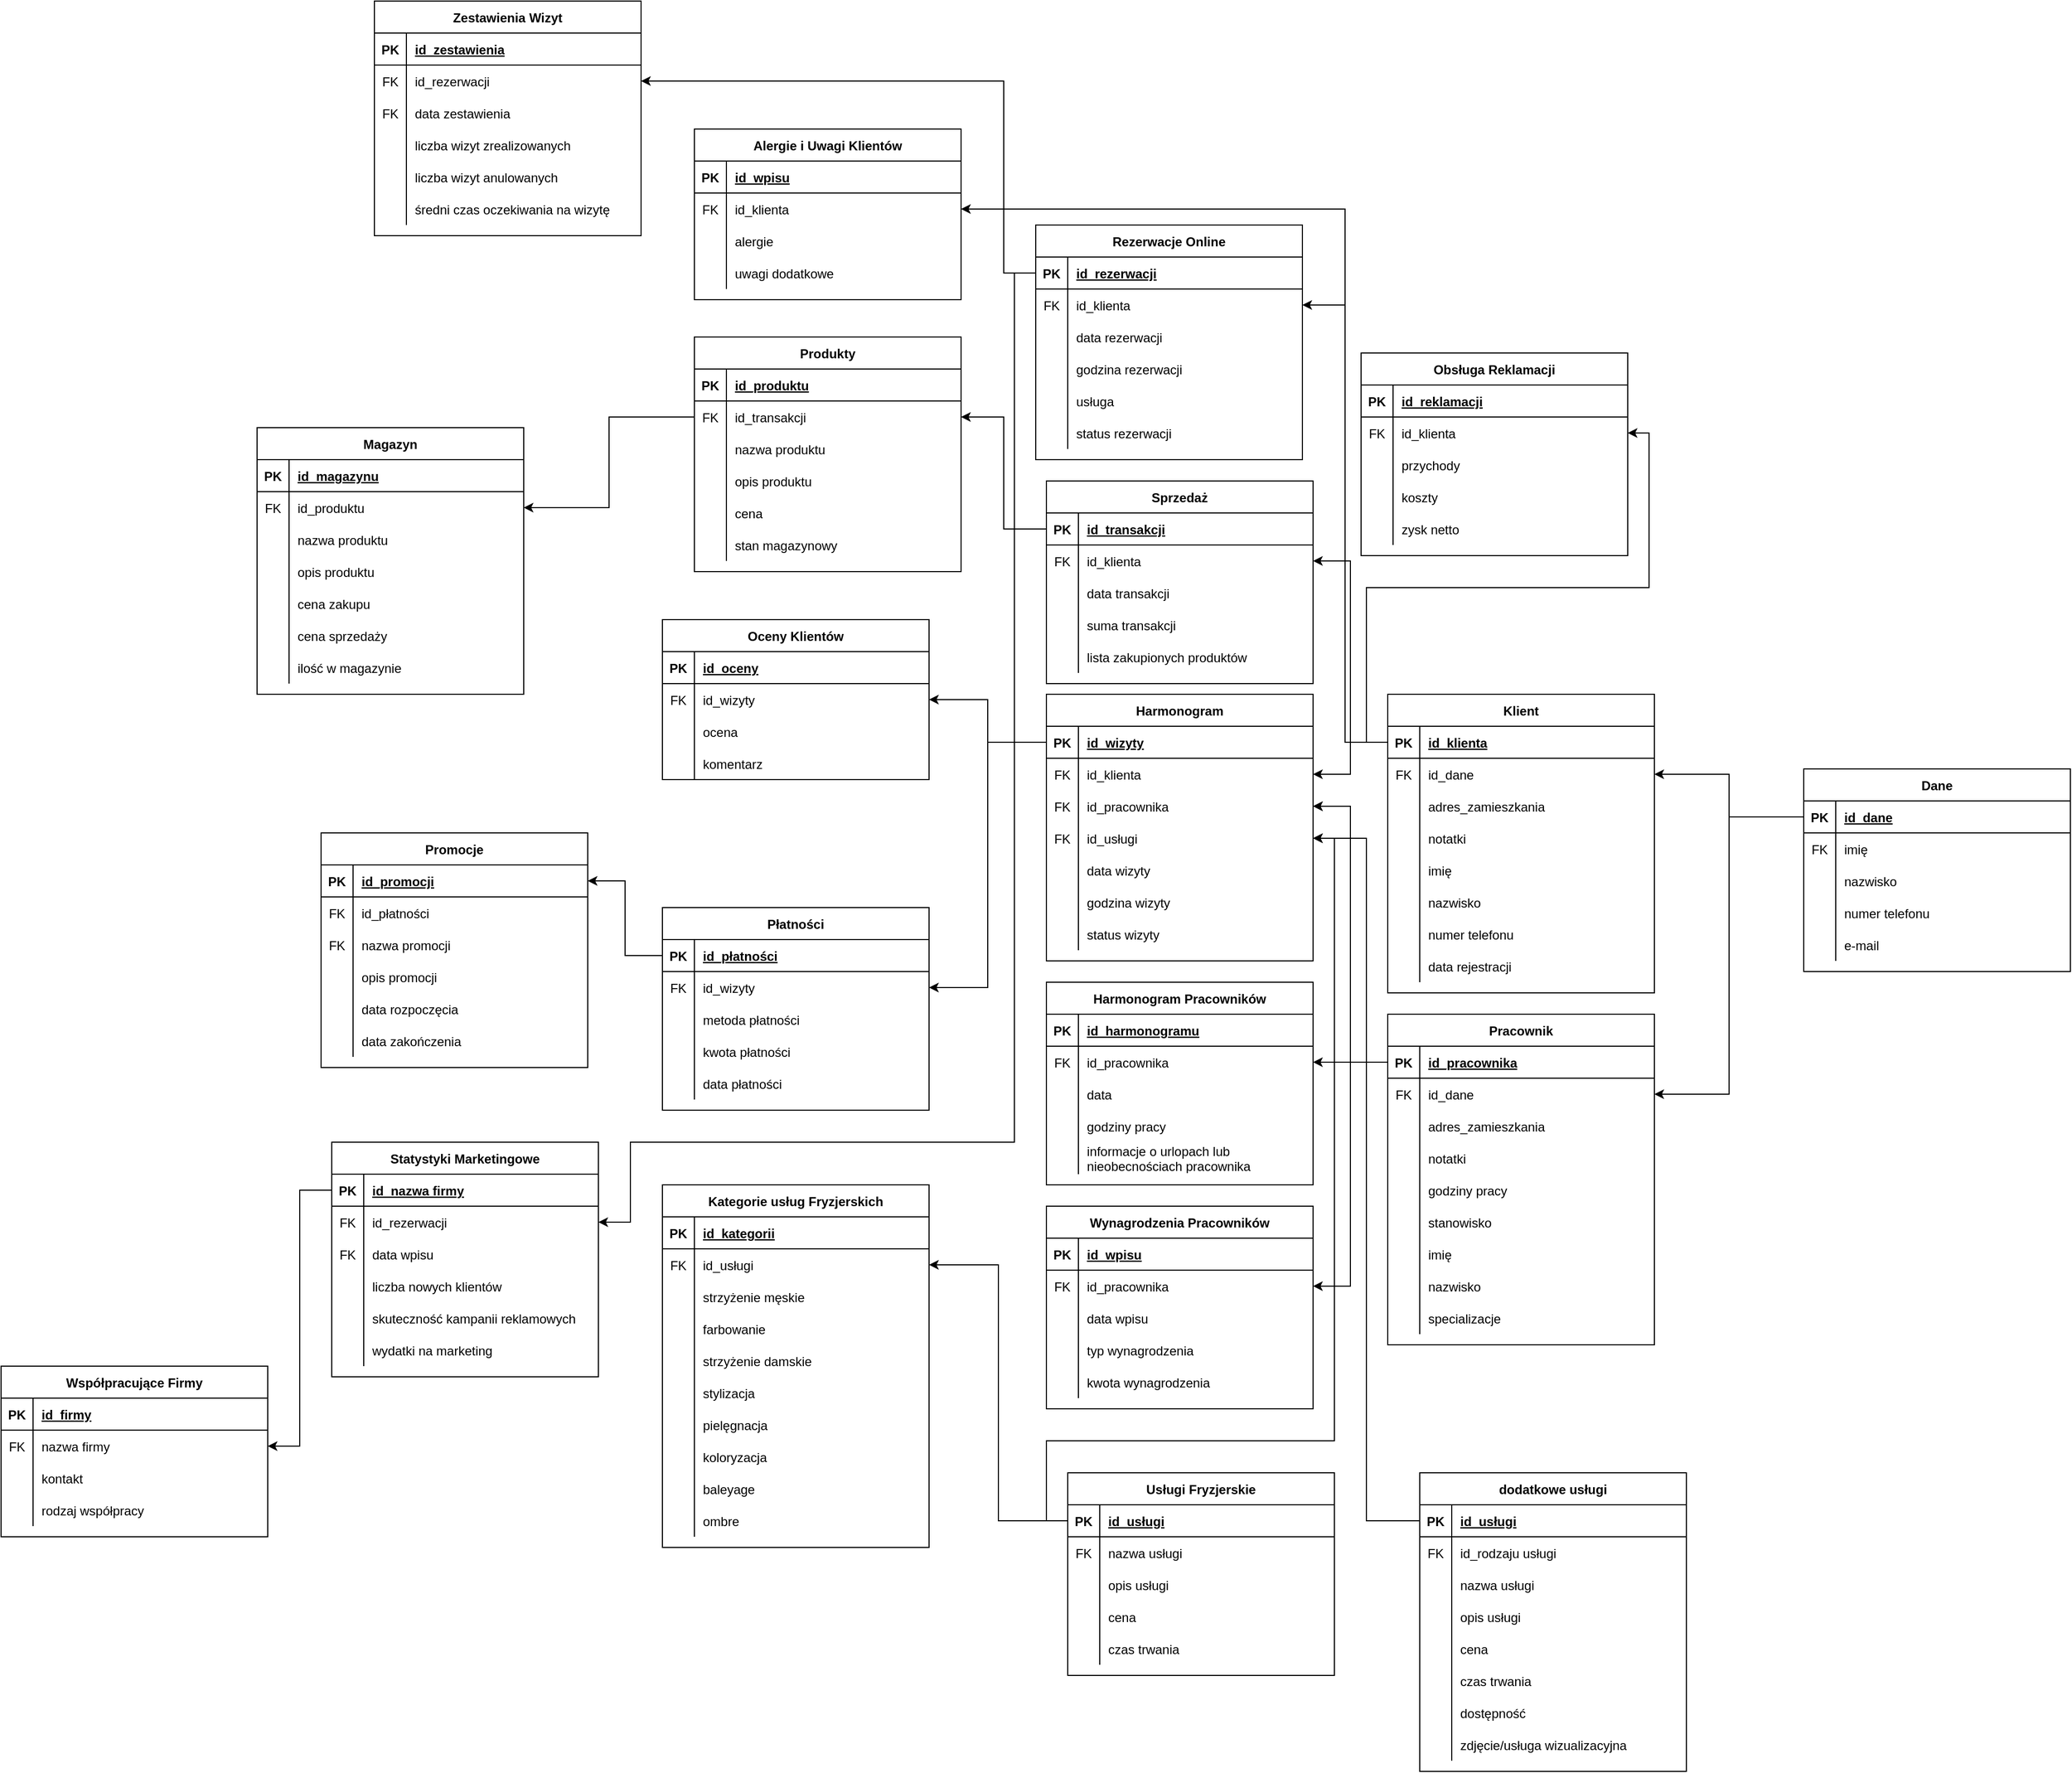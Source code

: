<mxfile version="24.1.0" type="device">
  <diagram id="R2lEEEUBdFMjLlhIrx00" name="Page-1">
    <mxGraphModel dx="3749" dy="2294" grid="1" gridSize="10" guides="1" tooltips="1" connect="1" arrows="1" fold="1" page="1" pageScale="1" pageWidth="850" pageHeight="1100" math="0" shadow="0" extFonts="Permanent Marker^https://fonts.googleapis.com/css?family=Permanent+Marker">
      <root>
        <mxCell id="0" />
        <mxCell id="1" parent="0" />
        <mxCell id="C-vyLk0tnHw3VtMMgP7b-23" value="Klient" style="shape=table;startSize=30;container=1;collapsible=1;childLayout=tableLayout;fixedRows=1;rowLines=0;fontStyle=1;align=center;resizeLast=1;" parent="1" vertex="1">
          <mxGeometry x="200" y="-420" width="250" height="280" as="geometry" />
        </mxCell>
        <mxCell id="C-vyLk0tnHw3VtMMgP7b-24" value="" style="shape=partialRectangle;collapsible=0;dropTarget=0;pointerEvents=0;fillColor=none;points=[[0,0.5],[1,0.5]];portConstraint=eastwest;top=0;left=0;right=0;bottom=1;" parent="C-vyLk0tnHw3VtMMgP7b-23" vertex="1">
          <mxGeometry y="30" width="250" height="30" as="geometry" />
        </mxCell>
        <mxCell id="C-vyLk0tnHw3VtMMgP7b-25" value="PK" style="shape=partialRectangle;overflow=hidden;connectable=0;fillColor=none;top=0;left=0;bottom=0;right=0;fontStyle=1;" parent="C-vyLk0tnHw3VtMMgP7b-24" vertex="1">
          <mxGeometry width="30" height="30" as="geometry">
            <mxRectangle width="30" height="30" as="alternateBounds" />
          </mxGeometry>
        </mxCell>
        <mxCell id="C-vyLk0tnHw3VtMMgP7b-26" value="id_klienta" style="shape=partialRectangle;overflow=hidden;connectable=0;fillColor=none;top=0;left=0;bottom=0;right=0;align=left;spacingLeft=6;fontStyle=5;" parent="C-vyLk0tnHw3VtMMgP7b-24" vertex="1">
          <mxGeometry x="30" width="220" height="30" as="geometry">
            <mxRectangle width="220" height="30" as="alternateBounds" />
          </mxGeometry>
        </mxCell>
        <mxCell id="C-vyLk0tnHw3VtMMgP7b-27" value="" style="shape=partialRectangle;collapsible=0;dropTarget=0;pointerEvents=0;fillColor=none;points=[[0,0.5],[1,0.5]];portConstraint=eastwest;top=0;left=0;right=0;bottom=0;" parent="C-vyLk0tnHw3VtMMgP7b-23" vertex="1">
          <mxGeometry y="60" width="250" height="30" as="geometry" />
        </mxCell>
        <mxCell id="C-vyLk0tnHw3VtMMgP7b-28" value="FK" style="shape=partialRectangle;overflow=hidden;connectable=0;fillColor=none;top=0;left=0;bottom=0;right=0;" parent="C-vyLk0tnHw3VtMMgP7b-27" vertex="1">
          <mxGeometry width="30" height="30" as="geometry">
            <mxRectangle width="30" height="30" as="alternateBounds" />
          </mxGeometry>
        </mxCell>
        <mxCell id="C-vyLk0tnHw3VtMMgP7b-29" value="id_dane" style="shape=partialRectangle;overflow=hidden;connectable=0;fillColor=none;top=0;left=0;bottom=0;right=0;align=left;spacingLeft=6;" parent="C-vyLk0tnHw3VtMMgP7b-27" vertex="1">
          <mxGeometry x="30" width="220" height="30" as="geometry">
            <mxRectangle width="220" height="30" as="alternateBounds" />
          </mxGeometry>
        </mxCell>
        <mxCell id="fDqwsJUuWyZML3_3OswK-1" style="shape=partialRectangle;collapsible=0;dropTarget=0;pointerEvents=0;fillColor=none;points=[[0,0.5],[1,0.5]];portConstraint=eastwest;top=0;left=0;right=0;bottom=0;" parent="C-vyLk0tnHw3VtMMgP7b-23" vertex="1">
          <mxGeometry y="90" width="250" height="30" as="geometry" />
        </mxCell>
        <mxCell id="fDqwsJUuWyZML3_3OswK-2" style="shape=partialRectangle;overflow=hidden;connectable=0;fillColor=none;top=0;left=0;bottom=0;right=0;" parent="fDqwsJUuWyZML3_3OswK-1" vertex="1">
          <mxGeometry width="30" height="30" as="geometry">
            <mxRectangle width="30" height="30" as="alternateBounds" />
          </mxGeometry>
        </mxCell>
        <mxCell id="fDqwsJUuWyZML3_3OswK-3" value="adres_zamieszkania" style="shape=partialRectangle;overflow=hidden;connectable=0;fillColor=none;top=0;left=0;bottom=0;right=0;align=left;spacingLeft=6;" parent="fDqwsJUuWyZML3_3OswK-1" vertex="1">
          <mxGeometry x="30" width="220" height="30" as="geometry">
            <mxRectangle width="220" height="30" as="alternateBounds" />
          </mxGeometry>
        </mxCell>
        <mxCell id="fDqwsJUuWyZML3_3OswK-4" style="shape=partialRectangle;collapsible=0;dropTarget=0;pointerEvents=0;fillColor=none;points=[[0,0.5],[1,0.5]];portConstraint=eastwest;top=0;left=0;right=0;bottom=0;" parent="C-vyLk0tnHw3VtMMgP7b-23" vertex="1">
          <mxGeometry y="120" width="250" height="30" as="geometry" />
        </mxCell>
        <mxCell id="fDqwsJUuWyZML3_3OswK-5" style="shape=partialRectangle;overflow=hidden;connectable=0;fillColor=none;top=0;left=0;bottom=0;right=0;" parent="fDqwsJUuWyZML3_3OswK-4" vertex="1">
          <mxGeometry width="30" height="30" as="geometry">
            <mxRectangle width="30" height="30" as="alternateBounds" />
          </mxGeometry>
        </mxCell>
        <mxCell id="fDqwsJUuWyZML3_3OswK-6" value="notatki" style="shape=partialRectangle;overflow=hidden;connectable=0;fillColor=none;top=0;left=0;bottom=0;right=0;align=left;spacingLeft=6;" parent="fDqwsJUuWyZML3_3OswK-4" vertex="1">
          <mxGeometry x="30" width="220" height="30" as="geometry">
            <mxRectangle width="220" height="30" as="alternateBounds" />
          </mxGeometry>
        </mxCell>
        <mxCell id="Xa5ii_fsnkodLH5zwBpu-366" style="shape=partialRectangle;collapsible=0;dropTarget=0;pointerEvents=0;fillColor=none;points=[[0,0.5],[1,0.5]];portConstraint=eastwest;top=0;left=0;right=0;bottom=0;" parent="C-vyLk0tnHw3VtMMgP7b-23" vertex="1">
          <mxGeometry y="150" width="250" height="30" as="geometry" />
        </mxCell>
        <mxCell id="Xa5ii_fsnkodLH5zwBpu-367" style="shape=partialRectangle;overflow=hidden;connectable=0;fillColor=none;top=0;left=0;bottom=0;right=0;" parent="Xa5ii_fsnkodLH5zwBpu-366" vertex="1">
          <mxGeometry width="30" height="30" as="geometry">
            <mxRectangle width="30" height="30" as="alternateBounds" />
          </mxGeometry>
        </mxCell>
        <mxCell id="Xa5ii_fsnkodLH5zwBpu-368" value="imię" style="shape=partialRectangle;overflow=hidden;connectable=0;fillColor=none;top=0;left=0;bottom=0;right=0;align=left;spacingLeft=6;" parent="Xa5ii_fsnkodLH5zwBpu-366" vertex="1">
          <mxGeometry x="30" width="220" height="30" as="geometry">
            <mxRectangle width="220" height="30" as="alternateBounds" />
          </mxGeometry>
        </mxCell>
        <mxCell id="Xa5ii_fsnkodLH5zwBpu-363" style="shape=partialRectangle;collapsible=0;dropTarget=0;pointerEvents=0;fillColor=none;points=[[0,0.5],[1,0.5]];portConstraint=eastwest;top=0;left=0;right=0;bottom=0;" parent="C-vyLk0tnHw3VtMMgP7b-23" vertex="1">
          <mxGeometry y="180" width="250" height="30" as="geometry" />
        </mxCell>
        <mxCell id="Xa5ii_fsnkodLH5zwBpu-364" style="shape=partialRectangle;overflow=hidden;connectable=0;fillColor=none;top=0;left=0;bottom=0;right=0;" parent="Xa5ii_fsnkodLH5zwBpu-363" vertex="1">
          <mxGeometry width="30" height="30" as="geometry">
            <mxRectangle width="30" height="30" as="alternateBounds" />
          </mxGeometry>
        </mxCell>
        <mxCell id="Xa5ii_fsnkodLH5zwBpu-365" value="nazwisko" style="shape=partialRectangle;overflow=hidden;connectable=0;fillColor=none;top=0;left=0;bottom=0;right=0;align=left;spacingLeft=6;" parent="Xa5ii_fsnkodLH5zwBpu-363" vertex="1">
          <mxGeometry x="30" width="220" height="30" as="geometry">
            <mxRectangle width="220" height="30" as="alternateBounds" />
          </mxGeometry>
        </mxCell>
        <mxCell id="Xa5ii_fsnkodLH5zwBpu-360" style="shape=partialRectangle;collapsible=0;dropTarget=0;pointerEvents=0;fillColor=none;points=[[0,0.5],[1,0.5]];portConstraint=eastwest;top=0;left=0;right=0;bottom=0;" parent="C-vyLk0tnHw3VtMMgP7b-23" vertex="1">
          <mxGeometry y="210" width="250" height="30" as="geometry" />
        </mxCell>
        <mxCell id="Xa5ii_fsnkodLH5zwBpu-361" style="shape=partialRectangle;overflow=hidden;connectable=0;fillColor=none;top=0;left=0;bottom=0;right=0;" parent="Xa5ii_fsnkodLH5zwBpu-360" vertex="1">
          <mxGeometry width="30" height="30" as="geometry">
            <mxRectangle width="30" height="30" as="alternateBounds" />
          </mxGeometry>
        </mxCell>
        <mxCell id="Xa5ii_fsnkodLH5zwBpu-362" value="numer telefonu" style="shape=partialRectangle;overflow=hidden;connectable=0;fillColor=none;top=0;left=0;bottom=0;right=0;align=left;spacingLeft=6;" parent="Xa5ii_fsnkodLH5zwBpu-360" vertex="1">
          <mxGeometry x="30" width="220" height="30" as="geometry">
            <mxRectangle width="220" height="30" as="alternateBounds" />
          </mxGeometry>
        </mxCell>
        <mxCell id="Xa5ii_fsnkodLH5zwBpu-369" style="shape=partialRectangle;collapsible=0;dropTarget=0;pointerEvents=0;fillColor=none;points=[[0,0.5],[1,0.5]];portConstraint=eastwest;top=0;left=0;right=0;bottom=0;" parent="C-vyLk0tnHw3VtMMgP7b-23" vertex="1">
          <mxGeometry y="240" width="250" height="30" as="geometry" />
        </mxCell>
        <mxCell id="Xa5ii_fsnkodLH5zwBpu-370" style="shape=partialRectangle;overflow=hidden;connectable=0;fillColor=none;top=0;left=0;bottom=0;right=0;" parent="Xa5ii_fsnkodLH5zwBpu-369" vertex="1">
          <mxGeometry width="30" height="30" as="geometry">
            <mxRectangle width="30" height="30" as="alternateBounds" />
          </mxGeometry>
        </mxCell>
        <mxCell id="Xa5ii_fsnkodLH5zwBpu-371" value="data rejestracji" style="shape=partialRectangle;overflow=hidden;connectable=0;fillColor=none;top=0;left=0;bottom=0;right=0;align=left;spacingLeft=6;" parent="Xa5ii_fsnkodLH5zwBpu-369" vertex="1">
          <mxGeometry x="30" width="220" height="30" as="geometry">
            <mxRectangle width="220" height="30" as="alternateBounds" />
          </mxGeometry>
        </mxCell>
        <mxCell id="fDqwsJUuWyZML3_3OswK-7" value="Dane" style="shape=table;startSize=30;container=1;collapsible=1;childLayout=tableLayout;fixedRows=1;rowLines=0;fontStyle=1;align=center;resizeLast=1;" parent="1" vertex="1">
          <mxGeometry x="590" y="-350" width="250" height="190" as="geometry" />
        </mxCell>
        <mxCell id="fDqwsJUuWyZML3_3OswK-8" value="" style="shape=partialRectangle;collapsible=0;dropTarget=0;pointerEvents=0;fillColor=none;points=[[0,0.5],[1,0.5]];portConstraint=eastwest;top=0;left=0;right=0;bottom=1;" parent="fDqwsJUuWyZML3_3OswK-7" vertex="1">
          <mxGeometry y="30" width="250" height="30" as="geometry" />
        </mxCell>
        <mxCell id="fDqwsJUuWyZML3_3OswK-9" value="PK" style="shape=partialRectangle;overflow=hidden;connectable=0;fillColor=none;top=0;left=0;bottom=0;right=0;fontStyle=1;" parent="fDqwsJUuWyZML3_3OswK-8" vertex="1">
          <mxGeometry width="30" height="30" as="geometry">
            <mxRectangle width="30" height="30" as="alternateBounds" />
          </mxGeometry>
        </mxCell>
        <mxCell id="fDqwsJUuWyZML3_3OswK-10" value="id_dane" style="shape=partialRectangle;overflow=hidden;connectable=0;fillColor=none;top=0;left=0;bottom=0;right=0;align=left;spacingLeft=6;fontStyle=5;" parent="fDqwsJUuWyZML3_3OswK-8" vertex="1">
          <mxGeometry x="30" width="220" height="30" as="geometry">
            <mxRectangle width="220" height="30" as="alternateBounds" />
          </mxGeometry>
        </mxCell>
        <mxCell id="fDqwsJUuWyZML3_3OswK-11" value="" style="shape=partialRectangle;collapsible=0;dropTarget=0;pointerEvents=0;fillColor=none;points=[[0,0.5],[1,0.5]];portConstraint=eastwest;top=0;left=0;right=0;bottom=0;" parent="fDqwsJUuWyZML3_3OswK-7" vertex="1">
          <mxGeometry y="60" width="250" height="30" as="geometry" />
        </mxCell>
        <mxCell id="fDqwsJUuWyZML3_3OswK-12" value="FK" style="shape=partialRectangle;overflow=hidden;connectable=0;fillColor=none;top=0;left=0;bottom=0;right=0;" parent="fDqwsJUuWyZML3_3OswK-11" vertex="1">
          <mxGeometry width="30" height="30" as="geometry">
            <mxRectangle width="30" height="30" as="alternateBounds" />
          </mxGeometry>
        </mxCell>
        <mxCell id="fDqwsJUuWyZML3_3OswK-13" value="imię" style="shape=partialRectangle;overflow=hidden;connectable=0;fillColor=none;top=0;left=0;bottom=0;right=0;align=left;spacingLeft=6;" parent="fDqwsJUuWyZML3_3OswK-11" vertex="1">
          <mxGeometry x="30" width="220" height="30" as="geometry">
            <mxRectangle width="220" height="30" as="alternateBounds" />
          </mxGeometry>
        </mxCell>
        <mxCell id="fDqwsJUuWyZML3_3OswK-14" style="shape=partialRectangle;collapsible=0;dropTarget=0;pointerEvents=0;fillColor=none;points=[[0,0.5],[1,0.5]];portConstraint=eastwest;top=0;left=0;right=0;bottom=0;" parent="fDqwsJUuWyZML3_3OswK-7" vertex="1">
          <mxGeometry y="90" width="250" height="30" as="geometry" />
        </mxCell>
        <mxCell id="fDqwsJUuWyZML3_3OswK-15" style="shape=partialRectangle;overflow=hidden;connectable=0;fillColor=none;top=0;left=0;bottom=0;right=0;" parent="fDqwsJUuWyZML3_3OswK-14" vertex="1">
          <mxGeometry width="30" height="30" as="geometry">
            <mxRectangle width="30" height="30" as="alternateBounds" />
          </mxGeometry>
        </mxCell>
        <mxCell id="fDqwsJUuWyZML3_3OswK-16" value="nazwisko" style="shape=partialRectangle;overflow=hidden;connectable=0;fillColor=none;top=0;left=0;bottom=0;right=0;align=left;spacingLeft=6;" parent="fDqwsJUuWyZML3_3OswK-14" vertex="1">
          <mxGeometry x="30" width="220" height="30" as="geometry">
            <mxRectangle width="220" height="30" as="alternateBounds" />
          </mxGeometry>
        </mxCell>
        <mxCell id="fDqwsJUuWyZML3_3OswK-17" style="shape=partialRectangle;collapsible=0;dropTarget=0;pointerEvents=0;fillColor=none;points=[[0,0.5],[1,0.5]];portConstraint=eastwest;top=0;left=0;right=0;bottom=0;" parent="fDqwsJUuWyZML3_3OswK-7" vertex="1">
          <mxGeometry y="120" width="250" height="30" as="geometry" />
        </mxCell>
        <mxCell id="fDqwsJUuWyZML3_3OswK-18" style="shape=partialRectangle;overflow=hidden;connectable=0;fillColor=none;top=0;left=0;bottom=0;right=0;" parent="fDqwsJUuWyZML3_3OswK-17" vertex="1">
          <mxGeometry width="30" height="30" as="geometry">
            <mxRectangle width="30" height="30" as="alternateBounds" />
          </mxGeometry>
        </mxCell>
        <mxCell id="fDqwsJUuWyZML3_3OswK-19" value="numer telefonu" style="shape=partialRectangle;overflow=hidden;connectable=0;fillColor=none;top=0;left=0;bottom=0;right=0;align=left;spacingLeft=6;" parent="fDqwsJUuWyZML3_3OswK-17" vertex="1">
          <mxGeometry x="30" width="220" height="30" as="geometry">
            <mxRectangle width="220" height="30" as="alternateBounds" />
          </mxGeometry>
        </mxCell>
        <mxCell id="fDqwsJUuWyZML3_3OswK-24" style="shape=partialRectangle;collapsible=0;dropTarget=0;pointerEvents=0;fillColor=none;points=[[0,0.5],[1,0.5]];portConstraint=eastwest;top=0;left=0;right=0;bottom=0;" parent="fDqwsJUuWyZML3_3OswK-7" vertex="1">
          <mxGeometry y="150" width="250" height="30" as="geometry" />
        </mxCell>
        <mxCell id="fDqwsJUuWyZML3_3OswK-25" style="shape=partialRectangle;overflow=hidden;connectable=0;fillColor=none;top=0;left=0;bottom=0;right=0;" parent="fDqwsJUuWyZML3_3OswK-24" vertex="1">
          <mxGeometry width="30" height="30" as="geometry">
            <mxRectangle width="30" height="30" as="alternateBounds" />
          </mxGeometry>
        </mxCell>
        <mxCell id="fDqwsJUuWyZML3_3OswK-26" value="e-mail" style="shape=partialRectangle;overflow=hidden;connectable=0;fillColor=none;top=0;left=0;bottom=0;right=0;align=left;spacingLeft=6;" parent="fDqwsJUuWyZML3_3OswK-24" vertex="1">
          <mxGeometry x="30" width="220" height="30" as="geometry">
            <mxRectangle width="220" height="30" as="alternateBounds" />
          </mxGeometry>
        </mxCell>
        <mxCell id="fDqwsJUuWyZML3_3OswK-20" style="edgeStyle=orthogonalEdgeStyle;rounded=0;orthogonalLoop=1;jettySize=auto;html=1;exitX=0;exitY=0.5;exitDx=0;exitDy=0;" parent="1" source="fDqwsJUuWyZML3_3OswK-8" target="C-vyLk0tnHw3VtMMgP7b-27" edge="1">
          <mxGeometry relative="1" as="geometry" />
        </mxCell>
        <mxCell id="fDqwsJUuWyZML3_3OswK-27" value="Pracownik" style="shape=table;startSize=30;container=1;collapsible=1;childLayout=tableLayout;fixedRows=1;rowLines=0;fontStyle=1;align=center;resizeLast=1;" parent="1" vertex="1">
          <mxGeometry x="200" y="-120" width="250" height="310" as="geometry" />
        </mxCell>
        <mxCell id="fDqwsJUuWyZML3_3OswK-28" value="" style="shape=partialRectangle;collapsible=0;dropTarget=0;pointerEvents=0;fillColor=none;points=[[0,0.5],[1,0.5]];portConstraint=eastwest;top=0;left=0;right=0;bottom=1;" parent="fDqwsJUuWyZML3_3OswK-27" vertex="1">
          <mxGeometry y="30" width="250" height="30" as="geometry" />
        </mxCell>
        <mxCell id="fDqwsJUuWyZML3_3OswK-29" value="PK" style="shape=partialRectangle;overflow=hidden;connectable=0;fillColor=none;top=0;left=0;bottom=0;right=0;fontStyle=1;" parent="fDqwsJUuWyZML3_3OswK-28" vertex="1">
          <mxGeometry width="30" height="30" as="geometry">
            <mxRectangle width="30" height="30" as="alternateBounds" />
          </mxGeometry>
        </mxCell>
        <mxCell id="fDqwsJUuWyZML3_3OswK-30" value="id_pracownika" style="shape=partialRectangle;overflow=hidden;connectable=0;fillColor=none;top=0;left=0;bottom=0;right=0;align=left;spacingLeft=6;fontStyle=5;" parent="fDqwsJUuWyZML3_3OswK-28" vertex="1">
          <mxGeometry x="30" width="220" height="30" as="geometry">
            <mxRectangle width="220" height="30" as="alternateBounds" />
          </mxGeometry>
        </mxCell>
        <mxCell id="fDqwsJUuWyZML3_3OswK-31" value="" style="shape=partialRectangle;collapsible=0;dropTarget=0;pointerEvents=0;fillColor=none;points=[[0,0.5],[1,0.5]];portConstraint=eastwest;top=0;left=0;right=0;bottom=0;" parent="fDqwsJUuWyZML3_3OswK-27" vertex="1">
          <mxGeometry y="60" width="250" height="30" as="geometry" />
        </mxCell>
        <mxCell id="fDqwsJUuWyZML3_3OswK-32" value="FK" style="shape=partialRectangle;overflow=hidden;connectable=0;fillColor=none;top=0;left=0;bottom=0;right=0;" parent="fDqwsJUuWyZML3_3OswK-31" vertex="1">
          <mxGeometry width="30" height="30" as="geometry">
            <mxRectangle width="30" height="30" as="alternateBounds" />
          </mxGeometry>
        </mxCell>
        <mxCell id="fDqwsJUuWyZML3_3OswK-33" value="id_dane" style="shape=partialRectangle;overflow=hidden;connectable=0;fillColor=none;top=0;left=0;bottom=0;right=0;align=left;spacingLeft=6;" parent="fDqwsJUuWyZML3_3OswK-31" vertex="1">
          <mxGeometry x="30" width="220" height="30" as="geometry">
            <mxRectangle width="220" height="30" as="alternateBounds" />
          </mxGeometry>
        </mxCell>
        <mxCell id="fDqwsJUuWyZML3_3OswK-34" style="shape=partialRectangle;collapsible=0;dropTarget=0;pointerEvents=0;fillColor=none;points=[[0,0.5],[1,0.5]];portConstraint=eastwest;top=0;left=0;right=0;bottom=0;" parent="fDqwsJUuWyZML3_3OswK-27" vertex="1">
          <mxGeometry y="90" width="250" height="30" as="geometry" />
        </mxCell>
        <mxCell id="fDqwsJUuWyZML3_3OswK-35" style="shape=partialRectangle;overflow=hidden;connectable=0;fillColor=none;top=0;left=0;bottom=0;right=0;" parent="fDqwsJUuWyZML3_3OswK-34" vertex="1">
          <mxGeometry width="30" height="30" as="geometry">
            <mxRectangle width="30" height="30" as="alternateBounds" />
          </mxGeometry>
        </mxCell>
        <mxCell id="fDqwsJUuWyZML3_3OswK-36" value="adres_zamieszkania" style="shape=partialRectangle;overflow=hidden;connectable=0;fillColor=none;top=0;left=0;bottom=0;right=0;align=left;spacingLeft=6;" parent="fDqwsJUuWyZML3_3OswK-34" vertex="1">
          <mxGeometry x="30" width="220" height="30" as="geometry">
            <mxRectangle width="220" height="30" as="alternateBounds" />
          </mxGeometry>
        </mxCell>
        <mxCell id="fDqwsJUuWyZML3_3OswK-37" style="shape=partialRectangle;collapsible=0;dropTarget=0;pointerEvents=0;fillColor=none;points=[[0,0.5],[1,0.5]];portConstraint=eastwest;top=0;left=0;right=0;bottom=0;" parent="fDqwsJUuWyZML3_3OswK-27" vertex="1">
          <mxGeometry y="120" width="250" height="30" as="geometry" />
        </mxCell>
        <mxCell id="fDqwsJUuWyZML3_3OswK-38" style="shape=partialRectangle;overflow=hidden;connectable=0;fillColor=none;top=0;left=0;bottom=0;right=0;" parent="fDqwsJUuWyZML3_3OswK-37" vertex="1">
          <mxGeometry width="30" height="30" as="geometry">
            <mxRectangle width="30" height="30" as="alternateBounds" />
          </mxGeometry>
        </mxCell>
        <mxCell id="fDqwsJUuWyZML3_3OswK-39" value="notatki" style="shape=partialRectangle;overflow=hidden;connectable=0;fillColor=none;top=0;left=0;bottom=0;right=0;align=left;spacingLeft=6;" parent="fDqwsJUuWyZML3_3OswK-37" vertex="1">
          <mxGeometry x="30" width="220" height="30" as="geometry">
            <mxRectangle width="220" height="30" as="alternateBounds" />
          </mxGeometry>
        </mxCell>
        <mxCell id="Xa5ii_fsnkodLH5zwBpu-381" style="shape=partialRectangle;collapsible=0;dropTarget=0;pointerEvents=0;fillColor=none;points=[[0,0.5],[1,0.5]];portConstraint=eastwest;top=0;left=0;right=0;bottom=0;" parent="fDqwsJUuWyZML3_3OswK-27" vertex="1">
          <mxGeometry y="150" width="250" height="30" as="geometry" />
        </mxCell>
        <mxCell id="Xa5ii_fsnkodLH5zwBpu-382" style="shape=partialRectangle;overflow=hidden;connectable=0;fillColor=none;top=0;left=0;bottom=0;right=0;" parent="Xa5ii_fsnkodLH5zwBpu-381" vertex="1">
          <mxGeometry width="30" height="30" as="geometry">
            <mxRectangle width="30" height="30" as="alternateBounds" />
          </mxGeometry>
        </mxCell>
        <mxCell id="Xa5ii_fsnkodLH5zwBpu-383" value="godziny pracy" style="shape=partialRectangle;overflow=hidden;connectable=0;fillColor=none;top=0;left=0;bottom=0;right=0;align=left;spacingLeft=6;" parent="Xa5ii_fsnkodLH5zwBpu-381" vertex="1">
          <mxGeometry x="30" width="220" height="30" as="geometry">
            <mxRectangle width="220" height="30" as="alternateBounds" />
          </mxGeometry>
        </mxCell>
        <mxCell id="Xa5ii_fsnkodLH5zwBpu-378" style="shape=partialRectangle;collapsible=0;dropTarget=0;pointerEvents=0;fillColor=none;points=[[0,0.5],[1,0.5]];portConstraint=eastwest;top=0;left=0;right=0;bottom=0;" parent="fDqwsJUuWyZML3_3OswK-27" vertex="1">
          <mxGeometry y="180" width="250" height="30" as="geometry" />
        </mxCell>
        <mxCell id="Xa5ii_fsnkodLH5zwBpu-379" style="shape=partialRectangle;overflow=hidden;connectable=0;fillColor=none;top=0;left=0;bottom=0;right=0;" parent="Xa5ii_fsnkodLH5zwBpu-378" vertex="1">
          <mxGeometry width="30" height="30" as="geometry">
            <mxRectangle width="30" height="30" as="alternateBounds" />
          </mxGeometry>
        </mxCell>
        <mxCell id="Xa5ii_fsnkodLH5zwBpu-380" value="stanowisko" style="shape=partialRectangle;overflow=hidden;connectable=0;fillColor=none;top=0;left=0;bottom=0;right=0;align=left;spacingLeft=6;" parent="Xa5ii_fsnkodLH5zwBpu-378" vertex="1">
          <mxGeometry x="30" width="220" height="30" as="geometry">
            <mxRectangle width="220" height="30" as="alternateBounds" />
          </mxGeometry>
        </mxCell>
        <mxCell id="Xa5ii_fsnkodLH5zwBpu-375" style="shape=partialRectangle;collapsible=0;dropTarget=0;pointerEvents=0;fillColor=none;points=[[0,0.5],[1,0.5]];portConstraint=eastwest;top=0;left=0;right=0;bottom=0;" parent="fDqwsJUuWyZML3_3OswK-27" vertex="1">
          <mxGeometry y="210" width="250" height="30" as="geometry" />
        </mxCell>
        <mxCell id="Xa5ii_fsnkodLH5zwBpu-376" style="shape=partialRectangle;overflow=hidden;connectable=0;fillColor=none;top=0;left=0;bottom=0;right=0;" parent="Xa5ii_fsnkodLH5zwBpu-375" vertex="1">
          <mxGeometry width="30" height="30" as="geometry">
            <mxRectangle width="30" height="30" as="alternateBounds" />
          </mxGeometry>
        </mxCell>
        <mxCell id="Xa5ii_fsnkodLH5zwBpu-377" value="imię" style="shape=partialRectangle;overflow=hidden;connectable=0;fillColor=none;top=0;left=0;bottom=0;right=0;align=left;spacingLeft=6;" parent="Xa5ii_fsnkodLH5zwBpu-375" vertex="1">
          <mxGeometry x="30" width="220" height="30" as="geometry">
            <mxRectangle width="220" height="30" as="alternateBounds" />
          </mxGeometry>
        </mxCell>
        <mxCell id="Xa5ii_fsnkodLH5zwBpu-372" style="shape=partialRectangle;collapsible=0;dropTarget=0;pointerEvents=0;fillColor=none;points=[[0,0.5],[1,0.5]];portConstraint=eastwest;top=0;left=0;right=0;bottom=0;" parent="fDqwsJUuWyZML3_3OswK-27" vertex="1">
          <mxGeometry y="240" width="250" height="30" as="geometry" />
        </mxCell>
        <mxCell id="Xa5ii_fsnkodLH5zwBpu-373" style="shape=partialRectangle;overflow=hidden;connectable=0;fillColor=none;top=0;left=0;bottom=0;right=0;" parent="Xa5ii_fsnkodLH5zwBpu-372" vertex="1">
          <mxGeometry width="30" height="30" as="geometry">
            <mxRectangle width="30" height="30" as="alternateBounds" />
          </mxGeometry>
        </mxCell>
        <mxCell id="Xa5ii_fsnkodLH5zwBpu-374" value="nazwisko" style="shape=partialRectangle;overflow=hidden;connectable=0;fillColor=none;top=0;left=0;bottom=0;right=0;align=left;spacingLeft=6;" parent="Xa5ii_fsnkodLH5zwBpu-372" vertex="1">
          <mxGeometry x="30" width="220" height="30" as="geometry">
            <mxRectangle width="220" height="30" as="alternateBounds" />
          </mxGeometry>
        </mxCell>
        <mxCell id="Xa5ii_fsnkodLH5zwBpu-384" style="shape=partialRectangle;collapsible=0;dropTarget=0;pointerEvents=0;fillColor=none;points=[[0,0.5],[1,0.5]];portConstraint=eastwest;top=0;left=0;right=0;bottom=0;" parent="fDqwsJUuWyZML3_3OswK-27" vertex="1">
          <mxGeometry y="270" width="250" height="30" as="geometry" />
        </mxCell>
        <mxCell id="Xa5ii_fsnkodLH5zwBpu-385" style="shape=partialRectangle;overflow=hidden;connectable=0;fillColor=none;top=0;left=0;bottom=0;right=0;" parent="Xa5ii_fsnkodLH5zwBpu-384" vertex="1">
          <mxGeometry width="30" height="30" as="geometry">
            <mxRectangle width="30" height="30" as="alternateBounds" />
          </mxGeometry>
        </mxCell>
        <mxCell id="Xa5ii_fsnkodLH5zwBpu-386" value="specializacje" style="shape=partialRectangle;overflow=hidden;connectable=0;fillColor=none;top=0;left=0;bottom=0;right=0;align=left;spacingLeft=6;" parent="Xa5ii_fsnkodLH5zwBpu-384" vertex="1">
          <mxGeometry x="30" width="220" height="30" as="geometry">
            <mxRectangle width="220" height="30" as="alternateBounds" />
          </mxGeometry>
        </mxCell>
        <mxCell id="fDqwsJUuWyZML3_3OswK-40" style="edgeStyle=orthogonalEdgeStyle;rounded=0;orthogonalLoop=1;jettySize=auto;html=1;exitX=0;exitY=0.5;exitDx=0;exitDy=0;" parent="1" source="fDqwsJUuWyZML3_3OswK-8" target="fDqwsJUuWyZML3_3OswK-31" edge="1">
          <mxGeometry relative="1" as="geometry" />
        </mxCell>
        <mxCell id="Xa5ii_fsnkodLH5zwBpu-49" value="Usługi Fryzjerskie" style="shape=table;startSize=30;container=1;collapsible=1;childLayout=tableLayout;fixedRows=1;rowLines=0;fontStyle=1;align=center;resizeLast=1;" parent="1" vertex="1">
          <mxGeometry x="-100" y="310" width="250" height="190" as="geometry" />
        </mxCell>
        <mxCell id="Xa5ii_fsnkodLH5zwBpu-50" value="" style="shape=partialRectangle;collapsible=0;dropTarget=0;pointerEvents=0;fillColor=none;points=[[0,0.5],[1,0.5]];portConstraint=eastwest;top=0;left=0;right=0;bottom=1;" parent="Xa5ii_fsnkodLH5zwBpu-49" vertex="1">
          <mxGeometry y="30" width="250" height="30" as="geometry" />
        </mxCell>
        <mxCell id="Xa5ii_fsnkodLH5zwBpu-51" value="PK" style="shape=partialRectangle;overflow=hidden;connectable=0;fillColor=none;top=0;left=0;bottom=0;right=0;fontStyle=1;" parent="Xa5ii_fsnkodLH5zwBpu-50" vertex="1">
          <mxGeometry width="30" height="30" as="geometry">
            <mxRectangle width="30" height="30" as="alternateBounds" />
          </mxGeometry>
        </mxCell>
        <mxCell id="Xa5ii_fsnkodLH5zwBpu-52" value="id_usługi" style="shape=partialRectangle;overflow=hidden;connectable=0;fillColor=none;top=0;left=0;bottom=0;right=0;align=left;spacingLeft=6;fontStyle=5;" parent="Xa5ii_fsnkodLH5zwBpu-50" vertex="1">
          <mxGeometry x="30" width="220" height="30" as="geometry">
            <mxRectangle width="220" height="30" as="alternateBounds" />
          </mxGeometry>
        </mxCell>
        <mxCell id="Xa5ii_fsnkodLH5zwBpu-53" value="" style="shape=partialRectangle;collapsible=0;dropTarget=0;pointerEvents=0;fillColor=none;points=[[0,0.5],[1,0.5]];portConstraint=eastwest;top=0;left=0;right=0;bottom=0;" parent="Xa5ii_fsnkodLH5zwBpu-49" vertex="1">
          <mxGeometry y="60" width="250" height="30" as="geometry" />
        </mxCell>
        <mxCell id="Xa5ii_fsnkodLH5zwBpu-54" value="FK" style="shape=partialRectangle;overflow=hidden;connectable=0;fillColor=none;top=0;left=0;bottom=0;right=0;" parent="Xa5ii_fsnkodLH5zwBpu-53" vertex="1">
          <mxGeometry width="30" height="30" as="geometry">
            <mxRectangle width="30" height="30" as="alternateBounds" />
          </mxGeometry>
        </mxCell>
        <mxCell id="Xa5ii_fsnkodLH5zwBpu-55" value="nazwa usługi" style="shape=partialRectangle;overflow=hidden;connectable=0;fillColor=none;top=0;left=0;bottom=0;right=0;align=left;spacingLeft=6;" parent="Xa5ii_fsnkodLH5zwBpu-53" vertex="1">
          <mxGeometry x="30" width="220" height="30" as="geometry">
            <mxRectangle width="220" height="30" as="alternateBounds" />
          </mxGeometry>
        </mxCell>
        <mxCell id="Xa5ii_fsnkodLH5zwBpu-56" style="shape=partialRectangle;collapsible=0;dropTarget=0;pointerEvents=0;fillColor=none;points=[[0,0.5],[1,0.5]];portConstraint=eastwest;top=0;left=0;right=0;bottom=0;" parent="Xa5ii_fsnkodLH5zwBpu-49" vertex="1">
          <mxGeometry y="90" width="250" height="30" as="geometry" />
        </mxCell>
        <mxCell id="Xa5ii_fsnkodLH5zwBpu-57" style="shape=partialRectangle;overflow=hidden;connectable=0;fillColor=none;top=0;left=0;bottom=0;right=0;" parent="Xa5ii_fsnkodLH5zwBpu-56" vertex="1">
          <mxGeometry width="30" height="30" as="geometry">
            <mxRectangle width="30" height="30" as="alternateBounds" />
          </mxGeometry>
        </mxCell>
        <mxCell id="Xa5ii_fsnkodLH5zwBpu-58" value="opis usługi" style="shape=partialRectangle;overflow=hidden;connectable=0;fillColor=none;top=0;left=0;bottom=0;right=0;align=left;spacingLeft=6;" parent="Xa5ii_fsnkodLH5zwBpu-56" vertex="1">
          <mxGeometry x="30" width="220" height="30" as="geometry">
            <mxRectangle width="220" height="30" as="alternateBounds" />
          </mxGeometry>
        </mxCell>
        <mxCell id="Xa5ii_fsnkodLH5zwBpu-59" style="shape=partialRectangle;collapsible=0;dropTarget=0;pointerEvents=0;fillColor=none;points=[[0,0.5],[1,0.5]];portConstraint=eastwest;top=0;left=0;right=0;bottom=0;" parent="Xa5ii_fsnkodLH5zwBpu-49" vertex="1">
          <mxGeometry y="120" width="250" height="30" as="geometry" />
        </mxCell>
        <mxCell id="Xa5ii_fsnkodLH5zwBpu-60" style="shape=partialRectangle;overflow=hidden;connectable=0;fillColor=none;top=0;left=0;bottom=0;right=0;" parent="Xa5ii_fsnkodLH5zwBpu-59" vertex="1">
          <mxGeometry width="30" height="30" as="geometry">
            <mxRectangle width="30" height="30" as="alternateBounds" />
          </mxGeometry>
        </mxCell>
        <mxCell id="Xa5ii_fsnkodLH5zwBpu-61" value="cena" style="shape=partialRectangle;overflow=hidden;connectable=0;fillColor=none;top=0;left=0;bottom=0;right=0;align=left;spacingLeft=6;" parent="Xa5ii_fsnkodLH5zwBpu-59" vertex="1">
          <mxGeometry x="30" width="220" height="30" as="geometry">
            <mxRectangle width="220" height="30" as="alternateBounds" />
          </mxGeometry>
        </mxCell>
        <mxCell id="Xa5ii_fsnkodLH5zwBpu-62" style="shape=partialRectangle;collapsible=0;dropTarget=0;pointerEvents=0;fillColor=none;points=[[0,0.5],[1,0.5]];portConstraint=eastwest;top=0;left=0;right=0;bottom=0;" parent="Xa5ii_fsnkodLH5zwBpu-49" vertex="1">
          <mxGeometry y="150" width="250" height="30" as="geometry" />
        </mxCell>
        <mxCell id="Xa5ii_fsnkodLH5zwBpu-63" style="shape=partialRectangle;overflow=hidden;connectable=0;fillColor=none;top=0;left=0;bottom=0;right=0;" parent="Xa5ii_fsnkodLH5zwBpu-62" vertex="1">
          <mxGeometry width="30" height="30" as="geometry">
            <mxRectangle width="30" height="30" as="alternateBounds" />
          </mxGeometry>
        </mxCell>
        <mxCell id="Xa5ii_fsnkodLH5zwBpu-64" value="czas trwania" style="shape=partialRectangle;overflow=hidden;connectable=0;fillColor=none;top=0;left=0;bottom=0;right=0;align=left;spacingLeft=6;" parent="Xa5ii_fsnkodLH5zwBpu-62" vertex="1">
          <mxGeometry x="30" width="220" height="30" as="geometry">
            <mxRectangle width="220" height="30" as="alternateBounds" />
          </mxGeometry>
        </mxCell>
        <mxCell id="Xa5ii_fsnkodLH5zwBpu-65" value="Harmonogram" style="shape=table;startSize=30;container=1;collapsible=1;childLayout=tableLayout;fixedRows=1;rowLines=0;fontStyle=1;align=center;resizeLast=1;" parent="1" vertex="1">
          <mxGeometry x="-120" y="-420" width="250" height="250" as="geometry" />
        </mxCell>
        <mxCell id="Xa5ii_fsnkodLH5zwBpu-66" value="" style="shape=partialRectangle;collapsible=0;dropTarget=0;pointerEvents=0;fillColor=none;points=[[0,0.5],[1,0.5]];portConstraint=eastwest;top=0;left=0;right=0;bottom=1;" parent="Xa5ii_fsnkodLH5zwBpu-65" vertex="1">
          <mxGeometry y="30" width="250" height="30" as="geometry" />
        </mxCell>
        <mxCell id="Xa5ii_fsnkodLH5zwBpu-67" value="PK" style="shape=partialRectangle;overflow=hidden;connectable=0;fillColor=none;top=0;left=0;bottom=0;right=0;fontStyle=1;" parent="Xa5ii_fsnkodLH5zwBpu-66" vertex="1">
          <mxGeometry width="30" height="30" as="geometry">
            <mxRectangle width="30" height="30" as="alternateBounds" />
          </mxGeometry>
        </mxCell>
        <mxCell id="Xa5ii_fsnkodLH5zwBpu-68" value="id_wizyty" style="shape=partialRectangle;overflow=hidden;connectable=0;fillColor=none;top=0;left=0;bottom=0;right=0;align=left;spacingLeft=6;fontStyle=5;" parent="Xa5ii_fsnkodLH5zwBpu-66" vertex="1">
          <mxGeometry x="30" width="220" height="30" as="geometry">
            <mxRectangle width="220" height="30" as="alternateBounds" />
          </mxGeometry>
        </mxCell>
        <mxCell id="Xa5ii_fsnkodLH5zwBpu-69" value="" style="shape=partialRectangle;collapsible=0;dropTarget=0;pointerEvents=0;fillColor=none;points=[[0,0.5],[1,0.5]];portConstraint=eastwest;top=0;left=0;right=0;bottom=0;" parent="Xa5ii_fsnkodLH5zwBpu-65" vertex="1">
          <mxGeometry y="60" width="250" height="30" as="geometry" />
        </mxCell>
        <mxCell id="Xa5ii_fsnkodLH5zwBpu-70" value="FK" style="shape=partialRectangle;overflow=hidden;connectable=0;fillColor=none;top=0;left=0;bottom=0;right=0;" parent="Xa5ii_fsnkodLH5zwBpu-69" vertex="1">
          <mxGeometry width="30" height="30" as="geometry">
            <mxRectangle width="30" height="30" as="alternateBounds" />
          </mxGeometry>
        </mxCell>
        <mxCell id="Xa5ii_fsnkodLH5zwBpu-71" value="id_klienta" style="shape=partialRectangle;overflow=hidden;connectable=0;fillColor=none;top=0;left=0;bottom=0;right=0;align=left;spacingLeft=6;" parent="Xa5ii_fsnkodLH5zwBpu-69" vertex="1">
          <mxGeometry x="30" width="220" height="30" as="geometry">
            <mxRectangle width="220" height="30" as="alternateBounds" />
          </mxGeometry>
        </mxCell>
        <mxCell id="Xa5ii_fsnkodLH5zwBpu-72" style="shape=partialRectangle;collapsible=0;dropTarget=0;pointerEvents=0;fillColor=none;points=[[0,0.5],[1,0.5]];portConstraint=eastwest;top=0;left=0;right=0;bottom=0;" parent="Xa5ii_fsnkodLH5zwBpu-65" vertex="1">
          <mxGeometry y="90" width="250" height="30" as="geometry" />
        </mxCell>
        <mxCell id="Xa5ii_fsnkodLH5zwBpu-73" value="FK" style="shape=partialRectangle;overflow=hidden;connectable=0;fillColor=none;top=0;left=0;bottom=0;right=0;" parent="Xa5ii_fsnkodLH5zwBpu-72" vertex="1">
          <mxGeometry width="30" height="30" as="geometry">
            <mxRectangle width="30" height="30" as="alternateBounds" />
          </mxGeometry>
        </mxCell>
        <mxCell id="Xa5ii_fsnkodLH5zwBpu-74" value="id_pracownika" style="shape=partialRectangle;overflow=hidden;connectable=0;fillColor=none;top=0;left=0;bottom=0;right=0;align=left;spacingLeft=6;" parent="Xa5ii_fsnkodLH5zwBpu-72" vertex="1">
          <mxGeometry x="30" width="220" height="30" as="geometry">
            <mxRectangle width="220" height="30" as="alternateBounds" />
          </mxGeometry>
        </mxCell>
        <mxCell id="Xa5ii_fsnkodLH5zwBpu-75" style="shape=partialRectangle;collapsible=0;dropTarget=0;pointerEvents=0;fillColor=none;points=[[0,0.5],[1,0.5]];portConstraint=eastwest;top=0;left=0;right=0;bottom=0;" parent="Xa5ii_fsnkodLH5zwBpu-65" vertex="1">
          <mxGeometry y="120" width="250" height="30" as="geometry" />
        </mxCell>
        <mxCell id="Xa5ii_fsnkodLH5zwBpu-76" value="FK" style="shape=partialRectangle;overflow=hidden;connectable=0;fillColor=none;top=0;left=0;bottom=0;right=0;" parent="Xa5ii_fsnkodLH5zwBpu-75" vertex="1">
          <mxGeometry width="30" height="30" as="geometry">
            <mxRectangle width="30" height="30" as="alternateBounds" />
          </mxGeometry>
        </mxCell>
        <mxCell id="Xa5ii_fsnkodLH5zwBpu-77" value="id_usługi" style="shape=partialRectangle;overflow=hidden;connectable=0;fillColor=none;top=0;left=0;bottom=0;right=0;align=left;spacingLeft=6;" parent="Xa5ii_fsnkodLH5zwBpu-75" vertex="1">
          <mxGeometry x="30" width="220" height="30" as="geometry">
            <mxRectangle width="220" height="30" as="alternateBounds" />
          </mxGeometry>
        </mxCell>
        <mxCell id="Xa5ii_fsnkodLH5zwBpu-81" style="shape=partialRectangle;collapsible=0;dropTarget=0;pointerEvents=0;fillColor=none;points=[[0,0.5],[1,0.5]];portConstraint=eastwest;top=0;left=0;right=0;bottom=0;" parent="Xa5ii_fsnkodLH5zwBpu-65" vertex="1">
          <mxGeometry y="150" width="250" height="30" as="geometry" />
        </mxCell>
        <mxCell id="Xa5ii_fsnkodLH5zwBpu-82" style="shape=partialRectangle;overflow=hidden;connectable=0;fillColor=none;top=0;left=0;bottom=0;right=0;" parent="Xa5ii_fsnkodLH5zwBpu-81" vertex="1">
          <mxGeometry width="30" height="30" as="geometry">
            <mxRectangle width="30" height="30" as="alternateBounds" />
          </mxGeometry>
        </mxCell>
        <mxCell id="Xa5ii_fsnkodLH5zwBpu-83" value="data wizyty" style="shape=partialRectangle;overflow=hidden;connectable=0;fillColor=none;top=0;left=0;bottom=0;right=0;align=left;spacingLeft=6;" parent="Xa5ii_fsnkodLH5zwBpu-81" vertex="1">
          <mxGeometry x="30" width="220" height="30" as="geometry">
            <mxRectangle width="220" height="30" as="alternateBounds" />
          </mxGeometry>
        </mxCell>
        <mxCell id="Xa5ii_fsnkodLH5zwBpu-78" style="shape=partialRectangle;collapsible=0;dropTarget=0;pointerEvents=0;fillColor=none;points=[[0,0.5],[1,0.5]];portConstraint=eastwest;top=0;left=0;right=0;bottom=0;" parent="Xa5ii_fsnkodLH5zwBpu-65" vertex="1">
          <mxGeometry y="180" width="250" height="30" as="geometry" />
        </mxCell>
        <mxCell id="Xa5ii_fsnkodLH5zwBpu-79" style="shape=partialRectangle;overflow=hidden;connectable=0;fillColor=none;top=0;left=0;bottom=0;right=0;" parent="Xa5ii_fsnkodLH5zwBpu-78" vertex="1">
          <mxGeometry width="30" height="30" as="geometry">
            <mxRectangle width="30" height="30" as="alternateBounds" />
          </mxGeometry>
        </mxCell>
        <mxCell id="Xa5ii_fsnkodLH5zwBpu-80" value="godzina wizyty" style="shape=partialRectangle;overflow=hidden;connectable=0;fillColor=none;top=0;left=0;bottom=0;right=0;align=left;spacingLeft=6;" parent="Xa5ii_fsnkodLH5zwBpu-78" vertex="1">
          <mxGeometry x="30" width="220" height="30" as="geometry">
            <mxRectangle width="220" height="30" as="alternateBounds" />
          </mxGeometry>
        </mxCell>
        <mxCell id="Xa5ii_fsnkodLH5zwBpu-84" style="shape=partialRectangle;collapsible=0;dropTarget=0;pointerEvents=0;fillColor=none;points=[[0,0.5],[1,0.5]];portConstraint=eastwest;top=0;left=0;right=0;bottom=0;" parent="Xa5ii_fsnkodLH5zwBpu-65" vertex="1">
          <mxGeometry y="210" width="250" height="30" as="geometry" />
        </mxCell>
        <mxCell id="Xa5ii_fsnkodLH5zwBpu-85" style="shape=partialRectangle;overflow=hidden;connectable=0;fillColor=none;top=0;left=0;bottom=0;right=0;" parent="Xa5ii_fsnkodLH5zwBpu-84" vertex="1">
          <mxGeometry width="30" height="30" as="geometry">
            <mxRectangle width="30" height="30" as="alternateBounds" />
          </mxGeometry>
        </mxCell>
        <mxCell id="Xa5ii_fsnkodLH5zwBpu-86" value="status wizyty" style="shape=partialRectangle;overflow=hidden;connectable=0;fillColor=none;top=0;left=0;bottom=0;right=0;align=left;spacingLeft=6;" parent="Xa5ii_fsnkodLH5zwBpu-84" vertex="1">
          <mxGeometry x="30" width="220" height="30" as="geometry">
            <mxRectangle width="220" height="30" as="alternateBounds" />
          </mxGeometry>
        </mxCell>
        <mxCell id="Xa5ii_fsnkodLH5zwBpu-87" value="Sprzedaż" style="shape=table;startSize=30;container=1;collapsible=1;childLayout=tableLayout;fixedRows=1;rowLines=0;fontStyle=1;align=center;resizeLast=1;" parent="1" vertex="1">
          <mxGeometry x="-120" y="-620" width="250" height="190" as="geometry" />
        </mxCell>
        <mxCell id="Xa5ii_fsnkodLH5zwBpu-88" value="" style="shape=partialRectangle;collapsible=0;dropTarget=0;pointerEvents=0;fillColor=none;points=[[0,0.5],[1,0.5]];portConstraint=eastwest;top=0;left=0;right=0;bottom=1;" parent="Xa5ii_fsnkodLH5zwBpu-87" vertex="1">
          <mxGeometry y="30" width="250" height="30" as="geometry" />
        </mxCell>
        <mxCell id="Xa5ii_fsnkodLH5zwBpu-89" value="PK" style="shape=partialRectangle;overflow=hidden;connectable=0;fillColor=none;top=0;left=0;bottom=0;right=0;fontStyle=1;" parent="Xa5ii_fsnkodLH5zwBpu-88" vertex="1">
          <mxGeometry width="30" height="30" as="geometry">
            <mxRectangle width="30" height="30" as="alternateBounds" />
          </mxGeometry>
        </mxCell>
        <mxCell id="Xa5ii_fsnkodLH5zwBpu-90" value="id_transakcji" style="shape=partialRectangle;overflow=hidden;connectable=0;fillColor=none;top=0;left=0;bottom=0;right=0;align=left;spacingLeft=6;fontStyle=5;" parent="Xa5ii_fsnkodLH5zwBpu-88" vertex="1">
          <mxGeometry x="30" width="220" height="30" as="geometry">
            <mxRectangle width="220" height="30" as="alternateBounds" />
          </mxGeometry>
        </mxCell>
        <mxCell id="Xa5ii_fsnkodLH5zwBpu-91" value="" style="shape=partialRectangle;collapsible=0;dropTarget=0;pointerEvents=0;fillColor=none;points=[[0,0.5],[1,0.5]];portConstraint=eastwest;top=0;left=0;right=0;bottom=0;" parent="Xa5ii_fsnkodLH5zwBpu-87" vertex="1">
          <mxGeometry y="60" width="250" height="30" as="geometry" />
        </mxCell>
        <mxCell id="Xa5ii_fsnkodLH5zwBpu-92" value="FK" style="shape=partialRectangle;overflow=hidden;connectable=0;fillColor=none;top=0;left=0;bottom=0;right=0;" parent="Xa5ii_fsnkodLH5zwBpu-91" vertex="1">
          <mxGeometry width="30" height="30" as="geometry">
            <mxRectangle width="30" height="30" as="alternateBounds" />
          </mxGeometry>
        </mxCell>
        <mxCell id="Xa5ii_fsnkodLH5zwBpu-93" value="id_klienta" style="shape=partialRectangle;overflow=hidden;connectable=0;fillColor=none;top=0;left=0;bottom=0;right=0;align=left;spacingLeft=6;" parent="Xa5ii_fsnkodLH5zwBpu-91" vertex="1">
          <mxGeometry x="30" width="220" height="30" as="geometry">
            <mxRectangle width="220" height="30" as="alternateBounds" />
          </mxGeometry>
        </mxCell>
        <mxCell id="Xa5ii_fsnkodLH5zwBpu-94" style="shape=partialRectangle;collapsible=0;dropTarget=0;pointerEvents=0;fillColor=none;points=[[0,0.5],[1,0.5]];portConstraint=eastwest;top=0;left=0;right=0;bottom=0;" parent="Xa5ii_fsnkodLH5zwBpu-87" vertex="1">
          <mxGeometry y="90" width="250" height="30" as="geometry" />
        </mxCell>
        <mxCell id="Xa5ii_fsnkodLH5zwBpu-95" style="shape=partialRectangle;overflow=hidden;connectable=0;fillColor=none;top=0;left=0;bottom=0;right=0;" parent="Xa5ii_fsnkodLH5zwBpu-94" vertex="1">
          <mxGeometry width="30" height="30" as="geometry">
            <mxRectangle width="30" height="30" as="alternateBounds" />
          </mxGeometry>
        </mxCell>
        <mxCell id="Xa5ii_fsnkodLH5zwBpu-96" value="data transakcji" style="shape=partialRectangle;overflow=hidden;connectable=0;fillColor=none;top=0;left=0;bottom=0;right=0;align=left;spacingLeft=6;" parent="Xa5ii_fsnkodLH5zwBpu-94" vertex="1">
          <mxGeometry x="30" width="220" height="30" as="geometry">
            <mxRectangle width="220" height="30" as="alternateBounds" />
          </mxGeometry>
        </mxCell>
        <mxCell id="Xa5ii_fsnkodLH5zwBpu-97" style="shape=partialRectangle;collapsible=0;dropTarget=0;pointerEvents=0;fillColor=none;points=[[0,0.5],[1,0.5]];portConstraint=eastwest;top=0;left=0;right=0;bottom=0;" parent="Xa5ii_fsnkodLH5zwBpu-87" vertex="1">
          <mxGeometry y="120" width="250" height="30" as="geometry" />
        </mxCell>
        <mxCell id="Xa5ii_fsnkodLH5zwBpu-98" style="shape=partialRectangle;overflow=hidden;connectable=0;fillColor=none;top=0;left=0;bottom=0;right=0;" parent="Xa5ii_fsnkodLH5zwBpu-97" vertex="1">
          <mxGeometry width="30" height="30" as="geometry">
            <mxRectangle width="30" height="30" as="alternateBounds" />
          </mxGeometry>
        </mxCell>
        <mxCell id="Xa5ii_fsnkodLH5zwBpu-99" value="suma transakcji" style="shape=partialRectangle;overflow=hidden;connectable=0;fillColor=none;top=0;left=0;bottom=0;right=0;align=left;spacingLeft=6;" parent="Xa5ii_fsnkodLH5zwBpu-97" vertex="1">
          <mxGeometry x="30" width="220" height="30" as="geometry">
            <mxRectangle width="220" height="30" as="alternateBounds" />
          </mxGeometry>
        </mxCell>
        <mxCell id="Xa5ii_fsnkodLH5zwBpu-100" style="shape=partialRectangle;collapsible=0;dropTarget=0;pointerEvents=0;fillColor=none;points=[[0,0.5],[1,0.5]];portConstraint=eastwest;top=0;left=0;right=0;bottom=0;" parent="Xa5ii_fsnkodLH5zwBpu-87" vertex="1">
          <mxGeometry y="150" width="250" height="30" as="geometry" />
        </mxCell>
        <mxCell id="Xa5ii_fsnkodLH5zwBpu-101" style="shape=partialRectangle;overflow=hidden;connectable=0;fillColor=none;top=0;left=0;bottom=0;right=0;" parent="Xa5ii_fsnkodLH5zwBpu-100" vertex="1">
          <mxGeometry width="30" height="30" as="geometry">
            <mxRectangle width="30" height="30" as="alternateBounds" />
          </mxGeometry>
        </mxCell>
        <mxCell id="Xa5ii_fsnkodLH5zwBpu-102" value="lista zakupionych produktów" style="shape=partialRectangle;overflow=hidden;connectable=0;fillColor=none;top=0;left=0;bottom=0;right=0;align=left;spacingLeft=6;" parent="Xa5ii_fsnkodLH5zwBpu-100" vertex="1">
          <mxGeometry x="30" width="220" height="30" as="geometry">
            <mxRectangle width="220" height="30" as="alternateBounds" />
          </mxGeometry>
        </mxCell>
        <mxCell id="Xa5ii_fsnkodLH5zwBpu-103" value="Produkty" style="shape=table;startSize=30;container=1;collapsible=1;childLayout=tableLayout;fixedRows=1;rowLines=0;fontStyle=1;align=center;resizeLast=1;" parent="1" vertex="1">
          <mxGeometry x="-450" y="-755" width="250" height="220" as="geometry" />
        </mxCell>
        <mxCell id="Xa5ii_fsnkodLH5zwBpu-104" value="" style="shape=partialRectangle;collapsible=0;dropTarget=0;pointerEvents=0;fillColor=none;points=[[0,0.5],[1,0.5]];portConstraint=eastwest;top=0;left=0;right=0;bottom=1;" parent="Xa5ii_fsnkodLH5zwBpu-103" vertex="1">
          <mxGeometry y="30" width="250" height="30" as="geometry" />
        </mxCell>
        <mxCell id="Xa5ii_fsnkodLH5zwBpu-105" value="PK" style="shape=partialRectangle;overflow=hidden;connectable=0;fillColor=none;top=0;left=0;bottom=0;right=0;fontStyle=1;" parent="Xa5ii_fsnkodLH5zwBpu-104" vertex="1">
          <mxGeometry width="30" height="30" as="geometry">
            <mxRectangle width="30" height="30" as="alternateBounds" />
          </mxGeometry>
        </mxCell>
        <mxCell id="Xa5ii_fsnkodLH5zwBpu-106" value="id_produktu" style="shape=partialRectangle;overflow=hidden;connectable=0;fillColor=none;top=0;left=0;bottom=0;right=0;align=left;spacingLeft=6;fontStyle=5;" parent="Xa5ii_fsnkodLH5zwBpu-104" vertex="1">
          <mxGeometry x="30" width="220" height="30" as="geometry">
            <mxRectangle width="220" height="30" as="alternateBounds" />
          </mxGeometry>
        </mxCell>
        <mxCell id="MUTn3WvDOI46DYe08p-7-43" style="shape=partialRectangle;collapsible=0;dropTarget=0;pointerEvents=0;fillColor=none;points=[[0,0.5],[1,0.5]];portConstraint=eastwest;top=0;left=0;right=0;bottom=0;" vertex="1" parent="Xa5ii_fsnkodLH5zwBpu-103">
          <mxGeometry y="60" width="250" height="30" as="geometry" />
        </mxCell>
        <mxCell id="MUTn3WvDOI46DYe08p-7-44" value="FK" style="shape=partialRectangle;overflow=hidden;connectable=0;fillColor=none;top=0;left=0;bottom=0;right=0;" vertex="1" parent="MUTn3WvDOI46DYe08p-7-43">
          <mxGeometry width="30" height="30" as="geometry">
            <mxRectangle width="30" height="30" as="alternateBounds" />
          </mxGeometry>
        </mxCell>
        <mxCell id="MUTn3WvDOI46DYe08p-7-45" value="id_transakcji" style="shape=partialRectangle;overflow=hidden;connectable=0;fillColor=none;top=0;left=0;bottom=0;right=0;align=left;spacingLeft=6;" vertex="1" parent="MUTn3WvDOI46DYe08p-7-43">
          <mxGeometry x="30" width="220" height="30" as="geometry">
            <mxRectangle width="220" height="30" as="alternateBounds" />
          </mxGeometry>
        </mxCell>
        <mxCell id="Xa5ii_fsnkodLH5zwBpu-107" value="" style="shape=partialRectangle;collapsible=0;dropTarget=0;pointerEvents=0;fillColor=none;points=[[0,0.5],[1,0.5]];portConstraint=eastwest;top=0;left=0;right=0;bottom=0;" parent="Xa5ii_fsnkodLH5zwBpu-103" vertex="1">
          <mxGeometry y="90" width="250" height="30" as="geometry" />
        </mxCell>
        <mxCell id="Xa5ii_fsnkodLH5zwBpu-108" value="" style="shape=partialRectangle;overflow=hidden;connectable=0;fillColor=none;top=0;left=0;bottom=0;right=0;" parent="Xa5ii_fsnkodLH5zwBpu-107" vertex="1">
          <mxGeometry width="30" height="30" as="geometry">
            <mxRectangle width="30" height="30" as="alternateBounds" />
          </mxGeometry>
        </mxCell>
        <mxCell id="Xa5ii_fsnkodLH5zwBpu-109" value="nazwa produktu" style="shape=partialRectangle;overflow=hidden;connectable=0;fillColor=none;top=0;left=0;bottom=0;right=0;align=left;spacingLeft=6;" parent="Xa5ii_fsnkodLH5zwBpu-107" vertex="1">
          <mxGeometry x="30" width="220" height="30" as="geometry">
            <mxRectangle width="220" height="30" as="alternateBounds" />
          </mxGeometry>
        </mxCell>
        <mxCell id="Xa5ii_fsnkodLH5zwBpu-110" style="shape=partialRectangle;collapsible=0;dropTarget=0;pointerEvents=0;fillColor=none;points=[[0,0.5],[1,0.5]];portConstraint=eastwest;top=0;left=0;right=0;bottom=0;" parent="Xa5ii_fsnkodLH5zwBpu-103" vertex="1">
          <mxGeometry y="120" width="250" height="30" as="geometry" />
        </mxCell>
        <mxCell id="Xa5ii_fsnkodLH5zwBpu-111" style="shape=partialRectangle;overflow=hidden;connectable=0;fillColor=none;top=0;left=0;bottom=0;right=0;" parent="Xa5ii_fsnkodLH5zwBpu-110" vertex="1">
          <mxGeometry width="30" height="30" as="geometry">
            <mxRectangle width="30" height="30" as="alternateBounds" />
          </mxGeometry>
        </mxCell>
        <mxCell id="Xa5ii_fsnkodLH5zwBpu-112" value="opis produktu" style="shape=partialRectangle;overflow=hidden;connectable=0;fillColor=none;top=0;left=0;bottom=0;right=0;align=left;spacingLeft=6;" parent="Xa5ii_fsnkodLH5zwBpu-110" vertex="1">
          <mxGeometry x="30" width="220" height="30" as="geometry">
            <mxRectangle width="220" height="30" as="alternateBounds" />
          </mxGeometry>
        </mxCell>
        <mxCell id="Xa5ii_fsnkodLH5zwBpu-113" style="shape=partialRectangle;collapsible=0;dropTarget=0;pointerEvents=0;fillColor=none;points=[[0,0.5],[1,0.5]];portConstraint=eastwest;top=0;left=0;right=0;bottom=0;" parent="Xa5ii_fsnkodLH5zwBpu-103" vertex="1">
          <mxGeometry y="150" width="250" height="30" as="geometry" />
        </mxCell>
        <mxCell id="Xa5ii_fsnkodLH5zwBpu-114" style="shape=partialRectangle;overflow=hidden;connectable=0;fillColor=none;top=0;left=0;bottom=0;right=0;" parent="Xa5ii_fsnkodLH5zwBpu-113" vertex="1">
          <mxGeometry width="30" height="30" as="geometry">
            <mxRectangle width="30" height="30" as="alternateBounds" />
          </mxGeometry>
        </mxCell>
        <mxCell id="Xa5ii_fsnkodLH5zwBpu-115" value="cena" style="shape=partialRectangle;overflow=hidden;connectable=0;fillColor=none;top=0;left=0;bottom=0;right=0;align=left;spacingLeft=6;" parent="Xa5ii_fsnkodLH5zwBpu-113" vertex="1">
          <mxGeometry x="30" width="220" height="30" as="geometry">
            <mxRectangle width="220" height="30" as="alternateBounds" />
          </mxGeometry>
        </mxCell>
        <mxCell id="Xa5ii_fsnkodLH5zwBpu-116" style="shape=partialRectangle;collapsible=0;dropTarget=0;pointerEvents=0;fillColor=none;points=[[0,0.5],[1,0.5]];portConstraint=eastwest;top=0;left=0;right=0;bottom=0;" parent="Xa5ii_fsnkodLH5zwBpu-103" vertex="1">
          <mxGeometry y="180" width="250" height="30" as="geometry" />
        </mxCell>
        <mxCell id="Xa5ii_fsnkodLH5zwBpu-117" style="shape=partialRectangle;overflow=hidden;connectable=0;fillColor=none;top=0;left=0;bottom=0;right=0;" parent="Xa5ii_fsnkodLH5zwBpu-116" vertex="1">
          <mxGeometry width="30" height="30" as="geometry">
            <mxRectangle width="30" height="30" as="alternateBounds" />
          </mxGeometry>
        </mxCell>
        <mxCell id="Xa5ii_fsnkodLH5zwBpu-118" value="stan magazynowy" style="shape=partialRectangle;overflow=hidden;connectable=0;fillColor=none;top=0;left=0;bottom=0;right=0;align=left;spacingLeft=6;" parent="Xa5ii_fsnkodLH5zwBpu-116" vertex="1">
          <mxGeometry x="30" width="220" height="30" as="geometry">
            <mxRectangle width="220" height="30" as="alternateBounds" />
          </mxGeometry>
        </mxCell>
        <mxCell id="Xa5ii_fsnkodLH5zwBpu-119" value="Harmonogram Pracowników" style="shape=table;startSize=30;container=1;collapsible=1;childLayout=tableLayout;fixedRows=1;rowLines=0;fontStyle=1;align=center;resizeLast=1;" parent="1" vertex="1">
          <mxGeometry x="-120" y="-150" width="250" height="190" as="geometry" />
        </mxCell>
        <mxCell id="Xa5ii_fsnkodLH5zwBpu-120" value="" style="shape=partialRectangle;collapsible=0;dropTarget=0;pointerEvents=0;fillColor=none;points=[[0,0.5],[1,0.5]];portConstraint=eastwest;top=0;left=0;right=0;bottom=1;" parent="Xa5ii_fsnkodLH5zwBpu-119" vertex="1">
          <mxGeometry y="30" width="250" height="30" as="geometry" />
        </mxCell>
        <mxCell id="Xa5ii_fsnkodLH5zwBpu-121" value="PK" style="shape=partialRectangle;overflow=hidden;connectable=0;fillColor=none;top=0;left=0;bottom=0;right=0;fontStyle=1;" parent="Xa5ii_fsnkodLH5zwBpu-120" vertex="1">
          <mxGeometry width="30" height="30" as="geometry">
            <mxRectangle width="30" height="30" as="alternateBounds" />
          </mxGeometry>
        </mxCell>
        <mxCell id="Xa5ii_fsnkodLH5zwBpu-122" value="id_harmonogramu" style="shape=partialRectangle;overflow=hidden;connectable=0;fillColor=none;top=0;left=0;bottom=0;right=0;align=left;spacingLeft=6;fontStyle=5;" parent="Xa5ii_fsnkodLH5zwBpu-120" vertex="1">
          <mxGeometry x="30" width="220" height="30" as="geometry">
            <mxRectangle width="220" height="30" as="alternateBounds" />
          </mxGeometry>
        </mxCell>
        <mxCell id="Xa5ii_fsnkodLH5zwBpu-123" value="" style="shape=partialRectangle;collapsible=0;dropTarget=0;pointerEvents=0;fillColor=none;points=[[0,0.5],[1,0.5]];portConstraint=eastwest;top=0;left=0;right=0;bottom=0;" parent="Xa5ii_fsnkodLH5zwBpu-119" vertex="1">
          <mxGeometry y="60" width="250" height="30" as="geometry" />
        </mxCell>
        <mxCell id="Xa5ii_fsnkodLH5zwBpu-124" value="FK" style="shape=partialRectangle;overflow=hidden;connectable=0;fillColor=none;top=0;left=0;bottom=0;right=0;" parent="Xa5ii_fsnkodLH5zwBpu-123" vertex="1">
          <mxGeometry width="30" height="30" as="geometry">
            <mxRectangle width="30" height="30" as="alternateBounds" />
          </mxGeometry>
        </mxCell>
        <mxCell id="Xa5ii_fsnkodLH5zwBpu-125" value="id_pracownika" style="shape=partialRectangle;overflow=hidden;connectable=0;fillColor=none;top=0;left=0;bottom=0;right=0;align=left;spacingLeft=6;" parent="Xa5ii_fsnkodLH5zwBpu-123" vertex="1">
          <mxGeometry x="30" width="220" height="30" as="geometry">
            <mxRectangle width="220" height="30" as="alternateBounds" />
          </mxGeometry>
        </mxCell>
        <mxCell id="Xa5ii_fsnkodLH5zwBpu-126" style="shape=partialRectangle;collapsible=0;dropTarget=0;pointerEvents=0;fillColor=none;points=[[0,0.5],[1,0.5]];portConstraint=eastwest;top=0;left=0;right=0;bottom=0;" parent="Xa5ii_fsnkodLH5zwBpu-119" vertex="1">
          <mxGeometry y="90" width="250" height="30" as="geometry" />
        </mxCell>
        <mxCell id="Xa5ii_fsnkodLH5zwBpu-127" style="shape=partialRectangle;overflow=hidden;connectable=0;fillColor=none;top=0;left=0;bottom=0;right=0;" parent="Xa5ii_fsnkodLH5zwBpu-126" vertex="1">
          <mxGeometry width="30" height="30" as="geometry">
            <mxRectangle width="30" height="30" as="alternateBounds" />
          </mxGeometry>
        </mxCell>
        <mxCell id="Xa5ii_fsnkodLH5zwBpu-128" value="data" style="shape=partialRectangle;overflow=hidden;connectable=0;fillColor=none;top=0;left=0;bottom=0;right=0;align=left;spacingLeft=6;" parent="Xa5ii_fsnkodLH5zwBpu-126" vertex="1">
          <mxGeometry x="30" width="220" height="30" as="geometry">
            <mxRectangle width="220" height="30" as="alternateBounds" />
          </mxGeometry>
        </mxCell>
        <mxCell id="Xa5ii_fsnkodLH5zwBpu-129" style="shape=partialRectangle;collapsible=0;dropTarget=0;pointerEvents=0;fillColor=none;points=[[0,0.5],[1,0.5]];portConstraint=eastwest;top=0;left=0;right=0;bottom=0;" parent="Xa5ii_fsnkodLH5zwBpu-119" vertex="1">
          <mxGeometry y="120" width="250" height="30" as="geometry" />
        </mxCell>
        <mxCell id="Xa5ii_fsnkodLH5zwBpu-130" style="shape=partialRectangle;overflow=hidden;connectable=0;fillColor=none;top=0;left=0;bottom=0;right=0;" parent="Xa5ii_fsnkodLH5zwBpu-129" vertex="1">
          <mxGeometry width="30" height="30" as="geometry">
            <mxRectangle width="30" height="30" as="alternateBounds" />
          </mxGeometry>
        </mxCell>
        <mxCell id="Xa5ii_fsnkodLH5zwBpu-131" value="godziny pracy" style="shape=partialRectangle;overflow=hidden;connectable=0;fillColor=none;top=0;left=0;bottom=0;right=0;align=left;spacingLeft=6;" parent="Xa5ii_fsnkodLH5zwBpu-129" vertex="1">
          <mxGeometry x="30" width="220" height="30" as="geometry">
            <mxRectangle width="220" height="30" as="alternateBounds" />
          </mxGeometry>
        </mxCell>
        <mxCell id="Xa5ii_fsnkodLH5zwBpu-132" style="shape=partialRectangle;collapsible=0;dropTarget=0;pointerEvents=0;fillColor=none;points=[[0,0.5],[1,0.5]];portConstraint=eastwest;top=0;left=0;right=0;bottom=0;" parent="Xa5ii_fsnkodLH5zwBpu-119" vertex="1">
          <mxGeometry y="150" width="250" height="30" as="geometry" />
        </mxCell>
        <mxCell id="Xa5ii_fsnkodLH5zwBpu-133" style="shape=partialRectangle;overflow=hidden;connectable=0;fillColor=none;top=0;left=0;bottom=0;right=0;" parent="Xa5ii_fsnkodLH5zwBpu-132" vertex="1">
          <mxGeometry width="30" height="30" as="geometry">
            <mxRectangle width="30" height="30" as="alternateBounds" />
          </mxGeometry>
        </mxCell>
        <mxCell id="Xa5ii_fsnkodLH5zwBpu-134" value="informacje o urlopach lub &#xa;nieobecnościach pracownika" style="shape=partialRectangle;overflow=hidden;connectable=0;fillColor=none;top=0;left=0;bottom=0;right=0;align=left;spacingLeft=6;" parent="Xa5ii_fsnkodLH5zwBpu-132" vertex="1">
          <mxGeometry x="30" width="220" height="30" as="geometry">
            <mxRectangle width="220" height="30" as="alternateBounds" />
          </mxGeometry>
        </mxCell>
        <mxCell id="Xa5ii_fsnkodLH5zwBpu-135" value="Płatności" style="shape=table;startSize=30;container=1;collapsible=1;childLayout=tableLayout;fixedRows=1;rowLines=0;fontStyle=1;align=center;resizeLast=1;" parent="1" vertex="1">
          <mxGeometry x="-480" y="-220" width="250" height="190" as="geometry" />
        </mxCell>
        <mxCell id="Xa5ii_fsnkodLH5zwBpu-136" value="" style="shape=partialRectangle;collapsible=0;dropTarget=0;pointerEvents=0;fillColor=none;points=[[0,0.5],[1,0.5]];portConstraint=eastwest;top=0;left=0;right=0;bottom=1;" parent="Xa5ii_fsnkodLH5zwBpu-135" vertex="1">
          <mxGeometry y="30" width="250" height="30" as="geometry" />
        </mxCell>
        <mxCell id="Xa5ii_fsnkodLH5zwBpu-137" value="PK" style="shape=partialRectangle;overflow=hidden;connectable=0;fillColor=none;top=0;left=0;bottom=0;right=0;fontStyle=1;" parent="Xa5ii_fsnkodLH5zwBpu-136" vertex="1">
          <mxGeometry width="30" height="30" as="geometry">
            <mxRectangle width="30" height="30" as="alternateBounds" />
          </mxGeometry>
        </mxCell>
        <mxCell id="Xa5ii_fsnkodLH5zwBpu-138" value="id_płatności" style="shape=partialRectangle;overflow=hidden;connectable=0;fillColor=none;top=0;left=0;bottom=0;right=0;align=left;spacingLeft=6;fontStyle=5;" parent="Xa5ii_fsnkodLH5zwBpu-136" vertex="1">
          <mxGeometry x="30" width="220" height="30" as="geometry">
            <mxRectangle width="220" height="30" as="alternateBounds" />
          </mxGeometry>
        </mxCell>
        <mxCell id="Xa5ii_fsnkodLH5zwBpu-139" value="" style="shape=partialRectangle;collapsible=0;dropTarget=0;pointerEvents=0;fillColor=none;points=[[0,0.5],[1,0.5]];portConstraint=eastwest;top=0;left=0;right=0;bottom=0;" parent="Xa5ii_fsnkodLH5zwBpu-135" vertex="1">
          <mxGeometry y="60" width="250" height="30" as="geometry" />
        </mxCell>
        <mxCell id="Xa5ii_fsnkodLH5zwBpu-140" value="FK" style="shape=partialRectangle;overflow=hidden;connectable=0;fillColor=none;top=0;left=0;bottom=0;right=0;" parent="Xa5ii_fsnkodLH5zwBpu-139" vertex="1">
          <mxGeometry width="30" height="30" as="geometry">
            <mxRectangle width="30" height="30" as="alternateBounds" />
          </mxGeometry>
        </mxCell>
        <mxCell id="Xa5ii_fsnkodLH5zwBpu-141" value="id_wizyty" style="shape=partialRectangle;overflow=hidden;connectable=0;fillColor=none;top=0;left=0;bottom=0;right=0;align=left;spacingLeft=6;" parent="Xa5ii_fsnkodLH5zwBpu-139" vertex="1">
          <mxGeometry x="30" width="220" height="30" as="geometry">
            <mxRectangle width="220" height="30" as="alternateBounds" />
          </mxGeometry>
        </mxCell>
        <mxCell id="Xa5ii_fsnkodLH5zwBpu-142" style="shape=partialRectangle;collapsible=0;dropTarget=0;pointerEvents=0;fillColor=none;points=[[0,0.5],[1,0.5]];portConstraint=eastwest;top=0;left=0;right=0;bottom=0;" parent="Xa5ii_fsnkodLH5zwBpu-135" vertex="1">
          <mxGeometry y="90" width="250" height="30" as="geometry" />
        </mxCell>
        <mxCell id="Xa5ii_fsnkodLH5zwBpu-143" style="shape=partialRectangle;overflow=hidden;connectable=0;fillColor=none;top=0;left=0;bottom=0;right=0;" parent="Xa5ii_fsnkodLH5zwBpu-142" vertex="1">
          <mxGeometry width="30" height="30" as="geometry">
            <mxRectangle width="30" height="30" as="alternateBounds" />
          </mxGeometry>
        </mxCell>
        <mxCell id="Xa5ii_fsnkodLH5zwBpu-144" value="metoda płatności" style="shape=partialRectangle;overflow=hidden;connectable=0;fillColor=none;top=0;left=0;bottom=0;right=0;align=left;spacingLeft=6;" parent="Xa5ii_fsnkodLH5zwBpu-142" vertex="1">
          <mxGeometry x="30" width="220" height="30" as="geometry">
            <mxRectangle width="220" height="30" as="alternateBounds" />
          </mxGeometry>
        </mxCell>
        <mxCell id="Xa5ii_fsnkodLH5zwBpu-145" style="shape=partialRectangle;collapsible=0;dropTarget=0;pointerEvents=0;fillColor=none;points=[[0,0.5],[1,0.5]];portConstraint=eastwest;top=0;left=0;right=0;bottom=0;" parent="Xa5ii_fsnkodLH5zwBpu-135" vertex="1">
          <mxGeometry y="120" width="250" height="30" as="geometry" />
        </mxCell>
        <mxCell id="Xa5ii_fsnkodLH5zwBpu-146" style="shape=partialRectangle;overflow=hidden;connectable=0;fillColor=none;top=0;left=0;bottom=0;right=0;" parent="Xa5ii_fsnkodLH5zwBpu-145" vertex="1">
          <mxGeometry width="30" height="30" as="geometry">
            <mxRectangle width="30" height="30" as="alternateBounds" />
          </mxGeometry>
        </mxCell>
        <mxCell id="Xa5ii_fsnkodLH5zwBpu-147" value="kwota płatności" style="shape=partialRectangle;overflow=hidden;connectable=0;fillColor=none;top=0;left=0;bottom=0;right=0;align=left;spacingLeft=6;" parent="Xa5ii_fsnkodLH5zwBpu-145" vertex="1">
          <mxGeometry x="30" width="220" height="30" as="geometry">
            <mxRectangle width="220" height="30" as="alternateBounds" />
          </mxGeometry>
        </mxCell>
        <mxCell id="Xa5ii_fsnkodLH5zwBpu-148" style="shape=partialRectangle;collapsible=0;dropTarget=0;pointerEvents=0;fillColor=none;points=[[0,0.5],[1,0.5]];portConstraint=eastwest;top=0;left=0;right=0;bottom=0;" parent="Xa5ii_fsnkodLH5zwBpu-135" vertex="1">
          <mxGeometry y="150" width="250" height="30" as="geometry" />
        </mxCell>
        <mxCell id="Xa5ii_fsnkodLH5zwBpu-149" style="shape=partialRectangle;overflow=hidden;connectable=0;fillColor=none;top=0;left=0;bottom=0;right=0;" parent="Xa5ii_fsnkodLH5zwBpu-148" vertex="1">
          <mxGeometry width="30" height="30" as="geometry">
            <mxRectangle width="30" height="30" as="alternateBounds" />
          </mxGeometry>
        </mxCell>
        <mxCell id="Xa5ii_fsnkodLH5zwBpu-150" value="data płatności" style="shape=partialRectangle;overflow=hidden;connectable=0;fillColor=none;top=0;left=0;bottom=0;right=0;align=left;spacingLeft=6;" parent="Xa5ii_fsnkodLH5zwBpu-148" vertex="1">
          <mxGeometry x="30" width="220" height="30" as="geometry">
            <mxRectangle width="220" height="30" as="alternateBounds" />
          </mxGeometry>
        </mxCell>
        <mxCell id="Xa5ii_fsnkodLH5zwBpu-151" value="Oceny Klientów" style="shape=table;startSize=30;container=1;collapsible=1;childLayout=tableLayout;fixedRows=1;rowLines=0;fontStyle=1;align=center;resizeLast=1;" parent="1" vertex="1">
          <mxGeometry x="-480" y="-490" width="250" height="150" as="geometry" />
        </mxCell>
        <mxCell id="Xa5ii_fsnkodLH5zwBpu-152" value="" style="shape=partialRectangle;collapsible=0;dropTarget=0;pointerEvents=0;fillColor=none;points=[[0,0.5],[1,0.5]];portConstraint=eastwest;top=0;left=0;right=0;bottom=1;" parent="Xa5ii_fsnkodLH5zwBpu-151" vertex="1">
          <mxGeometry y="30" width="250" height="30" as="geometry" />
        </mxCell>
        <mxCell id="Xa5ii_fsnkodLH5zwBpu-153" value="PK" style="shape=partialRectangle;overflow=hidden;connectable=0;fillColor=none;top=0;left=0;bottom=0;right=0;fontStyle=1;" parent="Xa5ii_fsnkodLH5zwBpu-152" vertex="1">
          <mxGeometry width="30" height="30" as="geometry">
            <mxRectangle width="30" height="30" as="alternateBounds" />
          </mxGeometry>
        </mxCell>
        <mxCell id="Xa5ii_fsnkodLH5zwBpu-154" value="id_oceny" style="shape=partialRectangle;overflow=hidden;connectable=0;fillColor=none;top=0;left=0;bottom=0;right=0;align=left;spacingLeft=6;fontStyle=5;" parent="Xa5ii_fsnkodLH5zwBpu-152" vertex="1">
          <mxGeometry x="30" width="220" height="30" as="geometry">
            <mxRectangle width="220" height="30" as="alternateBounds" />
          </mxGeometry>
        </mxCell>
        <mxCell id="Xa5ii_fsnkodLH5zwBpu-155" value="" style="shape=partialRectangle;collapsible=0;dropTarget=0;pointerEvents=0;fillColor=none;points=[[0,0.5],[1,0.5]];portConstraint=eastwest;top=0;left=0;right=0;bottom=0;" parent="Xa5ii_fsnkodLH5zwBpu-151" vertex="1">
          <mxGeometry y="60" width="250" height="30" as="geometry" />
        </mxCell>
        <mxCell id="Xa5ii_fsnkodLH5zwBpu-156" value="FK" style="shape=partialRectangle;overflow=hidden;connectable=0;fillColor=none;top=0;left=0;bottom=0;right=0;" parent="Xa5ii_fsnkodLH5zwBpu-155" vertex="1">
          <mxGeometry width="30" height="30" as="geometry">
            <mxRectangle width="30" height="30" as="alternateBounds" />
          </mxGeometry>
        </mxCell>
        <mxCell id="Xa5ii_fsnkodLH5zwBpu-157" value="id_wizyty" style="shape=partialRectangle;overflow=hidden;connectable=0;fillColor=none;top=0;left=0;bottom=0;right=0;align=left;spacingLeft=6;" parent="Xa5ii_fsnkodLH5zwBpu-155" vertex="1">
          <mxGeometry x="30" width="220" height="30" as="geometry">
            <mxRectangle width="220" height="30" as="alternateBounds" />
          </mxGeometry>
        </mxCell>
        <mxCell id="Xa5ii_fsnkodLH5zwBpu-158" style="shape=partialRectangle;collapsible=0;dropTarget=0;pointerEvents=0;fillColor=none;points=[[0,0.5],[1,0.5]];portConstraint=eastwest;top=0;left=0;right=0;bottom=0;" parent="Xa5ii_fsnkodLH5zwBpu-151" vertex="1">
          <mxGeometry y="90" width="250" height="30" as="geometry" />
        </mxCell>
        <mxCell id="Xa5ii_fsnkodLH5zwBpu-159" style="shape=partialRectangle;overflow=hidden;connectable=0;fillColor=none;top=0;left=0;bottom=0;right=0;" parent="Xa5ii_fsnkodLH5zwBpu-158" vertex="1">
          <mxGeometry width="30" height="30" as="geometry">
            <mxRectangle width="30" height="30" as="alternateBounds" />
          </mxGeometry>
        </mxCell>
        <mxCell id="Xa5ii_fsnkodLH5zwBpu-160" value="ocena" style="shape=partialRectangle;overflow=hidden;connectable=0;fillColor=none;top=0;left=0;bottom=0;right=0;align=left;spacingLeft=6;" parent="Xa5ii_fsnkodLH5zwBpu-158" vertex="1">
          <mxGeometry x="30" width="220" height="30" as="geometry">
            <mxRectangle width="220" height="30" as="alternateBounds" />
          </mxGeometry>
        </mxCell>
        <mxCell id="Xa5ii_fsnkodLH5zwBpu-161" style="shape=partialRectangle;collapsible=0;dropTarget=0;pointerEvents=0;fillColor=none;points=[[0,0.5],[1,0.5]];portConstraint=eastwest;top=0;left=0;right=0;bottom=0;" parent="Xa5ii_fsnkodLH5zwBpu-151" vertex="1">
          <mxGeometry y="120" width="250" height="30" as="geometry" />
        </mxCell>
        <mxCell id="Xa5ii_fsnkodLH5zwBpu-162" style="shape=partialRectangle;overflow=hidden;connectable=0;fillColor=none;top=0;left=0;bottom=0;right=0;" parent="Xa5ii_fsnkodLH5zwBpu-161" vertex="1">
          <mxGeometry width="30" height="30" as="geometry">
            <mxRectangle width="30" height="30" as="alternateBounds" />
          </mxGeometry>
        </mxCell>
        <mxCell id="Xa5ii_fsnkodLH5zwBpu-163" value="komentarz" style="shape=partialRectangle;overflow=hidden;connectable=0;fillColor=none;top=0;left=0;bottom=0;right=0;align=left;spacingLeft=6;" parent="Xa5ii_fsnkodLH5zwBpu-161" vertex="1">
          <mxGeometry x="30" width="220" height="30" as="geometry">
            <mxRectangle width="220" height="30" as="alternateBounds" />
          </mxGeometry>
        </mxCell>
        <mxCell id="Xa5ii_fsnkodLH5zwBpu-167" value="Promocje" style="shape=table;startSize=30;container=1;collapsible=1;childLayout=tableLayout;fixedRows=1;rowLines=0;fontStyle=1;align=center;resizeLast=1;" parent="1" vertex="1">
          <mxGeometry x="-800" y="-290" width="250" height="220" as="geometry" />
        </mxCell>
        <mxCell id="Xa5ii_fsnkodLH5zwBpu-168" value="" style="shape=partialRectangle;collapsible=0;dropTarget=0;pointerEvents=0;fillColor=none;points=[[0,0.5],[1,0.5]];portConstraint=eastwest;top=0;left=0;right=0;bottom=1;" parent="Xa5ii_fsnkodLH5zwBpu-167" vertex="1">
          <mxGeometry y="30" width="250" height="30" as="geometry" />
        </mxCell>
        <mxCell id="Xa5ii_fsnkodLH5zwBpu-169" value="PK" style="shape=partialRectangle;overflow=hidden;connectable=0;fillColor=none;top=0;left=0;bottom=0;right=0;fontStyle=1;" parent="Xa5ii_fsnkodLH5zwBpu-168" vertex="1">
          <mxGeometry width="30" height="30" as="geometry">
            <mxRectangle width="30" height="30" as="alternateBounds" />
          </mxGeometry>
        </mxCell>
        <mxCell id="Xa5ii_fsnkodLH5zwBpu-170" value="id_promocji" style="shape=partialRectangle;overflow=hidden;connectable=0;fillColor=none;top=0;left=0;bottom=0;right=0;align=left;spacingLeft=6;fontStyle=5;" parent="Xa5ii_fsnkodLH5zwBpu-168" vertex="1">
          <mxGeometry x="30" width="220" height="30" as="geometry">
            <mxRectangle width="220" height="30" as="alternateBounds" />
          </mxGeometry>
        </mxCell>
        <mxCell id="MUTn3WvDOI46DYe08p-7-73" style="shape=partialRectangle;collapsible=0;dropTarget=0;pointerEvents=0;fillColor=none;points=[[0,0.5],[1,0.5]];portConstraint=eastwest;top=0;left=0;right=0;bottom=0;" vertex="1" parent="Xa5ii_fsnkodLH5zwBpu-167">
          <mxGeometry y="60" width="250" height="30" as="geometry" />
        </mxCell>
        <mxCell id="MUTn3WvDOI46DYe08p-7-74" value="FK" style="shape=partialRectangle;overflow=hidden;connectable=0;fillColor=none;top=0;left=0;bottom=0;right=0;" vertex="1" parent="MUTn3WvDOI46DYe08p-7-73">
          <mxGeometry width="30" height="30" as="geometry">
            <mxRectangle width="30" height="30" as="alternateBounds" />
          </mxGeometry>
        </mxCell>
        <mxCell id="MUTn3WvDOI46DYe08p-7-75" value="id_płatności" style="shape=partialRectangle;overflow=hidden;connectable=0;fillColor=none;top=0;left=0;bottom=0;right=0;align=left;spacingLeft=6;" vertex="1" parent="MUTn3WvDOI46DYe08p-7-73">
          <mxGeometry x="30" width="220" height="30" as="geometry">
            <mxRectangle width="220" height="30" as="alternateBounds" />
          </mxGeometry>
        </mxCell>
        <mxCell id="Xa5ii_fsnkodLH5zwBpu-171" value="" style="shape=partialRectangle;collapsible=0;dropTarget=0;pointerEvents=0;fillColor=none;points=[[0,0.5],[1,0.5]];portConstraint=eastwest;top=0;left=0;right=0;bottom=0;" parent="Xa5ii_fsnkodLH5zwBpu-167" vertex="1">
          <mxGeometry y="90" width="250" height="30" as="geometry" />
        </mxCell>
        <mxCell id="Xa5ii_fsnkodLH5zwBpu-172" value="FK" style="shape=partialRectangle;overflow=hidden;connectable=0;fillColor=none;top=0;left=0;bottom=0;right=0;" parent="Xa5ii_fsnkodLH5zwBpu-171" vertex="1">
          <mxGeometry width="30" height="30" as="geometry">
            <mxRectangle width="30" height="30" as="alternateBounds" />
          </mxGeometry>
        </mxCell>
        <mxCell id="Xa5ii_fsnkodLH5zwBpu-173" value="nazwa promocji" style="shape=partialRectangle;overflow=hidden;connectable=0;fillColor=none;top=0;left=0;bottom=0;right=0;align=left;spacingLeft=6;" parent="Xa5ii_fsnkodLH5zwBpu-171" vertex="1">
          <mxGeometry x="30" width="220" height="30" as="geometry">
            <mxRectangle width="220" height="30" as="alternateBounds" />
          </mxGeometry>
        </mxCell>
        <mxCell id="Xa5ii_fsnkodLH5zwBpu-174" style="shape=partialRectangle;collapsible=0;dropTarget=0;pointerEvents=0;fillColor=none;points=[[0,0.5],[1,0.5]];portConstraint=eastwest;top=0;left=0;right=0;bottom=0;" parent="Xa5ii_fsnkodLH5zwBpu-167" vertex="1">
          <mxGeometry y="120" width="250" height="30" as="geometry" />
        </mxCell>
        <mxCell id="Xa5ii_fsnkodLH5zwBpu-175" style="shape=partialRectangle;overflow=hidden;connectable=0;fillColor=none;top=0;left=0;bottom=0;right=0;" parent="Xa5ii_fsnkodLH5zwBpu-174" vertex="1">
          <mxGeometry width="30" height="30" as="geometry">
            <mxRectangle width="30" height="30" as="alternateBounds" />
          </mxGeometry>
        </mxCell>
        <mxCell id="Xa5ii_fsnkodLH5zwBpu-176" value="opis promocji" style="shape=partialRectangle;overflow=hidden;connectable=0;fillColor=none;top=0;left=0;bottom=0;right=0;align=left;spacingLeft=6;" parent="Xa5ii_fsnkodLH5zwBpu-174" vertex="1">
          <mxGeometry x="30" width="220" height="30" as="geometry">
            <mxRectangle width="220" height="30" as="alternateBounds" />
          </mxGeometry>
        </mxCell>
        <mxCell id="Xa5ii_fsnkodLH5zwBpu-177" style="shape=partialRectangle;collapsible=0;dropTarget=0;pointerEvents=0;fillColor=none;points=[[0,0.5],[1,0.5]];portConstraint=eastwest;top=0;left=0;right=0;bottom=0;" parent="Xa5ii_fsnkodLH5zwBpu-167" vertex="1">
          <mxGeometry y="150" width="250" height="30" as="geometry" />
        </mxCell>
        <mxCell id="Xa5ii_fsnkodLH5zwBpu-178" style="shape=partialRectangle;overflow=hidden;connectable=0;fillColor=none;top=0;left=0;bottom=0;right=0;" parent="Xa5ii_fsnkodLH5zwBpu-177" vertex="1">
          <mxGeometry width="30" height="30" as="geometry">
            <mxRectangle width="30" height="30" as="alternateBounds" />
          </mxGeometry>
        </mxCell>
        <mxCell id="Xa5ii_fsnkodLH5zwBpu-179" value="data rozpoczęcia" style="shape=partialRectangle;overflow=hidden;connectable=0;fillColor=none;top=0;left=0;bottom=0;right=0;align=left;spacingLeft=6;" parent="Xa5ii_fsnkodLH5zwBpu-177" vertex="1">
          <mxGeometry x="30" width="220" height="30" as="geometry">
            <mxRectangle width="220" height="30" as="alternateBounds" />
          </mxGeometry>
        </mxCell>
        <mxCell id="Xa5ii_fsnkodLH5zwBpu-180" style="shape=partialRectangle;collapsible=0;dropTarget=0;pointerEvents=0;fillColor=none;points=[[0,0.5],[1,0.5]];portConstraint=eastwest;top=0;left=0;right=0;bottom=0;" parent="Xa5ii_fsnkodLH5zwBpu-167" vertex="1">
          <mxGeometry y="180" width="250" height="30" as="geometry" />
        </mxCell>
        <mxCell id="Xa5ii_fsnkodLH5zwBpu-181" style="shape=partialRectangle;overflow=hidden;connectable=0;fillColor=none;top=0;left=0;bottom=0;right=0;" parent="Xa5ii_fsnkodLH5zwBpu-180" vertex="1">
          <mxGeometry width="30" height="30" as="geometry">
            <mxRectangle width="30" height="30" as="alternateBounds" />
          </mxGeometry>
        </mxCell>
        <mxCell id="Xa5ii_fsnkodLH5zwBpu-182" value="data zakończenia" style="shape=partialRectangle;overflow=hidden;connectable=0;fillColor=none;top=0;left=0;bottom=0;right=0;align=left;spacingLeft=6;" parent="Xa5ii_fsnkodLH5zwBpu-180" vertex="1">
          <mxGeometry x="30" width="220" height="30" as="geometry">
            <mxRectangle width="220" height="30" as="alternateBounds" />
          </mxGeometry>
        </mxCell>
        <mxCell id="Xa5ii_fsnkodLH5zwBpu-183" value="Rezerwacje Online" style="shape=table;startSize=30;container=1;collapsible=1;childLayout=tableLayout;fixedRows=1;rowLines=0;fontStyle=1;align=center;resizeLast=1;" parent="1" vertex="1">
          <mxGeometry x="-130" y="-860" width="250" height="220" as="geometry" />
        </mxCell>
        <mxCell id="Xa5ii_fsnkodLH5zwBpu-184" value="" style="shape=partialRectangle;collapsible=0;dropTarget=0;pointerEvents=0;fillColor=none;points=[[0,0.5],[1,0.5]];portConstraint=eastwest;top=0;left=0;right=0;bottom=1;" parent="Xa5ii_fsnkodLH5zwBpu-183" vertex="1">
          <mxGeometry y="30" width="250" height="30" as="geometry" />
        </mxCell>
        <mxCell id="Xa5ii_fsnkodLH5zwBpu-185" value="PK" style="shape=partialRectangle;overflow=hidden;connectable=0;fillColor=none;top=0;left=0;bottom=0;right=0;fontStyle=1;" parent="Xa5ii_fsnkodLH5zwBpu-184" vertex="1">
          <mxGeometry width="30" height="30" as="geometry">
            <mxRectangle width="30" height="30" as="alternateBounds" />
          </mxGeometry>
        </mxCell>
        <mxCell id="Xa5ii_fsnkodLH5zwBpu-186" value="id_rezerwacji" style="shape=partialRectangle;overflow=hidden;connectable=0;fillColor=none;top=0;left=0;bottom=0;right=0;align=left;spacingLeft=6;fontStyle=5;" parent="Xa5ii_fsnkodLH5zwBpu-184" vertex="1">
          <mxGeometry x="30" width="220" height="30" as="geometry">
            <mxRectangle width="220" height="30" as="alternateBounds" />
          </mxGeometry>
        </mxCell>
        <mxCell id="Xa5ii_fsnkodLH5zwBpu-187" value="" style="shape=partialRectangle;collapsible=0;dropTarget=0;pointerEvents=0;fillColor=none;points=[[0,0.5],[1,0.5]];portConstraint=eastwest;top=0;left=0;right=0;bottom=0;" parent="Xa5ii_fsnkodLH5zwBpu-183" vertex="1">
          <mxGeometry y="60" width="250" height="30" as="geometry" />
        </mxCell>
        <mxCell id="Xa5ii_fsnkodLH5zwBpu-188" value="FK" style="shape=partialRectangle;overflow=hidden;connectable=0;fillColor=none;top=0;left=0;bottom=0;right=0;" parent="Xa5ii_fsnkodLH5zwBpu-187" vertex="1">
          <mxGeometry width="30" height="30" as="geometry">
            <mxRectangle width="30" height="30" as="alternateBounds" />
          </mxGeometry>
        </mxCell>
        <mxCell id="Xa5ii_fsnkodLH5zwBpu-189" value="id_klienta" style="shape=partialRectangle;overflow=hidden;connectable=0;fillColor=none;top=0;left=0;bottom=0;right=0;align=left;spacingLeft=6;" parent="Xa5ii_fsnkodLH5zwBpu-187" vertex="1">
          <mxGeometry x="30" width="220" height="30" as="geometry">
            <mxRectangle width="220" height="30" as="alternateBounds" />
          </mxGeometry>
        </mxCell>
        <mxCell id="Xa5ii_fsnkodLH5zwBpu-190" style="shape=partialRectangle;collapsible=0;dropTarget=0;pointerEvents=0;fillColor=none;points=[[0,0.5],[1,0.5]];portConstraint=eastwest;top=0;left=0;right=0;bottom=0;" parent="Xa5ii_fsnkodLH5zwBpu-183" vertex="1">
          <mxGeometry y="90" width="250" height="30" as="geometry" />
        </mxCell>
        <mxCell id="Xa5ii_fsnkodLH5zwBpu-191" style="shape=partialRectangle;overflow=hidden;connectable=0;fillColor=none;top=0;left=0;bottom=0;right=0;" parent="Xa5ii_fsnkodLH5zwBpu-190" vertex="1">
          <mxGeometry width="30" height="30" as="geometry">
            <mxRectangle width="30" height="30" as="alternateBounds" />
          </mxGeometry>
        </mxCell>
        <mxCell id="Xa5ii_fsnkodLH5zwBpu-192" value="data rezerwacji" style="shape=partialRectangle;overflow=hidden;connectable=0;fillColor=none;top=0;left=0;bottom=0;right=0;align=left;spacingLeft=6;" parent="Xa5ii_fsnkodLH5zwBpu-190" vertex="1">
          <mxGeometry x="30" width="220" height="30" as="geometry">
            <mxRectangle width="220" height="30" as="alternateBounds" />
          </mxGeometry>
        </mxCell>
        <mxCell id="Xa5ii_fsnkodLH5zwBpu-193" style="shape=partialRectangle;collapsible=0;dropTarget=0;pointerEvents=0;fillColor=none;points=[[0,0.5],[1,0.5]];portConstraint=eastwest;top=0;left=0;right=0;bottom=0;" parent="Xa5ii_fsnkodLH5zwBpu-183" vertex="1">
          <mxGeometry y="120" width="250" height="30" as="geometry" />
        </mxCell>
        <mxCell id="Xa5ii_fsnkodLH5zwBpu-194" style="shape=partialRectangle;overflow=hidden;connectable=0;fillColor=none;top=0;left=0;bottom=0;right=0;" parent="Xa5ii_fsnkodLH5zwBpu-193" vertex="1">
          <mxGeometry width="30" height="30" as="geometry">
            <mxRectangle width="30" height="30" as="alternateBounds" />
          </mxGeometry>
        </mxCell>
        <mxCell id="Xa5ii_fsnkodLH5zwBpu-195" value="godzina rezerwacji" style="shape=partialRectangle;overflow=hidden;connectable=0;fillColor=none;top=0;left=0;bottom=0;right=0;align=left;spacingLeft=6;" parent="Xa5ii_fsnkodLH5zwBpu-193" vertex="1">
          <mxGeometry x="30" width="220" height="30" as="geometry">
            <mxRectangle width="220" height="30" as="alternateBounds" />
          </mxGeometry>
        </mxCell>
        <mxCell id="Xa5ii_fsnkodLH5zwBpu-196" style="shape=partialRectangle;collapsible=0;dropTarget=0;pointerEvents=0;fillColor=none;points=[[0,0.5],[1,0.5]];portConstraint=eastwest;top=0;left=0;right=0;bottom=0;" parent="Xa5ii_fsnkodLH5zwBpu-183" vertex="1">
          <mxGeometry y="150" width="250" height="30" as="geometry" />
        </mxCell>
        <mxCell id="Xa5ii_fsnkodLH5zwBpu-197" style="shape=partialRectangle;overflow=hidden;connectable=0;fillColor=none;top=0;left=0;bottom=0;right=0;" parent="Xa5ii_fsnkodLH5zwBpu-196" vertex="1">
          <mxGeometry width="30" height="30" as="geometry">
            <mxRectangle width="30" height="30" as="alternateBounds" />
          </mxGeometry>
        </mxCell>
        <mxCell id="Xa5ii_fsnkodLH5zwBpu-198" value="usługa" style="shape=partialRectangle;overflow=hidden;connectable=0;fillColor=none;top=0;left=0;bottom=0;right=0;align=left;spacingLeft=6;" parent="Xa5ii_fsnkodLH5zwBpu-196" vertex="1">
          <mxGeometry x="30" width="220" height="30" as="geometry">
            <mxRectangle width="220" height="30" as="alternateBounds" />
          </mxGeometry>
        </mxCell>
        <mxCell id="Xa5ii_fsnkodLH5zwBpu-199" style="shape=partialRectangle;collapsible=0;dropTarget=0;pointerEvents=0;fillColor=none;points=[[0,0.5],[1,0.5]];portConstraint=eastwest;top=0;left=0;right=0;bottom=0;" parent="Xa5ii_fsnkodLH5zwBpu-183" vertex="1">
          <mxGeometry y="180" width="250" height="30" as="geometry" />
        </mxCell>
        <mxCell id="Xa5ii_fsnkodLH5zwBpu-200" style="shape=partialRectangle;overflow=hidden;connectable=0;fillColor=none;top=0;left=0;bottom=0;right=0;" parent="Xa5ii_fsnkodLH5zwBpu-199" vertex="1">
          <mxGeometry width="30" height="30" as="geometry">
            <mxRectangle width="30" height="30" as="alternateBounds" />
          </mxGeometry>
        </mxCell>
        <mxCell id="Xa5ii_fsnkodLH5zwBpu-201" value="status rezerwacji" style="shape=partialRectangle;overflow=hidden;connectable=0;fillColor=none;top=0;left=0;bottom=0;right=0;align=left;spacingLeft=6;" parent="Xa5ii_fsnkodLH5zwBpu-199" vertex="1">
          <mxGeometry x="30" width="220" height="30" as="geometry">
            <mxRectangle width="220" height="30" as="alternateBounds" />
          </mxGeometry>
        </mxCell>
        <mxCell id="Xa5ii_fsnkodLH5zwBpu-202" value="Magazyn" style="shape=table;startSize=30;container=1;collapsible=1;childLayout=tableLayout;fixedRows=1;rowLines=0;fontStyle=1;align=center;resizeLast=1;" parent="1" vertex="1">
          <mxGeometry x="-860" y="-670" width="250" height="250" as="geometry" />
        </mxCell>
        <mxCell id="gAKyz6Lvegd3YFE6iBYy-12" style="shape=partialRectangle;collapsible=0;dropTarget=0;pointerEvents=0;fillColor=none;points=[[0,0.5],[1,0.5]];portConstraint=eastwest;top=0;left=0;right=0;bottom=1;" parent="Xa5ii_fsnkodLH5zwBpu-202" vertex="1">
          <mxGeometry y="30" width="250" height="30" as="geometry" />
        </mxCell>
        <mxCell id="gAKyz6Lvegd3YFE6iBYy-13" value="PK" style="shape=partialRectangle;overflow=hidden;connectable=0;fillColor=none;top=0;left=0;bottom=0;right=0;fontStyle=1;" parent="gAKyz6Lvegd3YFE6iBYy-12" vertex="1">
          <mxGeometry width="30" height="30" as="geometry">
            <mxRectangle width="30" height="30" as="alternateBounds" />
          </mxGeometry>
        </mxCell>
        <mxCell id="gAKyz6Lvegd3YFE6iBYy-14" value="id_magazynu" style="shape=partialRectangle;overflow=hidden;connectable=0;fillColor=none;top=0;left=0;bottom=0;right=0;align=left;spacingLeft=6;fontStyle=5;" parent="gAKyz6Lvegd3YFE6iBYy-12" vertex="1">
          <mxGeometry x="30" width="220" height="30" as="geometry">
            <mxRectangle width="220" height="30" as="alternateBounds" />
          </mxGeometry>
        </mxCell>
        <mxCell id="MUTn3WvDOI46DYe08p-7-53" style="shape=partialRectangle;collapsible=0;dropTarget=0;pointerEvents=0;fillColor=none;points=[[0,0.5],[1,0.5]];portConstraint=eastwest;top=0;left=0;right=0;bottom=0;" vertex="1" parent="Xa5ii_fsnkodLH5zwBpu-202">
          <mxGeometry y="60" width="250" height="30" as="geometry" />
        </mxCell>
        <mxCell id="MUTn3WvDOI46DYe08p-7-54" value="FK" style="shape=partialRectangle;overflow=hidden;connectable=0;fillColor=none;top=0;left=0;bottom=0;right=0;" vertex="1" parent="MUTn3WvDOI46DYe08p-7-53">
          <mxGeometry width="30" height="30" as="geometry">
            <mxRectangle width="30" height="30" as="alternateBounds" />
          </mxGeometry>
        </mxCell>
        <mxCell id="MUTn3WvDOI46DYe08p-7-55" value="id_produktu" style="shape=partialRectangle;overflow=hidden;connectable=0;fillColor=none;top=0;left=0;bottom=0;right=0;align=left;spacingLeft=6;" vertex="1" parent="MUTn3WvDOI46DYe08p-7-53">
          <mxGeometry x="30" width="220" height="30" as="geometry">
            <mxRectangle width="220" height="30" as="alternateBounds" />
          </mxGeometry>
        </mxCell>
        <mxCell id="Xa5ii_fsnkodLH5zwBpu-206" value="" style="shape=partialRectangle;collapsible=0;dropTarget=0;pointerEvents=0;fillColor=none;points=[[0,0.5],[1,0.5]];portConstraint=eastwest;top=0;left=0;right=0;bottom=0;" parent="Xa5ii_fsnkodLH5zwBpu-202" vertex="1">
          <mxGeometry y="90" width="250" height="30" as="geometry" />
        </mxCell>
        <mxCell id="Xa5ii_fsnkodLH5zwBpu-207" value="" style="shape=partialRectangle;overflow=hidden;connectable=0;fillColor=none;top=0;left=0;bottom=0;right=0;" parent="Xa5ii_fsnkodLH5zwBpu-206" vertex="1">
          <mxGeometry width="30" height="30" as="geometry">
            <mxRectangle width="30" height="30" as="alternateBounds" />
          </mxGeometry>
        </mxCell>
        <mxCell id="Xa5ii_fsnkodLH5zwBpu-208" value="nazwa produktu" style="shape=partialRectangle;overflow=hidden;connectable=0;fillColor=none;top=0;left=0;bottom=0;right=0;align=left;spacingLeft=6;" parent="Xa5ii_fsnkodLH5zwBpu-206" vertex="1">
          <mxGeometry x="30" width="220" height="30" as="geometry">
            <mxRectangle width="220" height="30" as="alternateBounds" />
          </mxGeometry>
        </mxCell>
        <mxCell id="Xa5ii_fsnkodLH5zwBpu-209" style="shape=partialRectangle;collapsible=0;dropTarget=0;pointerEvents=0;fillColor=none;points=[[0,0.5],[1,0.5]];portConstraint=eastwest;top=0;left=0;right=0;bottom=0;" parent="Xa5ii_fsnkodLH5zwBpu-202" vertex="1">
          <mxGeometry y="120" width="250" height="30" as="geometry" />
        </mxCell>
        <mxCell id="Xa5ii_fsnkodLH5zwBpu-210" style="shape=partialRectangle;overflow=hidden;connectable=0;fillColor=none;top=0;left=0;bottom=0;right=0;" parent="Xa5ii_fsnkodLH5zwBpu-209" vertex="1">
          <mxGeometry width="30" height="30" as="geometry">
            <mxRectangle width="30" height="30" as="alternateBounds" />
          </mxGeometry>
        </mxCell>
        <mxCell id="Xa5ii_fsnkodLH5zwBpu-211" value="opis produktu" style="shape=partialRectangle;overflow=hidden;connectable=0;fillColor=none;top=0;left=0;bottom=0;right=0;align=left;spacingLeft=6;" parent="Xa5ii_fsnkodLH5zwBpu-209" vertex="1">
          <mxGeometry x="30" width="220" height="30" as="geometry">
            <mxRectangle width="220" height="30" as="alternateBounds" />
          </mxGeometry>
        </mxCell>
        <mxCell id="Xa5ii_fsnkodLH5zwBpu-212" style="shape=partialRectangle;collapsible=0;dropTarget=0;pointerEvents=0;fillColor=none;points=[[0,0.5],[1,0.5]];portConstraint=eastwest;top=0;left=0;right=0;bottom=0;" parent="Xa5ii_fsnkodLH5zwBpu-202" vertex="1">
          <mxGeometry y="150" width="250" height="30" as="geometry" />
        </mxCell>
        <mxCell id="Xa5ii_fsnkodLH5zwBpu-213" style="shape=partialRectangle;overflow=hidden;connectable=0;fillColor=none;top=0;left=0;bottom=0;right=0;" parent="Xa5ii_fsnkodLH5zwBpu-212" vertex="1">
          <mxGeometry width="30" height="30" as="geometry">
            <mxRectangle width="30" height="30" as="alternateBounds" />
          </mxGeometry>
        </mxCell>
        <mxCell id="Xa5ii_fsnkodLH5zwBpu-214" value="cena zakupu" style="shape=partialRectangle;overflow=hidden;connectable=0;fillColor=none;top=0;left=0;bottom=0;right=0;align=left;spacingLeft=6;" parent="Xa5ii_fsnkodLH5zwBpu-212" vertex="1">
          <mxGeometry x="30" width="220" height="30" as="geometry">
            <mxRectangle width="220" height="30" as="alternateBounds" />
          </mxGeometry>
        </mxCell>
        <mxCell id="Xa5ii_fsnkodLH5zwBpu-215" style="shape=partialRectangle;collapsible=0;dropTarget=0;pointerEvents=0;fillColor=none;points=[[0,0.5],[1,0.5]];portConstraint=eastwest;top=0;left=0;right=0;bottom=0;" parent="Xa5ii_fsnkodLH5zwBpu-202" vertex="1">
          <mxGeometry y="180" width="250" height="30" as="geometry" />
        </mxCell>
        <mxCell id="Xa5ii_fsnkodLH5zwBpu-216" style="shape=partialRectangle;overflow=hidden;connectable=0;fillColor=none;top=0;left=0;bottom=0;right=0;" parent="Xa5ii_fsnkodLH5zwBpu-215" vertex="1">
          <mxGeometry width="30" height="30" as="geometry">
            <mxRectangle width="30" height="30" as="alternateBounds" />
          </mxGeometry>
        </mxCell>
        <mxCell id="Xa5ii_fsnkodLH5zwBpu-217" value="cena sprzedaży" style="shape=partialRectangle;overflow=hidden;connectable=0;fillColor=none;top=0;left=0;bottom=0;right=0;align=left;spacingLeft=6;" parent="Xa5ii_fsnkodLH5zwBpu-215" vertex="1">
          <mxGeometry x="30" width="220" height="30" as="geometry">
            <mxRectangle width="220" height="30" as="alternateBounds" />
          </mxGeometry>
        </mxCell>
        <mxCell id="Xa5ii_fsnkodLH5zwBpu-218" style="shape=partialRectangle;collapsible=0;dropTarget=0;pointerEvents=0;fillColor=none;points=[[0,0.5],[1,0.5]];portConstraint=eastwest;top=0;left=0;right=0;bottom=0;" parent="Xa5ii_fsnkodLH5zwBpu-202" vertex="1">
          <mxGeometry y="210" width="250" height="30" as="geometry" />
        </mxCell>
        <mxCell id="Xa5ii_fsnkodLH5zwBpu-219" style="shape=partialRectangle;overflow=hidden;connectable=0;fillColor=none;top=0;left=0;bottom=0;right=0;" parent="Xa5ii_fsnkodLH5zwBpu-218" vertex="1">
          <mxGeometry width="30" height="30" as="geometry">
            <mxRectangle width="30" height="30" as="alternateBounds" />
          </mxGeometry>
        </mxCell>
        <mxCell id="Xa5ii_fsnkodLH5zwBpu-220" value="ilość w magazynie" style="shape=partialRectangle;overflow=hidden;connectable=0;fillColor=none;top=0;left=0;bottom=0;right=0;align=left;spacingLeft=6;" parent="Xa5ii_fsnkodLH5zwBpu-218" vertex="1">
          <mxGeometry x="30" width="220" height="30" as="geometry">
            <mxRectangle width="220" height="30" as="alternateBounds" />
          </mxGeometry>
        </mxCell>
        <mxCell id="Xa5ii_fsnkodLH5zwBpu-221" value="Obsługa Reklamacji" style="shape=table;startSize=30;container=1;collapsible=1;childLayout=tableLayout;fixedRows=1;rowLines=0;fontStyle=1;align=center;resizeLast=1;" parent="1" vertex="1">
          <mxGeometry x="175" y="-740" width="250" height="190" as="geometry" />
        </mxCell>
        <mxCell id="Xa5ii_fsnkodLH5zwBpu-222" value="" style="shape=partialRectangle;collapsible=0;dropTarget=0;pointerEvents=0;fillColor=none;points=[[0,0.5],[1,0.5]];portConstraint=eastwest;top=0;left=0;right=0;bottom=1;" parent="Xa5ii_fsnkodLH5zwBpu-221" vertex="1">
          <mxGeometry y="30" width="250" height="30" as="geometry" />
        </mxCell>
        <mxCell id="Xa5ii_fsnkodLH5zwBpu-223" value="PK" style="shape=partialRectangle;overflow=hidden;connectable=0;fillColor=none;top=0;left=0;bottom=0;right=0;fontStyle=1;" parent="Xa5ii_fsnkodLH5zwBpu-222" vertex="1">
          <mxGeometry width="30" height="30" as="geometry">
            <mxRectangle width="30" height="30" as="alternateBounds" />
          </mxGeometry>
        </mxCell>
        <mxCell id="Xa5ii_fsnkodLH5zwBpu-224" value="id_reklamacji" style="shape=partialRectangle;overflow=hidden;connectable=0;fillColor=none;top=0;left=0;bottom=0;right=0;align=left;spacingLeft=6;fontStyle=5;" parent="Xa5ii_fsnkodLH5zwBpu-222" vertex="1">
          <mxGeometry x="30" width="220" height="30" as="geometry">
            <mxRectangle width="220" height="30" as="alternateBounds" />
          </mxGeometry>
        </mxCell>
        <mxCell id="Xa5ii_fsnkodLH5zwBpu-225" value="" style="shape=partialRectangle;collapsible=0;dropTarget=0;pointerEvents=0;fillColor=none;points=[[0,0.5],[1,0.5]];portConstraint=eastwest;top=0;left=0;right=0;bottom=0;" parent="Xa5ii_fsnkodLH5zwBpu-221" vertex="1">
          <mxGeometry y="60" width="250" height="30" as="geometry" />
        </mxCell>
        <mxCell id="Xa5ii_fsnkodLH5zwBpu-226" value="FK" style="shape=partialRectangle;overflow=hidden;connectable=0;fillColor=none;top=0;left=0;bottom=0;right=0;" parent="Xa5ii_fsnkodLH5zwBpu-225" vertex="1">
          <mxGeometry width="30" height="30" as="geometry">
            <mxRectangle width="30" height="30" as="alternateBounds" />
          </mxGeometry>
        </mxCell>
        <mxCell id="Xa5ii_fsnkodLH5zwBpu-227" value="id_klienta" style="shape=partialRectangle;overflow=hidden;connectable=0;fillColor=none;top=0;left=0;bottom=0;right=0;align=left;spacingLeft=6;" parent="Xa5ii_fsnkodLH5zwBpu-225" vertex="1">
          <mxGeometry x="30" width="220" height="30" as="geometry">
            <mxRectangle width="220" height="30" as="alternateBounds" />
          </mxGeometry>
        </mxCell>
        <mxCell id="Xa5ii_fsnkodLH5zwBpu-228" style="shape=partialRectangle;collapsible=0;dropTarget=0;pointerEvents=0;fillColor=none;points=[[0,0.5],[1,0.5]];portConstraint=eastwest;top=0;left=0;right=0;bottom=0;" parent="Xa5ii_fsnkodLH5zwBpu-221" vertex="1">
          <mxGeometry y="90" width="250" height="30" as="geometry" />
        </mxCell>
        <mxCell id="Xa5ii_fsnkodLH5zwBpu-229" style="shape=partialRectangle;overflow=hidden;connectable=0;fillColor=none;top=0;left=0;bottom=0;right=0;" parent="Xa5ii_fsnkodLH5zwBpu-228" vertex="1">
          <mxGeometry width="30" height="30" as="geometry">
            <mxRectangle width="30" height="30" as="alternateBounds" />
          </mxGeometry>
        </mxCell>
        <mxCell id="Xa5ii_fsnkodLH5zwBpu-230" value="przychody" style="shape=partialRectangle;overflow=hidden;connectable=0;fillColor=none;top=0;left=0;bottom=0;right=0;align=left;spacingLeft=6;" parent="Xa5ii_fsnkodLH5zwBpu-228" vertex="1">
          <mxGeometry x="30" width="220" height="30" as="geometry">
            <mxRectangle width="220" height="30" as="alternateBounds" />
          </mxGeometry>
        </mxCell>
        <mxCell id="Xa5ii_fsnkodLH5zwBpu-231" style="shape=partialRectangle;collapsible=0;dropTarget=0;pointerEvents=0;fillColor=none;points=[[0,0.5],[1,0.5]];portConstraint=eastwest;top=0;left=0;right=0;bottom=0;" parent="Xa5ii_fsnkodLH5zwBpu-221" vertex="1">
          <mxGeometry y="120" width="250" height="30" as="geometry" />
        </mxCell>
        <mxCell id="Xa5ii_fsnkodLH5zwBpu-232" style="shape=partialRectangle;overflow=hidden;connectable=0;fillColor=none;top=0;left=0;bottom=0;right=0;" parent="Xa5ii_fsnkodLH5zwBpu-231" vertex="1">
          <mxGeometry width="30" height="30" as="geometry">
            <mxRectangle width="30" height="30" as="alternateBounds" />
          </mxGeometry>
        </mxCell>
        <mxCell id="Xa5ii_fsnkodLH5zwBpu-233" value="koszty" style="shape=partialRectangle;overflow=hidden;connectable=0;fillColor=none;top=0;left=0;bottom=0;right=0;align=left;spacingLeft=6;" parent="Xa5ii_fsnkodLH5zwBpu-231" vertex="1">
          <mxGeometry x="30" width="220" height="30" as="geometry">
            <mxRectangle width="220" height="30" as="alternateBounds" />
          </mxGeometry>
        </mxCell>
        <mxCell id="Xa5ii_fsnkodLH5zwBpu-234" style="shape=partialRectangle;collapsible=0;dropTarget=0;pointerEvents=0;fillColor=none;points=[[0,0.5],[1,0.5]];portConstraint=eastwest;top=0;left=0;right=0;bottom=0;" parent="Xa5ii_fsnkodLH5zwBpu-221" vertex="1">
          <mxGeometry y="150" width="250" height="30" as="geometry" />
        </mxCell>
        <mxCell id="Xa5ii_fsnkodLH5zwBpu-235" style="shape=partialRectangle;overflow=hidden;connectable=0;fillColor=none;top=0;left=0;bottom=0;right=0;" parent="Xa5ii_fsnkodLH5zwBpu-234" vertex="1">
          <mxGeometry width="30" height="30" as="geometry">
            <mxRectangle width="30" height="30" as="alternateBounds" />
          </mxGeometry>
        </mxCell>
        <mxCell id="Xa5ii_fsnkodLH5zwBpu-236" value="zysk netto" style="shape=partialRectangle;overflow=hidden;connectable=0;fillColor=none;top=0;left=0;bottom=0;right=0;align=left;spacingLeft=6;" parent="Xa5ii_fsnkodLH5zwBpu-234" vertex="1">
          <mxGeometry x="30" width="220" height="30" as="geometry">
            <mxRectangle width="220" height="30" as="alternateBounds" />
          </mxGeometry>
        </mxCell>
        <mxCell id="qjeBCENvLrtxIjAqp2qq-3" style="edgeStyle=orthogonalEdgeStyle;rounded=0;orthogonalLoop=1;jettySize=auto;html=1;exitX=1;exitY=0.5;exitDx=0;exitDy=0;" parent="Xa5ii_fsnkodLH5zwBpu-221" source="Xa5ii_fsnkodLH5zwBpu-225" target="Xa5ii_fsnkodLH5zwBpu-225" edge="1">
          <mxGeometry relative="1" as="geometry" />
        </mxCell>
        <mxCell id="Xa5ii_fsnkodLH5zwBpu-237" value="Kategorie usług Fryzjerskich" style="shape=table;startSize=30;container=1;collapsible=1;childLayout=tableLayout;fixedRows=1;rowLines=0;fontStyle=1;align=center;resizeLast=1;" parent="1" vertex="1">
          <mxGeometry x="-480" y="40" width="250" height="340" as="geometry" />
        </mxCell>
        <mxCell id="Xa5ii_fsnkodLH5zwBpu-238" value="" style="shape=partialRectangle;collapsible=0;dropTarget=0;pointerEvents=0;fillColor=none;points=[[0,0.5],[1,0.5]];portConstraint=eastwest;top=0;left=0;right=0;bottom=1;" parent="Xa5ii_fsnkodLH5zwBpu-237" vertex="1">
          <mxGeometry y="30" width="250" height="30" as="geometry" />
        </mxCell>
        <mxCell id="Xa5ii_fsnkodLH5zwBpu-239" value="PK" style="shape=partialRectangle;overflow=hidden;connectable=0;fillColor=none;top=0;left=0;bottom=0;right=0;fontStyle=1;" parent="Xa5ii_fsnkodLH5zwBpu-238" vertex="1">
          <mxGeometry width="30" height="30" as="geometry">
            <mxRectangle width="30" height="30" as="alternateBounds" />
          </mxGeometry>
        </mxCell>
        <mxCell id="Xa5ii_fsnkodLH5zwBpu-240" value="id_kategorii" style="shape=partialRectangle;overflow=hidden;connectable=0;fillColor=none;top=0;left=0;bottom=0;right=0;align=left;spacingLeft=6;fontStyle=5;" parent="Xa5ii_fsnkodLH5zwBpu-238" vertex="1">
          <mxGeometry x="30" width="220" height="30" as="geometry">
            <mxRectangle width="220" height="30" as="alternateBounds" />
          </mxGeometry>
        </mxCell>
        <mxCell id="MUTn3WvDOI46DYe08p-7-60" style="shape=partialRectangle;collapsible=0;dropTarget=0;pointerEvents=0;fillColor=none;points=[[0,0.5],[1,0.5]];portConstraint=eastwest;top=0;left=0;right=0;bottom=0;" vertex="1" parent="Xa5ii_fsnkodLH5zwBpu-237">
          <mxGeometry y="60" width="250" height="30" as="geometry" />
        </mxCell>
        <mxCell id="MUTn3WvDOI46DYe08p-7-61" value="FK" style="shape=partialRectangle;overflow=hidden;connectable=0;fillColor=none;top=0;left=0;bottom=0;right=0;" vertex="1" parent="MUTn3WvDOI46DYe08p-7-60">
          <mxGeometry width="30" height="30" as="geometry">
            <mxRectangle width="30" height="30" as="alternateBounds" />
          </mxGeometry>
        </mxCell>
        <mxCell id="MUTn3WvDOI46DYe08p-7-62" value="id_usługi" style="shape=partialRectangle;overflow=hidden;connectable=0;fillColor=none;top=0;left=0;bottom=0;right=0;align=left;spacingLeft=6;" vertex="1" parent="MUTn3WvDOI46DYe08p-7-60">
          <mxGeometry x="30" width="220" height="30" as="geometry">
            <mxRectangle width="220" height="30" as="alternateBounds" />
          </mxGeometry>
        </mxCell>
        <mxCell id="Xa5ii_fsnkodLH5zwBpu-241" value="" style="shape=partialRectangle;collapsible=0;dropTarget=0;pointerEvents=0;fillColor=none;points=[[0,0.5],[1,0.5]];portConstraint=eastwest;top=0;left=0;right=0;bottom=0;" parent="Xa5ii_fsnkodLH5zwBpu-237" vertex="1">
          <mxGeometry y="90" width="250" height="30" as="geometry" />
        </mxCell>
        <mxCell id="Xa5ii_fsnkodLH5zwBpu-242" value="" style="shape=partialRectangle;overflow=hidden;connectable=0;fillColor=none;top=0;left=0;bottom=0;right=0;" parent="Xa5ii_fsnkodLH5zwBpu-241" vertex="1">
          <mxGeometry width="30" height="30" as="geometry">
            <mxRectangle width="30" height="30" as="alternateBounds" />
          </mxGeometry>
        </mxCell>
        <mxCell id="Xa5ii_fsnkodLH5zwBpu-243" value="strzyżenie męskie" style="shape=partialRectangle;overflow=hidden;connectable=0;fillColor=none;top=0;left=0;bottom=0;right=0;align=left;spacingLeft=6;" parent="Xa5ii_fsnkodLH5zwBpu-241" vertex="1">
          <mxGeometry x="30" width="220" height="30" as="geometry">
            <mxRectangle width="220" height="30" as="alternateBounds" />
          </mxGeometry>
        </mxCell>
        <mxCell id="MUTn3WvDOI46DYe08p-7-22" style="shape=partialRectangle;collapsible=0;dropTarget=0;pointerEvents=0;fillColor=none;points=[[0,0.5],[1,0.5]];portConstraint=eastwest;top=0;left=0;right=0;bottom=0;" vertex="1" parent="Xa5ii_fsnkodLH5zwBpu-237">
          <mxGeometry y="120" width="250" height="30" as="geometry" />
        </mxCell>
        <mxCell id="MUTn3WvDOI46DYe08p-7-23" style="shape=partialRectangle;overflow=hidden;connectable=0;fillColor=none;top=0;left=0;bottom=0;right=0;" vertex="1" parent="MUTn3WvDOI46DYe08p-7-22">
          <mxGeometry width="30" height="30" as="geometry">
            <mxRectangle width="30" height="30" as="alternateBounds" />
          </mxGeometry>
        </mxCell>
        <mxCell id="MUTn3WvDOI46DYe08p-7-24" value="farbowanie" style="shape=partialRectangle;overflow=hidden;connectable=0;fillColor=none;top=0;left=0;bottom=0;right=0;align=left;spacingLeft=6;" vertex="1" parent="MUTn3WvDOI46DYe08p-7-22">
          <mxGeometry x="30" width="220" height="30" as="geometry">
            <mxRectangle width="220" height="30" as="alternateBounds" />
          </mxGeometry>
        </mxCell>
        <mxCell id="MUTn3WvDOI46DYe08p-7-19" style="shape=partialRectangle;collapsible=0;dropTarget=0;pointerEvents=0;fillColor=none;points=[[0,0.5],[1,0.5]];portConstraint=eastwest;top=0;left=0;right=0;bottom=0;" vertex="1" parent="Xa5ii_fsnkodLH5zwBpu-237">
          <mxGeometry y="150" width="250" height="30" as="geometry" />
        </mxCell>
        <mxCell id="MUTn3WvDOI46DYe08p-7-20" style="shape=partialRectangle;overflow=hidden;connectable=0;fillColor=none;top=0;left=0;bottom=0;right=0;" vertex="1" parent="MUTn3WvDOI46DYe08p-7-19">
          <mxGeometry width="30" height="30" as="geometry">
            <mxRectangle width="30" height="30" as="alternateBounds" />
          </mxGeometry>
        </mxCell>
        <mxCell id="MUTn3WvDOI46DYe08p-7-21" value="strzyżenie damskie" style="shape=partialRectangle;overflow=hidden;connectable=0;fillColor=none;top=0;left=0;bottom=0;right=0;align=left;spacingLeft=6;" vertex="1" parent="MUTn3WvDOI46DYe08p-7-19">
          <mxGeometry x="30" width="220" height="30" as="geometry">
            <mxRectangle width="220" height="30" as="alternateBounds" />
          </mxGeometry>
        </mxCell>
        <mxCell id="MUTn3WvDOI46DYe08p-7-16" style="shape=partialRectangle;collapsible=0;dropTarget=0;pointerEvents=0;fillColor=none;points=[[0,0.5],[1,0.5]];portConstraint=eastwest;top=0;left=0;right=0;bottom=0;" vertex="1" parent="Xa5ii_fsnkodLH5zwBpu-237">
          <mxGeometry y="180" width="250" height="30" as="geometry" />
        </mxCell>
        <mxCell id="MUTn3WvDOI46DYe08p-7-17" style="shape=partialRectangle;overflow=hidden;connectable=0;fillColor=none;top=0;left=0;bottom=0;right=0;" vertex="1" parent="MUTn3WvDOI46DYe08p-7-16">
          <mxGeometry width="30" height="30" as="geometry">
            <mxRectangle width="30" height="30" as="alternateBounds" />
          </mxGeometry>
        </mxCell>
        <mxCell id="MUTn3WvDOI46DYe08p-7-18" value="stylizacja" style="shape=partialRectangle;overflow=hidden;connectable=0;fillColor=none;top=0;left=0;bottom=0;right=0;align=left;spacingLeft=6;" vertex="1" parent="MUTn3WvDOI46DYe08p-7-16">
          <mxGeometry x="30" width="220" height="30" as="geometry">
            <mxRectangle width="220" height="30" as="alternateBounds" />
          </mxGeometry>
        </mxCell>
        <mxCell id="MUTn3WvDOI46DYe08p-7-13" style="shape=partialRectangle;collapsible=0;dropTarget=0;pointerEvents=0;fillColor=none;points=[[0,0.5],[1,0.5]];portConstraint=eastwest;top=0;left=0;right=0;bottom=0;" vertex="1" parent="Xa5ii_fsnkodLH5zwBpu-237">
          <mxGeometry y="210" width="250" height="30" as="geometry" />
        </mxCell>
        <mxCell id="MUTn3WvDOI46DYe08p-7-14" style="shape=partialRectangle;overflow=hidden;connectable=0;fillColor=none;top=0;left=0;bottom=0;right=0;" vertex="1" parent="MUTn3WvDOI46DYe08p-7-13">
          <mxGeometry width="30" height="30" as="geometry">
            <mxRectangle width="30" height="30" as="alternateBounds" />
          </mxGeometry>
        </mxCell>
        <mxCell id="MUTn3WvDOI46DYe08p-7-15" value="pielęgnacja" style="shape=partialRectangle;overflow=hidden;connectable=0;fillColor=none;top=0;left=0;bottom=0;right=0;align=left;spacingLeft=6;" vertex="1" parent="MUTn3WvDOI46DYe08p-7-13">
          <mxGeometry x="30" width="220" height="30" as="geometry">
            <mxRectangle width="220" height="30" as="alternateBounds" />
          </mxGeometry>
        </mxCell>
        <mxCell id="MUTn3WvDOI46DYe08p-7-10" style="shape=partialRectangle;collapsible=0;dropTarget=0;pointerEvents=0;fillColor=none;points=[[0,0.5],[1,0.5]];portConstraint=eastwest;top=0;left=0;right=0;bottom=0;" vertex="1" parent="Xa5ii_fsnkodLH5zwBpu-237">
          <mxGeometry y="240" width="250" height="30" as="geometry" />
        </mxCell>
        <mxCell id="MUTn3WvDOI46DYe08p-7-11" style="shape=partialRectangle;overflow=hidden;connectable=0;fillColor=none;top=0;left=0;bottom=0;right=0;" vertex="1" parent="MUTn3WvDOI46DYe08p-7-10">
          <mxGeometry width="30" height="30" as="geometry">
            <mxRectangle width="30" height="30" as="alternateBounds" />
          </mxGeometry>
        </mxCell>
        <mxCell id="MUTn3WvDOI46DYe08p-7-12" value="koloryzacja" style="shape=partialRectangle;overflow=hidden;connectable=0;fillColor=none;top=0;left=0;bottom=0;right=0;align=left;spacingLeft=6;" vertex="1" parent="MUTn3WvDOI46DYe08p-7-10">
          <mxGeometry x="30" width="220" height="30" as="geometry">
            <mxRectangle width="220" height="30" as="alternateBounds" />
          </mxGeometry>
        </mxCell>
        <mxCell id="MUTn3WvDOI46DYe08p-7-29" style="shape=partialRectangle;collapsible=0;dropTarget=0;pointerEvents=0;fillColor=none;points=[[0,0.5],[1,0.5]];portConstraint=eastwest;top=0;left=0;right=0;bottom=0;" vertex="1" parent="Xa5ii_fsnkodLH5zwBpu-237">
          <mxGeometry y="270" width="250" height="30" as="geometry" />
        </mxCell>
        <mxCell id="MUTn3WvDOI46DYe08p-7-30" style="shape=partialRectangle;overflow=hidden;connectable=0;fillColor=none;top=0;left=0;bottom=0;right=0;" vertex="1" parent="MUTn3WvDOI46DYe08p-7-29">
          <mxGeometry width="30" height="30" as="geometry">
            <mxRectangle width="30" height="30" as="alternateBounds" />
          </mxGeometry>
        </mxCell>
        <mxCell id="MUTn3WvDOI46DYe08p-7-31" value="baleyage" style="shape=partialRectangle;overflow=hidden;connectable=0;fillColor=none;top=0;left=0;bottom=0;right=0;align=left;spacingLeft=6;" vertex="1" parent="MUTn3WvDOI46DYe08p-7-29">
          <mxGeometry x="30" width="220" height="30" as="geometry">
            <mxRectangle width="220" height="30" as="alternateBounds" />
          </mxGeometry>
        </mxCell>
        <mxCell id="MUTn3WvDOI46DYe08p-7-26" style="shape=partialRectangle;collapsible=0;dropTarget=0;pointerEvents=0;fillColor=none;points=[[0,0.5],[1,0.5]];portConstraint=eastwest;top=0;left=0;right=0;bottom=0;" vertex="1" parent="Xa5ii_fsnkodLH5zwBpu-237">
          <mxGeometry y="300" width="250" height="30" as="geometry" />
        </mxCell>
        <mxCell id="MUTn3WvDOI46DYe08p-7-27" style="shape=partialRectangle;overflow=hidden;connectable=0;fillColor=none;top=0;left=0;bottom=0;right=0;" vertex="1" parent="MUTn3WvDOI46DYe08p-7-26">
          <mxGeometry width="30" height="30" as="geometry">
            <mxRectangle width="30" height="30" as="alternateBounds" />
          </mxGeometry>
        </mxCell>
        <mxCell id="MUTn3WvDOI46DYe08p-7-28" value="ombre" style="shape=partialRectangle;overflow=hidden;connectable=0;fillColor=none;top=0;left=0;bottom=0;right=0;align=left;spacingLeft=6;" vertex="1" parent="MUTn3WvDOI46DYe08p-7-26">
          <mxGeometry x="30" width="220" height="30" as="geometry">
            <mxRectangle width="220" height="30" as="alternateBounds" />
          </mxGeometry>
        </mxCell>
        <mxCell id="Xa5ii_fsnkodLH5zwBpu-253" value="Współpracujące Firmy" style="shape=table;startSize=30;container=1;collapsible=1;childLayout=tableLayout;fixedRows=1;rowLines=0;fontStyle=1;align=center;resizeLast=1;" parent="1" vertex="1">
          <mxGeometry x="-1100" y="210" width="250" height="160" as="geometry" />
        </mxCell>
        <mxCell id="Xa5ii_fsnkodLH5zwBpu-254" value="" style="shape=partialRectangle;collapsible=0;dropTarget=0;pointerEvents=0;fillColor=none;points=[[0,0.5],[1,0.5]];portConstraint=eastwest;top=0;left=0;right=0;bottom=1;" parent="Xa5ii_fsnkodLH5zwBpu-253" vertex="1">
          <mxGeometry y="30" width="250" height="30" as="geometry" />
        </mxCell>
        <mxCell id="Xa5ii_fsnkodLH5zwBpu-255" value="PK" style="shape=partialRectangle;overflow=hidden;connectable=0;fillColor=none;top=0;left=0;bottom=0;right=0;fontStyle=1;" parent="Xa5ii_fsnkodLH5zwBpu-254" vertex="1">
          <mxGeometry width="30" height="30" as="geometry">
            <mxRectangle width="30" height="30" as="alternateBounds" />
          </mxGeometry>
        </mxCell>
        <mxCell id="Xa5ii_fsnkodLH5zwBpu-256" value="id_firmy" style="shape=partialRectangle;overflow=hidden;connectable=0;fillColor=none;top=0;left=0;bottom=0;right=0;align=left;spacingLeft=6;fontStyle=5;" parent="Xa5ii_fsnkodLH5zwBpu-254" vertex="1">
          <mxGeometry x="30" width="220" height="30" as="geometry">
            <mxRectangle width="220" height="30" as="alternateBounds" />
          </mxGeometry>
        </mxCell>
        <mxCell id="Xa5ii_fsnkodLH5zwBpu-257" value="" style="shape=partialRectangle;collapsible=0;dropTarget=0;pointerEvents=0;fillColor=none;points=[[0,0.5],[1,0.5]];portConstraint=eastwest;top=0;left=0;right=0;bottom=0;" parent="Xa5ii_fsnkodLH5zwBpu-253" vertex="1">
          <mxGeometry y="60" width="250" height="30" as="geometry" />
        </mxCell>
        <mxCell id="Xa5ii_fsnkodLH5zwBpu-258" value="FK" style="shape=partialRectangle;overflow=hidden;connectable=0;fillColor=none;top=0;left=0;bottom=0;right=0;" parent="Xa5ii_fsnkodLH5zwBpu-257" vertex="1">
          <mxGeometry width="30" height="30" as="geometry">
            <mxRectangle width="30" height="30" as="alternateBounds" />
          </mxGeometry>
        </mxCell>
        <mxCell id="Xa5ii_fsnkodLH5zwBpu-259" value="nazwa firmy" style="shape=partialRectangle;overflow=hidden;connectable=0;fillColor=none;top=0;left=0;bottom=0;right=0;align=left;spacingLeft=6;" parent="Xa5ii_fsnkodLH5zwBpu-257" vertex="1">
          <mxGeometry x="30" width="220" height="30" as="geometry">
            <mxRectangle width="220" height="30" as="alternateBounds" />
          </mxGeometry>
        </mxCell>
        <mxCell id="Xa5ii_fsnkodLH5zwBpu-260" style="shape=partialRectangle;collapsible=0;dropTarget=0;pointerEvents=0;fillColor=none;points=[[0,0.5],[1,0.5]];portConstraint=eastwest;top=0;left=0;right=0;bottom=0;" parent="Xa5ii_fsnkodLH5zwBpu-253" vertex="1">
          <mxGeometry y="90" width="250" height="30" as="geometry" />
        </mxCell>
        <mxCell id="Xa5ii_fsnkodLH5zwBpu-261" style="shape=partialRectangle;overflow=hidden;connectable=0;fillColor=none;top=0;left=0;bottom=0;right=0;" parent="Xa5ii_fsnkodLH5zwBpu-260" vertex="1">
          <mxGeometry width="30" height="30" as="geometry">
            <mxRectangle width="30" height="30" as="alternateBounds" />
          </mxGeometry>
        </mxCell>
        <mxCell id="Xa5ii_fsnkodLH5zwBpu-262" value="kontakt" style="shape=partialRectangle;overflow=hidden;connectable=0;fillColor=none;top=0;left=0;bottom=0;right=0;align=left;spacingLeft=6;" parent="Xa5ii_fsnkodLH5zwBpu-260" vertex="1">
          <mxGeometry x="30" width="220" height="30" as="geometry">
            <mxRectangle width="220" height="30" as="alternateBounds" />
          </mxGeometry>
        </mxCell>
        <mxCell id="Xa5ii_fsnkodLH5zwBpu-263" style="shape=partialRectangle;collapsible=0;dropTarget=0;pointerEvents=0;fillColor=none;points=[[0,0.5],[1,0.5]];portConstraint=eastwest;top=0;left=0;right=0;bottom=0;" parent="Xa5ii_fsnkodLH5zwBpu-253" vertex="1">
          <mxGeometry y="120" width="250" height="30" as="geometry" />
        </mxCell>
        <mxCell id="Xa5ii_fsnkodLH5zwBpu-264" style="shape=partialRectangle;overflow=hidden;connectable=0;fillColor=none;top=0;left=0;bottom=0;right=0;" parent="Xa5ii_fsnkodLH5zwBpu-263" vertex="1">
          <mxGeometry width="30" height="30" as="geometry">
            <mxRectangle width="30" height="30" as="alternateBounds" />
          </mxGeometry>
        </mxCell>
        <mxCell id="Xa5ii_fsnkodLH5zwBpu-265" value="rodzaj współpracy" style="shape=partialRectangle;overflow=hidden;connectable=0;fillColor=none;top=0;left=0;bottom=0;right=0;align=left;spacingLeft=6;" parent="Xa5ii_fsnkodLH5zwBpu-263" vertex="1">
          <mxGeometry x="30" width="220" height="30" as="geometry">
            <mxRectangle width="220" height="30" as="alternateBounds" />
          </mxGeometry>
        </mxCell>
        <mxCell id="Xa5ii_fsnkodLH5zwBpu-269" value="Zestawienia Wizyt" style="shape=table;startSize=30;container=1;collapsible=1;childLayout=tableLayout;fixedRows=1;rowLines=0;fontStyle=1;align=center;resizeLast=1;" parent="1" vertex="1">
          <mxGeometry x="-750" y="-1070" width="250" height="220" as="geometry" />
        </mxCell>
        <mxCell id="Xa5ii_fsnkodLH5zwBpu-270" value="" style="shape=partialRectangle;collapsible=0;dropTarget=0;pointerEvents=0;fillColor=none;points=[[0,0.5],[1,0.5]];portConstraint=eastwest;top=0;left=0;right=0;bottom=1;" parent="Xa5ii_fsnkodLH5zwBpu-269" vertex="1">
          <mxGeometry y="30" width="250" height="30" as="geometry" />
        </mxCell>
        <mxCell id="Xa5ii_fsnkodLH5zwBpu-271" value="PK" style="shape=partialRectangle;overflow=hidden;connectable=0;fillColor=none;top=0;left=0;bottom=0;right=0;fontStyle=1;" parent="Xa5ii_fsnkodLH5zwBpu-270" vertex="1">
          <mxGeometry width="30" height="30" as="geometry">
            <mxRectangle width="30" height="30" as="alternateBounds" />
          </mxGeometry>
        </mxCell>
        <mxCell id="Xa5ii_fsnkodLH5zwBpu-272" value="id_zestawienia" style="shape=partialRectangle;overflow=hidden;connectable=0;fillColor=none;top=0;left=0;bottom=0;right=0;align=left;spacingLeft=6;fontStyle=5;" parent="Xa5ii_fsnkodLH5zwBpu-270" vertex="1">
          <mxGeometry x="30" width="220" height="30" as="geometry">
            <mxRectangle width="220" height="30" as="alternateBounds" />
          </mxGeometry>
        </mxCell>
        <mxCell id="MUTn3WvDOI46DYe08p-7-64" style="shape=partialRectangle;collapsible=0;dropTarget=0;pointerEvents=0;fillColor=none;points=[[0,0.5],[1,0.5]];portConstraint=eastwest;top=0;left=0;right=0;bottom=0;" vertex="1" parent="Xa5ii_fsnkodLH5zwBpu-269">
          <mxGeometry y="60" width="250" height="30" as="geometry" />
        </mxCell>
        <mxCell id="MUTn3WvDOI46DYe08p-7-65" value="FK" style="shape=partialRectangle;overflow=hidden;connectable=0;fillColor=none;top=0;left=0;bottom=0;right=0;" vertex="1" parent="MUTn3WvDOI46DYe08p-7-64">
          <mxGeometry width="30" height="30" as="geometry">
            <mxRectangle width="30" height="30" as="alternateBounds" />
          </mxGeometry>
        </mxCell>
        <mxCell id="MUTn3WvDOI46DYe08p-7-66" value="id_rezerwacji" style="shape=partialRectangle;overflow=hidden;connectable=0;fillColor=none;top=0;left=0;bottom=0;right=0;align=left;spacingLeft=6;" vertex="1" parent="MUTn3WvDOI46DYe08p-7-64">
          <mxGeometry x="30" width="220" height="30" as="geometry">
            <mxRectangle width="220" height="30" as="alternateBounds" />
          </mxGeometry>
        </mxCell>
        <mxCell id="Xa5ii_fsnkodLH5zwBpu-273" value="" style="shape=partialRectangle;collapsible=0;dropTarget=0;pointerEvents=0;fillColor=none;points=[[0,0.5],[1,0.5]];portConstraint=eastwest;top=0;left=0;right=0;bottom=0;" parent="Xa5ii_fsnkodLH5zwBpu-269" vertex="1">
          <mxGeometry y="90" width="250" height="30" as="geometry" />
        </mxCell>
        <mxCell id="Xa5ii_fsnkodLH5zwBpu-274" value="FK" style="shape=partialRectangle;overflow=hidden;connectable=0;fillColor=none;top=0;left=0;bottom=0;right=0;" parent="Xa5ii_fsnkodLH5zwBpu-273" vertex="1">
          <mxGeometry width="30" height="30" as="geometry">
            <mxRectangle width="30" height="30" as="alternateBounds" />
          </mxGeometry>
        </mxCell>
        <mxCell id="Xa5ii_fsnkodLH5zwBpu-275" value="data zestawienia" style="shape=partialRectangle;overflow=hidden;connectable=0;fillColor=none;top=0;left=0;bottom=0;right=0;align=left;spacingLeft=6;" parent="Xa5ii_fsnkodLH5zwBpu-273" vertex="1">
          <mxGeometry x="30" width="220" height="30" as="geometry">
            <mxRectangle width="220" height="30" as="alternateBounds" />
          </mxGeometry>
        </mxCell>
        <mxCell id="Xa5ii_fsnkodLH5zwBpu-276" style="shape=partialRectangle;collapsible=0;dropTarget=0;pointerEvents=0;fillColor=none;points=[[0,0.5],[1,0.5]];portConstraint=eastwest;top=0;left=0;right=0;bottom=0;" parent="Xa5ii_fsnkodLH5zwBpu-269" vertex="1">
          <mxGeometry y="120" width="250" height="30" as="geometry" />
        </mxCell>
        <mxCell id="Xa5ii_fsnkodLH5zwBpu-277" style="shape=partialRectangle;overflow=hidden;connectable=0;fillColor=none;top=0;left=0;bottom=0;right=0;" parent="Xa5ii_fsnkodLH5zwBpu-276" vertex="1">
          <mxGeometry width="30" height="30" as="geometry">
            <mxRectangle width="30" height="30" as="alternateBounds" />
          </mxGeometry>
        </mxCell>
        <mxCell id="Xa5ii_fsnkodLH5zwBpu-278" value="liczba wizyt zrealizowanych" style="shape=partialRectangle;overflow=hidden;connectable=0;fillColor=none;top=0;left=0;bottom=0;right=0;align=left;spacingLeft=6;" parent="Xa5ii_fsnkodLH5zwBpu-276" vertex="1">
          <mxGeometry x="30" width="220" height="30" as="geometry">
            <mxRectangle width="220" height="30" as="alternateBounds" />
          </mxGeometry>
        </mxCell>
        <mxCell id="Xa5ii_fsnkodLH5zwBpu-279" style="shape=partialRectangle;collapsible=0;dropTarget=0;pointerEvents=0;fillColor=none;points=[[0,0.5],[1,0.5]];portConstraint=eastwest;top=0;left=0;right=0;bottom=0;" parent="Xa5ii_fsnkodLH5zwBpu-269" vertex="1">
          <mxGeometry y="150" width="250" height="30" as="geometry" />
        </mxCell>
        <mxCell id="Xa5ii_fsnkodLH5zwBpu-280" style="shape=partialRectangle;overflow=hidden;connectable=0;fillColor=none;top=0;left=0;bottom=0;right=0;" parent="Xa5ii_fsnkodLH5zwBpu-279" vertex="1">
          <mxGeometry width="30" height="30" as="geometry">
            <mxRectangle width="30" height="30" as="alternateBounds" />
          </mxGeometry>
        </mxCell>
        <mxCell id="Xa5ii_fsnkodLH5zwBpu-281" value="liczba wizyt anulowanych" style="shape=partialRectangle;overflow=hidden;connectable=0;fillColor=none;top=0;left=0;bottom=0;right=0;align=left;spacingLeft=6;" parent="Xa5ii_fsnkodLH5zwBpu-279" vertex="1">
          <mxGeometry x="30" width="220" height="30" as="geometry">
            <mxRectangle width="220" height="30" as="alternateBounds" />
          </mxGeometry>
        </mxCell>
        <mxCell id="Xa5ii_fsnkodLH5zwBpu-282" style="shape=partialRectangle;collapsible=0;dropTarget=0;pointerEvents=0;fillColor=none;points=[[0,0.5],[1,0.5]];portConstraint=eastwest;top=0;left=0;right=0;bottom=0;" parent="Xa5ii_fsnkodLH5zwBpu-269" vertex="1">
          <mxGeometry y="180" width="250" height="30" as="geometry" />
        </mxCell>
        <mxCell id="Xa5ii_fsnkodLH5zwBpu-283" style="shape=partialRectangle;overflow=hidden;connectable=0;fillColor=none;top=0;left=0;bottom=0;right=0;" parent="Xa5ii_fsnkodLH5zwBpu-282" vertex="1">
          <mxGeometry width="30" height="30" as="geometry">
            <mxRectangle width="30" height="30" as="alternateBounds" />
          </mxGeometry>
        </mxCell>
        <mxCell id="Xa5ii_fsnkodLH5zwBpu-284" value="średni czas oczekiwania na wizytę" style="shape=partialRectangle;overflow=hidden;connectable=0;fillColor=none;top=0;left=0;bottom=0;right=0;align=left;spacingLeft=6;" parent="Xa5ii_fsnkodLH5zwBpu-282" vertex="1">
          <mxGeometry x="30" width="220" height="30" as="geometry">
            <mxRectangle width="220" height="30" as="alternateBounds" />
          </mxGeometry>
        </mxCell>
        <mxCell id="Xa5ii_fsnkodLH5zwBpu-285" value="Alergie i Uwagi Klientów" style="shape=table;startSize=30;container=1;collapsible=1;childLayout=tableLayout;fixedRows=1;rowLines=0;fontStyle=1;align=center;resizeLast=1;" parent="1" vertex="1">
          <mxGeometry x="-450" y="-950" width="250" height="160" as="geometry" />
        </mxCell>
        <mxCell id="Xa5ii_fsnkodLH5zwBpu-286" value="" style="shape=partialRectangle;collapsible=0;dropTarget=0;pointerEvents=0;fillColor=none;points=[[0,0.5],[1,0.5]];portConstraint=eastwest;top=0;left=0;right=0;bottom=1;" parent="Xa5ii_fsnkodLH5zwBpu-285" vertex="1">
          <mxGeometry y="30" width="250" height="30" as="geometry" />
        </mxCell>
        <mxCell id="Xa5ii_fsnkodLH5zwBpu-287" value="PK" style="shape=partialRectangle;overflow=hidden;connectable=0;fillColor=none;top=0;left=0;bottom=0;right=0;fontStyle=1;" parent="Xa5ii_fsnkodLH5zwBpu-286" vertex="1">
          <mxGeometry width="30" height="30" as="geometry">
            <mxRectangle width="30" height="30" as="alternateBounds" />
          </mxGeometry>
        </mxCell>
        <mxCell id="Xa5ii_fsnkodLH5zwBpu-288" value="id_wpisu" style="shape=partialRectangle;overflow=hidden;connectable=0;fillColor=none;top=0;left=0;bottom=0;right=0;align=left;spacingLeft=6;fontStyle=5;" parent="Xa5ii_fsnkodLH5zwBpu-286" vertex="1">
          <mxGeometry x="30" width="220" height="30" as="geometry">
            <mxRectangle width="220" height="30" as="alternateBounds" />
          </mxGeometry>
        </mxCell>
        <mxCell id="Xa5ii_fsnkodLH5zwBpu-289" value="" style="shape=partialRectangle;collapsible=0;dropTarget=0;pointerEvents=0;fillColor=none;points=[[0,0.5],[1,0.5]];portConstraint=eastwest;top=0;left=0;right=0;bottom=0;" parent="Xa5ii_fsnkodLH5zwBpu-285" vertex="1">
          <mxGeometry y="60" width="250" height="30" as="geometry" />
        </mxCell>
        <mxCell id="Xa5ii_fsnkodLH5zwBpu-290" value="FK" style="shape=partialRectangle;overflow=hidden;connectable=0;fillColor=none;top=0;left=0;bottom=0;right=0;" parent="Xa5ii_fsnkodLH5zwBpu-289" vertex="1">
          <mxGeometry width="30" height="30" as="geometry">
            <mxRectangle width="30" height="30" as="alternateBounds" />
          </mxGeometry>
        </mxCell>
        <mxCell id="Xa5ii_fsnkodLH5zwBpu-291" value="id_klienta" style="shape=partialRectangle;overflow=hidden;connectable=0;fillColor=none;top=0;left=0;bottom=0;right=0;align=left;spacingLeft=6;" parent="Xa5ii_fsnkodLH5zwBpu-289" vertex="1">
          <mxGeometry x="30" width="220" height="30" as="geometry">
            <mxRectangle width="220" height="30" as="alternateBounds" />
          </mxGeometry>
        </mxCell>
        <mxCell id="Xa5ii_fsnkodLH5zwBpu-292" style="shape=partialRectangle;collapsible=0;dropTarget=0;pointerEvents=0;fillColor=none;points=[[0,0.5],[1,0.5]];portConstraint=eastwest;top=0;left=0;right=0;bottom=0;" parent="Xa5ii_fsnkodLH5zwBpu-285" vertex="1">
          <mxGeometry y="90" width="250" height="30" as="geometry" />
        </mxCell>
        <mxCell id="Xa5ii_fsnkodLH5zwBpu-293" style="shape=partialRectangle;overflow=hidden;connectable=0;fillColor=none;top=0;left=0;bottom=0;right=0;" parent="Xa5ii_fsnkodLH5zwBpu-292" vertex="1">
          <mxGeometry width="30" height="30" as="geometry">
            <mxRectangle width="30" height="30" as="alternateBounds" />
          </mxGeometry>
        </mxCell>
        <mxCell id="Xa5ii_fsnkodLH5zwBpu-294" value="alergie" style="shape=partialRectangle;overflow=hidden;connectable=0;fillColor=none;top=0;left=0;bottom=0;right=0;align=left;spacingLeft=6;" parent="Xa5ii_fsnkodLH5zwBpu-292" vertex="1">
          <mxGeometry x="30" width="220" height="30" as="geometry">
            <mxRectangle width="220" height="30" as="alternateBounds" />
          </mxGeometry>
        </mxCell>
        <mxCell id="Xa5ii_fsnkodLH5zwBpu-295" style="shape=partialRectangle;collapsible=0;dropTarget=0;pointerEvents=0;fillColor=none;points=[[0,0.5],[1,0.5]];portConstraint=eastwest;top=0;left=0;right=0;bottom=0;" parent="Xa5ii_fsnkodLH5zwBpu-285" vertex="1">
          <mxGeometry y="120" width="250" height="30" as="geometry" />
        </mxCell>
        <mxCell id="Xa5ii_fsnkodLH5zwBpu-296" style="shape=partialRectangle;overflow=hidden;connectable=0;fillColor=none;top=0;left=0;bottom=0;right=0;" parent="Xa5ii_fsnkodLH5zwBpu-295" vertex="1">
          <mxGeometry width="30" height="30" as="geometry">
            <mxRectangle width="30" height="30" as="alternateBounds" />
          </mxGeometry>
        </mxCell>
        <mxCell id="Xa5ii_fsnkodLH5zwBpu-297" value="uwagi dodatkowe" style="shape=partialRectangle;overflow=hidden;connectable=0;fillColor=none;top=0;left=0;bottom=0;right=0;align=left;spacingLeft=6;" parent="Xa5ii_fsnkodLH5zwBpu-295" vertex="1">
          <mxGeometry x="30" width="220" height="30" as="geometry">
            <mxRectangle width="220" height="30" as="alternateBounds" />
          </mxGeometry>
        </mxCell>
        <mxCell id="Xa5ii_fsnkodLH5zwBpu-301" value="Wynagrodzenia Pracowników" style="shape=table;startSize=30;container=1;collapsible=1;childLayout=tableLayout;fixedRows=1;rowLines=0;fontStyle=1;align=center;resizeLast=1;" parent="1" vertex="1">
          <mxGeometry x="-120" y="60" width="250" height="190" as="geometry" />
        </mxCell>
        <mxCell id="Xa5ii_fsnkodLH5zwBpu-302" value="" style="shape=partialRectangle;collapsible=0;dropTarget=0;pointerEvents=0;fillColor=none;points=[[0,0.5],[1,0.5]];portConstraint=eastwest;top=0;left=0;right=0;bottom=1;" parent="Xa5ii_fsnkodLH5zwBpu-301" vertex="1">
          <mxGeometry y="30" width="250" height="30" as="geometry" />
        </mxCell>
        <mxCell id="Xa5ii_fsnkodLH5zwBpu-303" value="PK" style="shape=partialRectangle;overflow=hidden;connectable=0;fillColor=none;top=0;left=0;bottom=0;right=0;fontStyle=1;" parent="Xa5ii_fsnkodLH5zwBpu-302" vertex="1">
          <mxGeometry width="30" height="30" as="geometry">
            <mxRectangle width="30" height="30" as="alternateBounds" />
          </mxGeometry>
        </mxCell>
        <mxCell id="Xa5ii_fsnkodLH5zwBpu-304" value="id_wpisu" style="shape=partialRectangle;overflow=hidden;connectable=0;fillColor=none;top=0;left=0;bottom=0;right=0;align=left;spacingLeft=6;fontStyle=5;" parent="Xa5ii_fsnkodLH5zwBpu-302" vertex="1">
          <mxGeometry x="30" width="220" height="30" as="geometry">
            <mxRectangle width="220" height="30" as="alternateBounds" />
          </mxGeometry>
        </mxCell>
        <mxCell id="Xa5ii_fsnkodLH5zwBpu-305" value="" style="shape=partialRectangle;collapsible=0;dropTarget=0;pointerEvents=0;fillColor=none;points=[[0,0.5],[1,0.5]];portConstraint=eastwest;top=0;left=0;right=0;bottom=0;" parent="Xa5ii_fsnkodLH5zwBpu-301" vertex="1">
          <mxGeometry y="60" width="250" height="30" as="geometry" />
        </mxCell>
        <mxCell id="Xa5ii_fsnkodLH5zwBpu-306" value="FK" style="shape=partialRectangle;overflow=hidden;connectable=0;fillColor=none;top=0;left=0;bottom=0;right=0;" parent="Xa5ii_fsnkodLH5zwBpu-305" vertex="1">
          <mxGeometry width="30" height="30" as="geometry">
            <mxRectangle width="30" height="30" as="alternateBounds" />
          </mxGeometry>
        </mxCell>
        <mxCell id="Xa5ii_fsnkodLH5zwBpu-307" value="id_pracownika" style="shape=partialRectangle;overflow=hidden;connectable=0;fillColor=none;top=0;left=0;bottom=0;right=0;align=left;spacingLeft=6;" parent="Xa5ii_fsnkodLH5zwBpu-305" vertex="1">
          <mxGeometry x="30" width="220" height="30" as="geometry">
            <mxRectangle width="220" height="30" as="alternateBounds" />
          </mxGeometry>
        </mxCell>
        <mxCell id="Xa5ii_fsnkodLH5zwBpu-308" style="shape=partialRectangle;collapsible=0;dropTarget=0;pointerEvents=0;fillColor=none;points=[[0,0.5],[1,0.5]];portConstraint=eastwest;top=0;left=0;right=0;bottom=0;" parent="Xa5ii_fsnkodLH5zwBpu-301" vertex="1">
          <mxGeometry y="90" width="250" height="30" as="geometry" />
        </mxCell>
        <mxCell id="Xa5ii_fsnkodLH5zwBpu-309" style="shape=partialRectangle;overflow=hidden;connectable=0;fillColor=none;top=0;left=0;bottom=0;right=0;" parent="Xa5ii_fsnkodLH5zwBpu-308" vertex="1">
          <mxGeometry width="30" height="30" as="geometry">
            <mxRectangle width="30" height="30" as="alternateBounds" />
          </mxGeometry>
        </mxCell>
        <mxCell id="Xa5ii_fsnkodLH5zwBpu-310" value="data wpisu" style="shape=partialRectangle;overflow=hidden;connectable=0;fillColor=none;top=0;left=0;bottom=0;right=0;align=left;spacingLeft=6;" parent="Xa5ii_fsnkodLH5zwBpu-308" vertex="1">
          <mxGeometry x="30" width="220" height="30" as="geometry">
            <mxRectangle width="220" height="30" as="alternateBounds" />
          </mxGeometry>
        </mxCell>
        <mxCell id="Xa5ii_fsnkodLH5zwBpu-311" style="shape=partialRectangle;collapsible=0;dropTarget=0;pointerEvents=0;fillColor=none;points=[[0,0.5],[1,0.5]];portConstraint=eastwest;top=0;left=0;right=0;bottom=0;" parent="Xa5ii_fsnkodLH5zwBpu-301" vertex="1">
          <mxGeometry y="120" width="250" height="30" as="geometry" />
        </mxCell>
        <mxCell id="Xa5ii_fsnkodLH5zwBpu-312" style="shape=partialRectangle;overflow=hidden;connectable=0;fillColor=none;top=0;left=0;bottom=0;right=0;" parent="Xa5ii_fsnkodLH5zwBpu-311" vertex="1">
          <mxGeometry width="30" height="30" as="geometry">
            <mxRectangle width="30" height="30" as="alternateBounds" />
          </mxGeometry>
        </mxCell>
        <mxCell id="Xa5ii_fsnkodLH5zwBpu-313" value="typ wynagrodzenia" style="shape=partialRectangle;overflow=hidden;connectable=0;fillColor=none;top=0;left=0;bottom=0;right=0;align=left;spacingLeft=6;" parent="Xa5ii_fsnkodLH5zwBpu-311" vertex="1">
          <mxGeometry x="30" width="220" height="30" as="geometry">
            <mxRectangle width="220" height="30" as="alternateBounds" />
          </mxGeometry>
        </mxCell>
        <mxCell id="Xa5ii_fsnkodLH5zwBpu-314" style="shape=partialRectangle;collapsible=0;dropTarget=0;pointerEvents=0;fillColor=none;points=[[0,0.5],[1,0.5]];portConstraint=eastwest;top=0;left=0;right=0;bottom=0;" parent="Xa5ii_fsnkodLH5zwBpu-301" vertex="1">
          <mxGeometry y="150" width="250" height="30" as="geometry" />
        </mxCell>
        <mxCell id="Xa5ii_fsnkodLH5zwBpu-315" style="shape=partialRectangle;overflow=hidden;connectable=0;fillColor=none;top=0;left=0;bottom=0;right=0;" parent="Xa5ii_fsnkodLH5zwBpu-314" vertex="1">
          <mxGeometry width="30" height="30" as="geometry">
            <mxRectangle width="30" height="30" as="alternateBounds" />
          </mxGeometry>
        </mxCell>
        <mxCell id="Xa5ii_fsnkodLH5zwBpu-316" value="kwota wynagrodzenia" style="shape=partialRectangle;overflow=hidden;connectable=0;fillColor=none;top=0;left=0;bottom=0;right=0;align=left;spacingLeft=6;" parent="Xa5ii_fsnkodLH5zwBpu-314" vertex="1">
          <mxGeometry x="30" width="220" height="30" as="geometry">
            <mxRectangle width="220" height="30" as="alternateBounds" />
          </mxGeometry>
        </mxCell>
        <mxCell id="Xa5ii_fsnkodLH5zwBpu-319" value="Statystyki Marketingowe" style="shape=table;startSize=30;container=1;collapsible=1;childLayout=tableLayout;fixedRows=1;rowLines=0;fontStyle=1;align=center;resizeLast=1;" parent="1" vertex="1">
          <mxGeometry x="-790" width="250" height="220" as="geometry" />
        </mxCell>
        <mxCell id="Xa5ii_fsnkodLH5zwBpu-320" value="" style="shape=partialRectangle;collapsible=0;dropTarget=0;pointerEvents=0;fillColor=none;points=[[0,0.5],[1,0.5]];portConstraint=eastwest;top=0;left=0;right=0;bottom=1;" parent="Xa5ii_fsnkodLH5zwBpu-319" vertex="1">
          <mxGeometry y="30" width="250" height="30" as="geometry" />
        </mxCell>
        <mxCell id="Xa5ii_fsnkodLH5zwBpu-321" value="PK" style="shape=partialRectangle;overflow=hidden;connectable=0;fillColor=none;top=0;left=0;bottom=0;right=0;fontStyle=1;" parent="Xa5ii_fsnkodLH5zwBpu-320" vertex="1">
          <mxGeometry width="30" height="30" as="geometry">
            <mxRectangle width="30" height="30" as="alternateBounds" />
          </mxGeometry>
        </mxCell>
        <mxCell id="Xa5ii_fsnkodLH5zwBpu-322" value="id_nazwa firmy" style="shape=partialRectangle;overflow=hidden;connectable=0;fillColor=none;top=0;left=0;bottom=0;right=0;align=left;spacingLeft=6;fontStyle=5;" parent="Xa5ii_fsnkodLH5zwBpu-320" vertex="1">
          <mxGeometry x="30" width="220" height="30" as="geometry">
            <mxRectangle width="220" height="30" as="alternateBounds" />
          </mxGeometry>
        </mxCell>
        <mxCell id="MUTn3WvDOI46DYe08p-7-69" style="shape=partialRectangle;collapsible=0;dropTarget=0;pointerEvents=0;fillColor=none;points=[[0,0.5],[1,0.5]];portConstraint=eastwest;top=0;left=0;right=0;bottom=0;" vertex="1" parent="Xa5ii_fsnkodLH5zwBpu-319">
          <mxGeometry y="60" width="250" height="30" as="geometry" />
        </mxCell>
        <mxCell id="MUTn3WvDOI46DYe08p-7-70" value="FK" style="shape=partialRectangle;overflow=hidden;connectable=0;fillColor=none;top=0;left=0;bottom=0;right=0;" vertex="1" parent="MUTn3WvDOI46DYe08p-7-69">
          <mxGeometry width="30" height="30" as="geometry">
            <mxRectangle width="30" height="30" as="alternateBounds" />
          </mxGeometry>
        </mxCell>
        <mxCell id="MUTn3WvDOI46DYe08p-7-71" value="id_rezerwacji" style="shape=partialRectangle;overflow=hidden;connectable=0;fillColor=none;top=0;left=0;bottom=0;right=0;align=left;spacingLeft=6;" vertex="1" parent="MUTn3WvDOI46DYe08p-7-69">
          <mxGeometry x="30" width="220" height="30" as="geometry">
            <mxRectangle width="220" height="30" as="alternateBounds" />
          </mxGeometry>
        </mxCell>
        <mxCell id="Xa5ii_fsnkodLH5zwBpu-323" value="" style="shape=partialRectangle;collapsible=0;dropTarget=0;pointerEvents=0;fillColor=none;points=[[0,0.5],[1,0.5]];portConstraint=eastwest;top=0;left=0;right=0;bottom=0;" parent="Xa5ii_fsnkodLH5zwBpu-319" vertex="1">
          <mxGeometry y="90" width="250" height="30" as="geometry" />
        </mxCell>
        <mxCell id="Xa5ii_fsnkodLH5zwBpu-324" value="FK" style="shape=partialRectangle;overflow=hidden;connectable=0;fillColor=none;top=0;left=0;bottom=0;right=0;" parent="Xa5ii_fsnkodLH5zwBpu-323" vertex="1">
          <mxGeometry width="30" height="30" as="geometry">
            <mxRectangle width="30" height="30" as="alternateBounds" />
          </mxGeometry>
        </mxCell>
        <mxCell id="Xa5ii_fsnkodLH5zwBpu-325" value="data wpisu" style="shape=partialRectangle;overflow=hidden;connectable=0;fillColor=none;top=0;left=0;bottom=0;right=0;align=left;spacingLeft=6;" parent="Xa5ii_fsnkodLH5zwBpu-323" vertex="1">
          <mxGeometry x="30" width="220" height="30" as="geometry">
            <mxRectangle width="220" height="30" as="alternateBounds" />
          </mxGeometry>
        </mxCell>
        <mxCell id="Xa5ii_fsnkodLH5zwBpu-326" style="shape=partialRectangle;collapsible=0;dropTarget=0;pointerEvents=0;fillColor=none;points=[[0,0.5],[1,0.5]];portConstraint=eastwest;top=0;left=0;right=0;bottom=0;" parent="Xa5ii_fsnkodLH5zwBpu-319" vertex="1">
          <mxGeometry y="120" width="250" height="30" as="geometry" />
        </mxCell>
        <mxCell id="Xa5ii_fsnkodLH5zwBpu-327" style="shape=partialRectangle;overflow=hidden;connectable=0;fillColor=none;top=0;left=0;bottom=0;right=0;" parent="Xa5ii_fsnkodLH5zwBpu-326" vertex="1">
          <mxGeometry width="30" height="30" as="geometry">
            <mxRectangle width="30" height="30" as="alternateBounds" />
          </mxGeometry>
        </mxCell>
        <mxCell id="Xa5ii_fsnkodLH5zwBpu-328" value="liczba nowych klientów" style="shape=partialRectangle;overflow=hidden;connectable=0;fillColor=none;top=0;left=0;bottom=0;right=0;align=left;spacingLeft=6;" parent="Xa5ii_fsnkodLH5zwBpu-326" vertex="1">
          <mxGeometry x="30" width="220" height="30" as="geometry">
            <mxRectangle width="220" height="30" as="alternateBounds" />
          </mxGeometry>
        </mxCell>
        <mxCell id="Xa5ii_fsnkodLH5zwBpu-329" style="shape=partialRectangle;collapsible=0;dropTarget=0;pointerEvents=0;fillColor=none;points=[[0,0.5],[1,0.5]];portConstraint=eastwest;top=0;left=0;right=0;bottom=0;" parent="Xa5ii_fsnkodLH5zwBpu-319" vertex="1">
          <mxGeometry y="150" width="250" height="30" as="geometry" />
        </mxCell>
        <mxCell id="Xa5ii_fsnkodLH5zwBpu-330" style="shape=partialRectangle;overflow=hidden;connectable=0;fillColor=none;top=0;left=0;bottom=0;right=0;" parent="Xa5ii_fsnkodLH5zwBpu-329" vertex="1">
          <mxGeometry width="30" height="30" as="geometry">
            <mxRectangle width="30" height="30" as="alternateBounds" />
          </mxGeometry>
        </mxCell>
        <mxCell id="Xa5ii_fsnkodLH5zwBpu-331" value="skuteczność kampanii reklamowych" style="shape=partialRectangle;overflow=hidden;connectable=0;fillColor=none;top=0;left=0;bottom=0;right=0;align=left;spacingLeft=6;" parent="Xa5ii_fsnkodLH5zwBpu-329" vertex="1">
          <mxGeometry x="30" width="220" height="30" as="geometry">
            <mxRectangle width="220" height="30" as="alternateBounds" />
          </mxGeometry>
        </mxCell>
        <mxCell id="Xa5ii_fsnkodLH5zwBpu-332" style="shape=partialRectangle;collapsible=0;dropTarget=0;pointerEvents=0;fillColor=none;points=[[0,0.5],[1,0.5]];portConstraint=eastwest;top=0;left=0;right=0;bottom=0;" parent="Xa5ii_fsnkodLH5zwBpu-319" vertex="1">
          <mxGeometry y="180" width="250" height="30" as="geometry" />
        </mxCell>
        <mxCell id="Xa5ii_fsnkodLH5zwBpu-333" style="shape=partialRectangle;overflow=hidden;connectable=0;fillColor=none;top=0;left=0;bottom=0;right=0;" parent="Xa5ii_fsnkodLH5zwBpu-332" vertex="1">
          <mxGeometry width="30" height="30" as="geometry">
            <mxRectangle width="30" height="30" as="alternateBounds" />
          </mxGeometry>
        </mxCell>
        <mxCell id="Xa5ii_fsnkodLH5zwBpu-334" value="wydatki na marketing" style="shape=partialRectangle;overflow=hidden;connectable=0;fillColor=none;top=0;left=0;bottom=0;right=0;align=left;spacingLeft=6;" parent="Xa5ii_fsnkodLH5zwBpu-332" vertex="1">
          <mxGeometry x="30" width="220" height="30" as="geometry">
            <mxRectangle width="220" height="30" as="alternateBounds" />
          </mxGeometry>
        </mxCell>
        <mxCell id="Xa5ii_fsnkodLH5zwBpu-335" value="dodatkowe usługi" style="shape=table;startSize=30;container=1;collapsible=1;childLayout=tableLayout;fixedRows=1;rowLines=0;fontStyle=1;align=center;resizeLast=1;" parent="1" vertex="1">
          <mxGeometry x="230" y="310" width="250" height="280" as="geometry" />
        </mxCell>
        <mxCell id="Xa5ii_fsnkodLH5zwBpu-336" value="" style="shape=partialRectangle;collapsible=0;dropTarget=0;pointerEvents=0;fillColor=none;points=[[0,0.5],[1,0.5]];portConstraint=eastwest;top=0;left=0;right=0;bottom=1;" parent="Xa5ii_fsnkodLH5zwBpu-335" vertex="1">
          <mxGeometry y="30" width="250" height="30" as="geometry" />
        </mxCell>
        <mxCell id="Xa5ii_fsnkodLH5zwBpu-337" value="PK" style="shape=partialRectangle;overflow=hidden;connectable=0;fillColor=none;top=0;left=0;bottom=0;right=0;fontStyle=1;" parent="Xa5ii_fsnkodLH5zwBpu-336" vertex="1">
          <mxGeometry width="30" height="30" as="geometry">
            <mxRectangle width="30" height="30" as="alternateBounds" />
          </mxGeometry>
        </mxCell>
        <mxCell id="Xa5ii_fsnkodLH5zwBpu-338" value="id_usługi" style="shape=partialRectangle;overflow=hidden;connectable=0;fillColor=none;top=0;left=0;bottom=0;right=0;align=left;spacingLeft=6;fontStyle=5;" parent="Xa5ii_fsnkodLH5zwBpu-336" vertex="1">
          <mxGeometry x="30" width="220" height="30" as="geometry">
            <mxRectangle width="220" height="30" as="alternateBounds" />
          </mxGeometry>
        </mxCell>
        <mxCell id="Xa5ii_fsnkodLH5zwBpu-339" value="" style="shape=partialRectangle;collapsible=0;dropTarget=0;pointerEvents=0;fillColor=none;points=[[0,0.5],[1,0.5]];portConstraint=eastwest;top=0;left=0;right=0;bottom=0;" parent="Xa5ii_fsnkodLH5zwBpu-335" vertex="1">
          <mxGeometry y="60" width="250" height="30" as="geometry" />
        </mxCell>
        <mxCell id="Xa5ii_fsnkodLH5zwBpu-340" value="FK" style="shape=partialRectangle;overflow=hidden;connectable=0;fillColor=none;top=0;left=0;bottom=0;right=0;" parent="Xa5ii_fsnkodLH5zwBpu-339" vertex="1">
          <mxGeometry width="30" height="30" as="geometry">
            <mxRectangle width="30" height="30" as="alternateBounds" />
          </mxGeometry>
        </mxCell>
        <mxCell id="Xa5ii_fsnkodLH5zwBpu-341" value="id_rodzaju usługi" style="shape=partialRectangle;overflow=hidden;connectable=0;fillColor=none;top=0;left=0;bottom=0;right=0;align=left;spacingLeft=6;" parent="Xa5ii_fsnkodLH5zwBpu-339" vertex="1">
          <mxGeometry x="30" width="220" height="30" as="geometry">
            <mxRectangle width="220" height="30" as="alternateBounds" />
          </mxGeometry>
        </mxCell>
        <mxCell id="Xa5ii_fsnkodLH5zwBpu-342" style="shape=partialRectangle;collapsible=0;dropTarget=0;pointerEvents=0;fillColor=none;points=[[0,0.5],[1,0.5]];portConstraint=eastwest;top=0;left=0;right=0;bottom=0;" parent="Xa5ii_fsnkodLH5zwBpu-335" vertex="1">
          <mxGeometry y="90" width="250" height="30" as="geometry" />
        </mxCell>
        <mxCell id="Xa5ii_fsnkodLH5zwBpu-343" style="shape=partialRectangle;overflow=hidden;connectable=0;fillColor=none;top=0;left=0;bottom=0;right=0;" parent="Xa5ii_fsnkodLH5zwBpu-342" vertex="1">
          <mxGeometry width="30" height="30" as="geometry">
            <mxRectangle width="30" height="30" as="alternateBounds" />
          </mxGeometry>
        </mxCell>
        <mxCell id="Xa5ii_fsnkodLH5zwBpu-344" value="nazwa usługi" style="shape=partialRectangle;overflow=hidden;connectable=0;fillColor=none;top=0;left=0;bottom=0;right=0;align=left;spacingLeft=6;" parent="Xa5ii_fsnkodLH5zwBpu-342" vertex="1">
          <mxGeometry x="30" width="220" height="30" as="geometry">
            <mxRectangle width="220" height="30" as="alternateBounds" />
          </mxGeometry>
        </mxCell>
        <mxCell id="Xa5ii_fsnkodLH5zwBpu-345" style="shape=partialRectangle;collapsible=0;dropTarget=0;pointerEvents=0;fillColor=none;points=[[0,0.5],[1,0.5]];portConstraint=eastwest;top=0;left=0;right=0;bottom=0;" parent="Xa5ii_fsnkodLH5zwBpu-335" vertex="1">
          <mxGeometry y="120" width="250" height="30" as="geometry" />
        </mxCell>
        <mxCell id="Xa5ii_fsnkodLH5zwBpu-346" style="shape=partialRectangle;overflow=hidden;connectable=0;fillColor=none;top=0;left=0;bottom=0;right=0;" parent="Xa5ii_fsnkodLH5zwBpu-345" vertex="1">
          <mxGeometry width="30" height="30" as="geometry">
            <mxRectangle width="30" height="30" as="alternateBounds" />
          </mxGeometry>
        </mxCell>
        <mxCell id="Xa5ii_fsnkodLH5zwBpu-347" value="opis usługi" style="shape=partialRectangle;overflow=hidden;connectable=0;fillColor=none;top=0;left=0;bottom=0;right=0;align=left;spacingLeft=6;" parent="Xa5ii_fsnkodLH5zwBpu-345" vertex="1">
          <mxGeometry x="30" width="220" height="30" as="geometry">
            <mxRectangle width="220" height="30" as="alternateBounds" />
          </mxGeometry>
        </mxCell>
        <mxCell id="Xa5ii_fsnkodLH5zwBpu-357" style="shape=partialRectangle;collapsible=0;dropTarget=0;pointerEvents=0;fillColor=none;points=[[0,0.5],[1,0.5]];portConstraint=eastwest;top=0;left=0;right=0;bottom=0;" parent="Xa5ii_fsnkodLH5zwBpu-335" vertex="1">
          <mxGeometry y="150" width="250" height="30" as="geometry" />
        </mxCell>
        <mxCell id="Xa5ii_fsnkodLH5zwBpu-358" style="shape=partialRectangle;overflow=hidden;connectable=0;fillColor=none;top=0;left=0;bottom=0;right=0;" parent="Xa5ii_fsnkodLH5zwBpu-357" vertex="1">
          <mxGeometry width="30" height="30" as="geometry">
            <mxRectangle width="30" height="30" as="alternateBounds" />
          </mxGeometry>
        </mxCell>
        <mxCell id="Xa5ii_fsnkodLH5zwBpu-359" value="cena" style="shape=partialRectangle;overflow=hidden;connectable=0;fillColor=none;top=0;left=0;bottom=0;right=0;align=left;spacingLeft=6;" parent="Xa5ii_fsnkodLH5zwBpu-357" vertex="1">
          <mxGeometry x="30" width="220" height="30" as="geometry">
            <mxRectangle width="220" height="30" as="alternateBounds" />
          </mxGeometry>
        </mxCell>
        <mxCell id="Xa5ii_fsnkodLH5zwBpu-354" style="shape=partialRectangle;collapsible=0;dropTarget=0;pointerEvents=0;fillColor=none;points=[[0,0.5],[1,0.5]];portConstraint=eastwest;top=0;left=0;right=0;bottom=0;" parent="Xa5ii_fsnkodLH5zwBpu-335" vertex="1">
          <mxGeometry y="180" width="250" height="30" as="geometry" />
        </mxCell>
        <mxCell id="Xa5ii_fsnkodLH5zwBpu-355" style="shape=partialRectangle;overflow=hidden;connectable=0;fillColor=none;top=0;left=0;bottom=0;right=0;" parent="Xa5ii_fsnkodLH5zwBpu-354" vertex="1">
          <mxGeometry width="30" height="30" as="geometry">
            <mxRectangle width="30" height="30" as="alternateBounds" />
          </mxGeometry>
        </mxCell>
        <mxCell id="Xa5ii_fsnkodLH5zwBpu-356" value="czas trwania" style="shape=partialRectangle;overflow=hidden;connectable=0;fillColor=none;top=0;left=0;bottom=0;right=0;align=left;spacingLeft=6;" parent="Xa5ii_fsnkodLH5zwBpu-354" vertex="1">
          <mxGeometry x="30" width="220" height="30" as="geometry">
            <mxRectangle width="220" height="30" as="alternateBounds" />
          </mxGeometry>
        </mxCell>
        <mxCell id="Xa5ii_fsnkodLH5zwBpu-351" style="shape=partialRectangle;collapsible=0;dropTarget=0;pointerEvents=0;fillColor=none;points=[[0,0.5],[1,0.5]];portConstraint=eastwest;top=0;left=0;right=0;bottom=0;" parent="Xa5ii_fsnkodLH5zwBpu-335" vertex="1">
          <mxGeometry y="210" width="250" height="30" as="geometry" />
        </mxCell>
        <mxCell id="Xa5ii_fsnkodLH5zwBpu-352" style="shape=partialRectangle;overflow=hidden;connectable=0;fillColor=none;top=0;left=0;bottom=0;right=0;" parent="Xa5ii_fsnkodLH5zwBpu-351" vertex="1">
          <mxGeometry width="30" height="30" as="geometry">
            <mxRectangle width="30" height="30" as="alternateBounds" />
          </mxGeometry>
        </mxCell>
        <mxCell id="Xa5ii_fsnkodLH5zwBpu-353" value="dostępność" style="shape=partialRectangle;overflow=hidden;connectable=0;fillColor=none;top=0;left=0;bottom=0;right=0;align=left;spacingLeft=6;" parent="Xa5ii_fsnkodLH5zwBpu-351" vertex="1">
          <mxGeometry x="30" width="220" height="30" as="geometry">
            <mxRectangle width="220" height="30" as="alternateBounds" />
          </mxGeometry>
        </mxCell>
        <mxCell id="Xa5ii_fsnkodLH5zwBpu-348" style="shape=partialRectangle;collapsible=0;dropTarget=0;pointerEvents=0;fillColor=none;points=[[0,0.5],[1,0.5]];portConstraint=eastwest;top=0;left=0;right=0;bottom=0;" parent="Xa5ii_fsnkodLH5zwBpu-335" vertex="1">
          <mxGeometry y="240" width="250" height="30" as="geometry" />
        </mxCell>
        <mxCell id="Xa5ii_fsnkodLH5zwBpu-349" style="shape=partialRectangle;overflow=hidden;connectable=0;fillColor=none;top=0;left=0;bottom=0;right=0;" parent="Xa5ii_fsnkodLH5zwBpu-348" vertex="1">
          <mxGeometry width="30" height="30" as="geometry">
            <mxRectangle width="30" height="30" as="alternateBounds" />
          </mxGeometry>
        </mxCell>
        <mxCell id="Xa5ii_fsnkodLH5zwBpu-350" value="zdjęcie/usługa wizualizacyjna" style="shape=partialRectangle;overflow=hidden;connectable=0;fillColor=none;top=0;left=0;bottom=0;right=0;align=left;spacingLeft=6;" parent="Xa5ii_fsnkodLH5zwBpu-348" vertex="1">
          <mxGeometry x="30" width="220" height="30" as="geometry">
            <mxRectangle width="220" height="30" as="alternateBounds" />
          </mxGeometry>
        </mxCell>
        <mxCell id="gAKyz6Lvegd3YFE6iBYy-1" style="edgeStyle=orthogonalEdgeStyle;rounded=0;orthogonalLoop=1;jettySize=auto;html=1;exitX=0;exitY=0.5;exitDx=0;exitDy=0;" parent="1" source="fDqwsJUuWyZML3_3OswK-28" target="Xa5ii_fsnkodLH5zwBpu-123" edge="1">
          <mxGeometry relative="1" as="geometry" />
        </mxCell>
        <mxCell id="gAKyz6Lvegd3YFE6iBYy-3" style="edgeStyle=orthogonalEdgeStyle;rounded=0;orthogonalLoop=1;jettySize=auto;html=1;exitX=0;exitY=0.5;exitDx=0;exitDy=0;" parent="1" source="Xa5ii_fsnkodLH5zwBpu-66" target="Xa5ii_fsnkodLH5zwBpu-155" edge="1">
          <mxGeometry relative="1" as="geometry" />
        </mxCell>
        <mxCell id="gAKyz6Lvegd3YFE6iBYy-4" style="edgeStyle=orthogonalEdgeStyle;rounded=0;orthogonalLoop=1;jettySize=auto;html=1;exitX=0;exitY=0.5;exitDx=0;exitDy=0;" parent="1" source="Xa5ii_fsnkodLH5zwBpu-66" target="Xa5ii_fsnkodLH5zwBpu-139" edge="1">
          <mxGeometry relative="1" as="geometry" />
        </mxCell>
        <mxCell id="gAKyz6Lvegd3YFE6iBYy-5" style="edgeStyle=orthogonalEdgeStyle;rounded=0;orthogonalLoop=1;jettySize=auto;html=1;exitX=0;exitY=0.5;exitDx=0;exitDy=0;" parent="1" source="C-vyLk0tnHw3VtMMgP7b-24" target="Xa5ii_fsnkodLH5zwBpu-69" edge="1">
          <mxGeometry relative="1" as="geometry" />
        </mxCell>
        <mxCell id="gAKyz6Lvegd3YFE6iBYy-6" style="edgeStyle=orthogonalEdgeStyle;rounded=0;orthogonalLoop=1;jettySize=auto;html=1;exitX=0;exitY=0.5;exitDx=0;exitDy=0;entryX=1;entryY=0.5;entryDx=0;entryDy=0;" parent="1" source="C-vyLk0tnHw3VtMMgP7b-24" target="Xa5ii_fsnkodLH5zwBpu-91" edge="1">
          <mxGeometry relative="1" as="geometry" />
        </mxCell>
        <mxCell id="gAKyz6Lvegd3YFE6iBYy-7" style="edgeStyle=orthogonalEdgeStyle;rounded=0;orthogonalLoop=1;jettySize=auto;html=1;exitX=0;exitY=0.5;exitDx=0;exitDy=0;entryX=1;entryY=0.5;entryDx=0;entryDy=0;" parent="1" source="fDqwsJUuWyZML3_3OswK-28" target="Xa5ii_fsnkodLH5zwBpu-72" edge="1">
          <mxGeometry relative="1" as="geometry" />
        </mxCell>
        <mxCell id="gAKyz6Lvegd3YFE6iBYy-8" style="edgeStyle=orthogonalEdgeStyle;rounded=0;orthogonalLoop=1;jettySize=auto;html=1;exitX=0;exitY=0.5;exitDx=0;exitDy=0;" parent="1" source="C-vyLk0tnHw3VtMMgP7b-24" target="Xa5ii_fsnkodLH5zwBpu-187" edge="1">
          <mxGeometry relative="1" as="geometry" />
        </mxCell>
        <mxCell id="gAKyz6Lvegd3YFE6iBYy-11" style="edgeStyle=orthogonalEdgeStyle;rounded=0;orthogonalLoop=1;jettySize=auto;html=1;exitX=0;exitY=0.5;exitDx=0;exitDy=0;entryX=1;entryY=0.5;entryDx=0;entryDy=0;" parent="1" source="fDqwsJUuWyZML3_3OswK-28" target="Xa5ii_fsnkodLH5zwBpu-305" edge="1">
          <mxGeometry relative="1" as="geometry" />
        </mxCell>
        <mxCell id="qjeBCENvLrtxIjAqp2qq-1" style="edgeStyle=orthogonalEdgeStyle;rounded=0;orthogonalLoop=1;jettySize=auto;html=1;exitX=0;exitY=0.5;exitDx=0;exitDy=0;" parent="1" source="Xa5ii_fsnkodLH5zwBpu-336" target="Xa5ii_fsnkodLH5zwBpu-75" edge="1">
          <mxGeometry relative="1" as="geometry" />
        </mxCell>
        <mxCell id="qjeBCENvLrtxIjAqp2qq-2" style="edgeStyle=orthogonalEdgeStyle;rounded=0;orthogonalLoop=1;jettySize=auto;html=1;exitX=0;exitY=0.5;exitDx=0;exitDy=0;entryX=1;entryY=0.5;entryDx=0;entryDy=0;" parent="1" source="C-vyLk0tnHw3VtMMgP7b-24" target="Xa5ii_fsnkodLH5zwBpu-225" edge="1">
          <mxGeometry relative="1" as="geometry">
            <mxPoint x="280" y="-560" as="targetPoint" />
          </mxGeometry>
        </mxCell>
        <mxCell id="MUTn3WvDOI46DYe08p-7-6" style="edgeStyle=orthogonalEdgeStyle;rounded=0;orthogonalLoop=1;jettySize=auto;html=1;exitX=0;exitY=0.5;exitDx=0;exitDy=0;entryX=1;entryY=0.5;entryDx=0;entryDy=0;" edge="1" parent="1" source="Xa5ii_fsnkodLH5zwBpu-50" target="Xa5ii_fsnkodLH5zwBpu-75">
          <mxGeometry relative="1" as="geometry">
            <Array as="points">
              <mxPoint x="-120" y="355" />
              <mxPoint x="-120" y="280" />
              <mxPoint x="150" y="280" />
              <mxPoint x="150" y="-285" />
            </Array>
          </mxGeometry>
        </mxCell>
        <mxCell id="MUTn3WvDOI46DYe08p-7-38" style="edgeStyle=orthogonalEdgeStyle;rounded=0;orthogonalLoop=1;jettySize=auto;html=1;exitX=0;exitY=0.5;exitDx=0;exitDy=0;entryX=1;entryY=0.5;entryDx=0;entryDy=0;" edge="1" parent="1" source="Xa5ii_fsnkodLH5zwBpu-136" target="Xa5ii_fsnkodLH5zwBpu-168">
          <mxGeometry relative="1" as="geometry" />
        </mxCell>
        <mxCell id="MUTn3WvDOI46DYe08p-7-47" style="edgeStyle=orthogonalEdgeStyle;rounded=0;orthogonalLoop=1;jettySize=auto;html=1;exitX=0;exitY=0.5;exitDx=0;exitDy=0;entryX=1;entryY=0.5;entryDx=0;entryDy=0;" edge="1" parent="1" source="Xa5ii_fsnkodLH5zwBpu-320" target="Xa5ii_fsnkodLH5zwBpu-257">
          <mxGeometry relative="1" as="geometry" />
        </mxCell>
        <mxCell id="MUTn3WvDOI46DYe08p-7-48" style="edgeStyle=orthogonalEdgeStyle;rounded=0;orthogonalLoop=1;jettySize=auto;html=1;exitX=0;exitY=0.5;exitDx=0;exitDy=0;entryX=1;entryY=0.5;entryDx=0;entryDy=0;" edge="1" parent="1" source="fDqwsJUuWyZML3_3OswK-28" target="Xa5ii_fsnkodLH5zwBpu-72">
          <mxGeometry relative="1" as="geometry" />
        </mxCell>
        <mxCell id="MUTn3WvDOI46DYe08p-7-49" style="edgeStyle=orthogonalEdgeStyle;rounded=0;orthogonalLoop=1;jettySize=auto;html=1;exitX=0;exitY=0.5;exitDx=0;exitDy=0;entryX=1;entryY=0.5;entryDx=0;entryDy=0;" edge="1" parent="1" source="Xa5ii_fsnkodLH5zwBpu-88" target="MUTn3WvDOI46DYe08p-7-43">
          <mxGeometry relative="1" as="geometry" />
        </mxCell>
        <mxCell id="MUTn3WvDOI46DYe08p-7-56" style="edgeStyle=orthogonalEdgeStyle;rounded=0;orthogonalLoop=1;jettySize=auto;html=1;exitX=0;exitY=0.5;exitDx=0;exitDy=0;entryX=1;entryY=0.5;entryDx=0;entryDy=0;" edge="1" parent="1" source="MUTn3WvDOI46DYe08p-7-43" target="MUTn3WvDOI46DYe08p-7-53">
          <mxGeometry relative="1" as="geometry" />
        </mxCell>
        <mxCell id="MUTn3WvDOI46DYe08p-7-63" style="edgeStyle=orthogonalEdgeStyle;rounded=0;orthogonalLoop=1;jettySize=auto;html=1;exitX=0;exitY=0.5;exitDx=0;exitDy=0;entryX=1;entryY=0.5;entryDx=0;entryDy=0;" edge="1" parent="1" source="Xa5ii_fsnkodLH5zwBpu-50" target="MUTn3WvDOI46DYe08p-7-60">
          <mxGeometry relative="1" as="geometry" />
        </mxCell>
        <mxCell id="MUTn3WvDOI46DYe08p-7-67" style="edgeStyle=orthogonalEdgeStyle;rounded=0;orthogonalLoop=1;jettySize=auto;html=1;exitX=0;exitY=0.5;exitDx=0;exitDy=0;entryX=1;entryY=0.5;entryDx=0;entryDy=0;" edge="1" parent="1" source="Xa5ii_fsnkodLH5zwBpu-184" target="MUTn3WvDOI46DYe08p-7-64">
          <mxGeometry relative="1" as="geometry">
            <Array as="points">
              <mxPoint x="-160" y="-815" />
              <mxPoint x="-160" y="-995" />
            </Array>
          </mxGeometry>
        </mxCell>
        <mxCell id="MUTn3WvDOI46DYe08p-7-68" style="edgeStyle=orthogonalEdgeStyle;rounded=0;orthogonalLoop=1;jettySize=auto;html=1;exitX=0;exitY=0.5;exitDx=0;exitDy=0;entryX=1;entryY=0.5;entryDx=0;entryDy=0;" edge="1" parent="1" source="C-vyLk0tnHw3VtMMgP7b-24" target="Xa5ii_fsnkodLH5zwBpu-289">
          <mxGeometry relative="1" as="geometry">
            <Array as="points">
              <mxPoint x="160" y="-375" />
              <mxPoint x="160" y="-875" />
            </Array>
          </mxGeometry>
        </mxCell>
        <mxCell id="MUTn3WvDOI46DYe08p-7-72" style="edgeStyle=orthogonalEdgeStyle;rounded=0;orthogonalLoop=1;jettySize=auto;html=1;exitX=0;exitY=0.5;exitDx=0;exitDy=0;entryX=1;entryY=0.5;entryDx=0;entryDy=0;" edge="1" parent="1" source="Xa5ii_fsnkodLH5zwBpu-184" target="MUTn3WvDOI46DYe08p-7-69">
          <mxGeometry relative="1" as="geometry">
            <Array as="points">
              <mxPoint x="-150" y="-815" />
              <mxPoint x="-150" />
              <mxPoint x="-510" />
              <mxPoint x="-510" y="75" />
            </Array>
          </mxGeometry>
        </mxCell>
      </root>
    </mxGraphModel>
  </diagram>
</mxfile>
